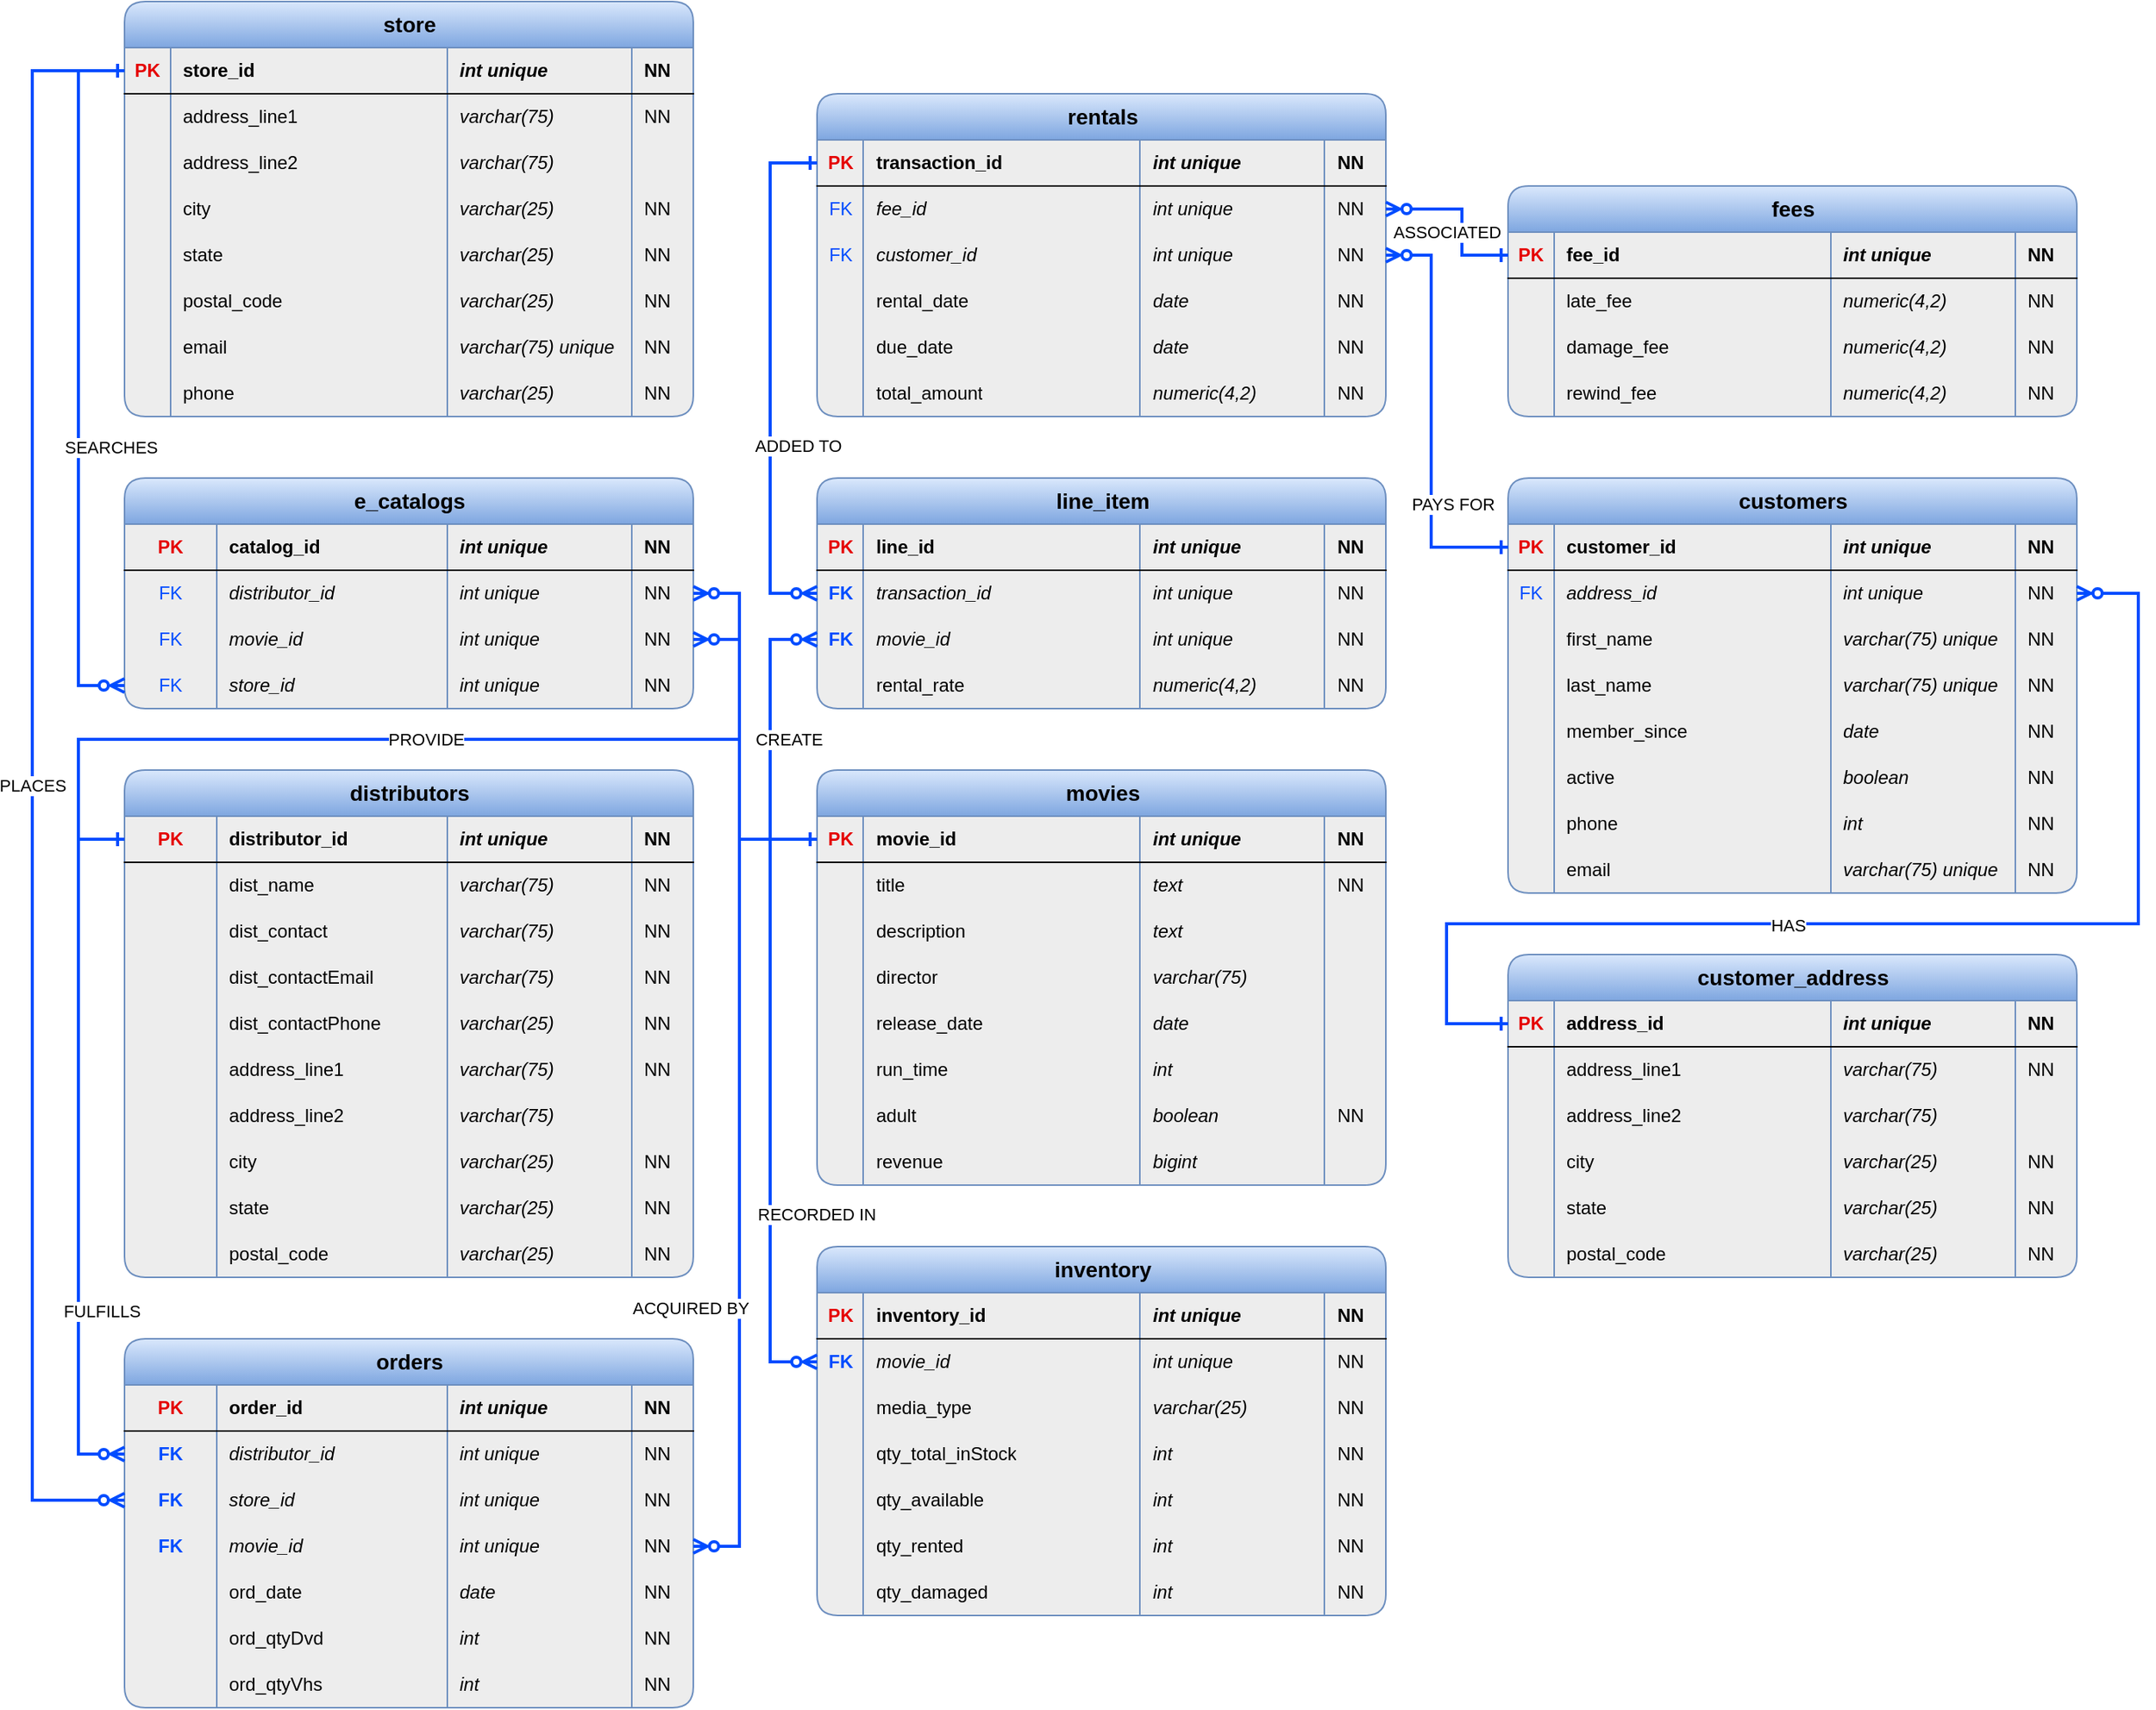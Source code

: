 <mxfile version="24.7.6">
  <diagram name="Page-1" id="SyeOrilT_4xQcFIEe6wl">
    <mxGraphModel dx="1674" dy="1186" grid="1" gridSize="10" guides="1" tooltips="1" connect="1" arrows="1" fold="1" page="0" pageScale="1" pageWidth="1200" pageHeight="1920" math="0" shadow="0">
      <root>
        <mxCell id="0" />
        <mxCell id="1" parent="0" />
        <mxCell id="xrjDiOg0WRSrc_qbv0j5-1" value="rentals" style="shape=table;startSize=30;container=1;collapsible=1;childLayout=tableLayout;fixedRows=1;rowLines=0;fontStyle=1;align=center;resizeLast=1;html=1;fontSize=14;fillColor=#dae8fc;gradientColor=#7ea6e0;strokeColor=#6c8ebf;swimlaneFillColor=#EDEDED;rounded=1;shadow=0;" parent="1" vertex="1">
          <mxGeometry x="1010.5" y="20" width="370" height="210" as="geometry" />
        </mxCell>
        <mxCell id="xrjDiOg0WRSrc_qbv0j5-2" value="" style="shape=tableRow;horizontal=0;startSize=0;swimlaneHead=0;swimlaneBody=0;fillColor=none;collapsible=0;dropTarget=0;points=[[0,0.5],[1,0.5]];portConstraint=eastwest;top=0;left=0;right=0;bottom=1;" parent="xrjDiOg0WRSrc_qbv0j5-1" vertex="1">
          <mxGeometry y="30" width="370" height="30" as="geometry" />
        </mxCell>
        <mxCell id="xrjDiOg0WRSrc_qbv0j5-3" value="PK" style="shape=partialRectangle;connectable=0;fillColor=none;top=0;left=0;bottom=0;right=0;fontStyle=1;overflow=hidden;whiteSpace=wrap;html=1;fontColor=#E50000;" parent="xrjDiOg0WRSrc_qbv0j5-2" vertex="1">
          <mxGeometry width="30" height="30" as="geometry">
            <mxRectangle width="30" height="30" as="alternateBounds" />
          </mxGeometry>
        </mxCell>
        <mxCell id="xrjDiOg0WRSrc_qbv0j5-4" value="transaction_id" style="shape=partialRectangle;connectable=0;fillColor=none;top=0;left=0;bottom=0;right=0;align=left;spacingLeft=6;fontStyle=1;overflow=hidden;whiteSpace=wrap;html=1;" parent="xrjDiOg0WRSrc_qbv0j5-2" vertex="1">
          <mxGeometry x="30" width="180" height="30" as="geometry">
            <mxRectangle width="180" height="30" as="alternateBounds" />
          </mxGeometry>
        </mxCell>
        <mxCell id="xrjDiOg0WRSrc_qbv0j5-18" value="int unique&amp;nbsp;" style="shape=partialRectangle;connectable=0;fillColor=none;top=0;left=0;bottom=0;right=0;align=left;spacingLeft=6;fontStyle=3;overflow=hidden;whiteSpace=wrap;html=1;" parent="xrjDiOg0WRSrc_qbv0j5-2" vertex="1">
          <mxGeometry x="210" width="120" height="30" as="geometry">
            <mxRectangle width="120" height="30" as="alternateBounds" />
          </mxGeometry>
        </mxCell>
        <mxCell id="xrjDiOg0WRSrc_qbv0j5-14" value="NN" style="shape=partialRectangle;connectable=0;fillColor=none;top=0;left=0;bottom=0;right=0;align=left;spacingLeft=6;fontStyle=1;overflow=hidden;whiteSpace=wrap;html=1;" parent="xrjDiOg0WRSrc_qbv0j5-2" vertex="1">
          <mxGeometry x="330" width="40" height="30" as="geometry">
            <mxRectangle width="40" height="30" as="alternateBounds" />
          </mxGeometry>
        </mxCell>
        <mxCell id="xrjDiOg0WRSrc_qbv0j5-5" value="" style="shape=tableRow;horizontal=0;startSize=0;swimlaneHead=0;swimlaneBody=0;fillColor=none;collapsible=0;dropTarget=0;points=[[0,0.5],[1,0.5]];portConstraint=eastwest;top=0;left=0;right=0;bottom=0;" parent="xrjDiOg0WRSrc_qbv0j5-1" vertex="1">
          <mxGeometry y="60" width="370" height="30" as="geometry" />
        </mxCell>
        <mxCell id="xrjDiOg0WRSrc_qbv0j5-6" value="&lt;font color=&quot;#004cff&quot;&gt;FK&lt;/font&gt;" style="shape=partialRectangle;connectable=0;fillColor=none;top=0;left=0;bottom=0;right=0;editable=1;overflow=hidden;whiteSpace=wrap;html=1;" parent="xrjDiOg0WRSrc_qbv0j5-5" vertex="1">
          <mxGeometry width="30" height="30" as="geometry">
            <mxRectangle width="30" height="30" as="alternateBounds" />
          </mxGeometry>
        </mxCell>
        <mxCell id="xrjDiOg0WRSrc_qbv0j5-7" value="&lt;i&gt;fee_id&amp;nbsp;&lt;/i&gt;" style="shape=partialRectangle;connectable=0;fillColor=none;top=0;left=0;bottom=0;right=0;align=left;spacingLeft=6;overflow=hidden;whiteSpace=wrap;html=1;" parent="xrjDiOg0WRSrc_qbv0j5-5" vertex="1">
          <mxGeometry x="30" width="180" height="30" as="geometry">
            <mxRectangle width="180" height="30" as="alternateBounds" />
          </mxGeometry>
        </mxCell>
        <mxCell id="xrjDiOg0WRSrc_qbv0j5-19" value="int unique&amp;nbsp;" style="shape=partialRectangle;connectable=0;fillColor=none;top=0;left=0;bottom=0;right=0;align=left;spacingLeft=6;overflow=hidden;whiteSpace=wrap;html=1;fontStyle=2" parent="xrjDiOg0WRSrc_qbv0j5-5" vertex="1">
          <mxGeometry x="210" width="120" height="30" as="geometry">
            <mxRectangle width="120" height="30" as="alternateBounds" />
          </mxGeometry>
        </mxCell>
        <mxCell id="xrjDiOg0WRSrc_qbv0j5-15" value="NN" style="shape=partialRectangle;connectable=0;fillColor=none;top=0;left=0;bottom=0;right=0;align=left;spacingLeft=6;overflow=hidden;whiteSpace=wrap;html=1;" parent="xrjDiOg0WRSrc_qbv0j5-5" vertex="1">
          <mxGeometry x="330" width="40" height="30" as="geometry">
            <mxRectangle width="40" height="30" as="alternateBounds" />
          </mxGeometry>
        </mxCell>
        <mxCell id="xrjDiOg0WRSrc_qbv0j5-129" value="" style="shape=tableRow;horizontal=0;startSize=0;swimlaneHead=0;swimlaneBody=0;fillColor=none;collapsible=0;dropTarget=0;points=[[0,0.5],[1,0.5]];portConstraint=eastwest;top=0;left=0;right=0;bottom=0;" parent="xrjDiOg0WRSrc_qbv0j5-1" vertex="1">
          <mxGeometry y="90" width="370" height="30" as="geometry" />
        </mxCell>
        <mxCell id="xrjDiOg0WRSrc_qbv0j5-130" value="&lt;span style=&quot;color: rgb(0, 76, 255);&quot;&gt;FK&lt;/span&gt;" style="shape=partialRectangle;connectable=0;fillColor=none;top=0;left=0;bottom=0;right=0;editable=1;overflow=hidden;whiteSpace=wrap;html=1;" parent="xrjDiOg0WRSrc_qbv0j5-129" vertex="1">
          <mxGeometry width="30" height="30" as="geometry">
            <mxRectangle width="30" height="30" as="alternateBounds" />
          </mxGeometry>
        </mxCell>
        <mxCell id="xrjDiOg0WRSrc_qbv0j5-131" value="customer_id&amp;nbsp;" style="shape=partialRectangle;connectable=0;fillColor=none;top=0;left=0;bottom=0;right=0;align=left;spacingLeft=6;overflow=hidden;whiteSpace=wrap;html=1;fontStyle=2" parent="xrjDiOg0WRSrc_qbv0j5-129" vertex="1">
          <mxGeometry x="30" width="180" height="30" as="geometry">
            <mxRectangle width="180" height="30" as="alternateBounds" />
          </mxGeometry>
        </mxCell>
        <mxCell id="xrjDiOg0WRSrc_qbv0j5-132" value="int unique&amp;nbsp;" style="shape=partialRectangle;connectable=0;fillColor=none;top=0;left=0;bottom=0;right=0;align=left;spacingLeft=6;overflow=hidden;whiteSpace=wrap;html=1;fontStyle=2" parent="xrjDiOg0WRSrc_qbv0j5-129" vertex="1">
          <mxGeometry x="210" width="120" height="30" as="geometry">
            <mxRectangle width="120" height="30" as="alternateBounds" />
          </mxGeometry>
        </mxCell>
        <mxCell id="xrjDiOg0WRSrc_qbv0j5-133" value="NN" style="shape=partialRectangle;connectable=0;fillColor=none;top=0;left=0;bottom=0;right=0;align=left;spacingLeft=6;overflow=hidden;whiteSpace=wrap;html=1;" parent="xrjDiOg0WRSrc_qbv0j5-129" vertex="1">
          <mxGeometry x="330" width="40" height="30" as="geometry">
            <mxRectangle width="40" height="30" as="alternateBounds" />
          </mxGeometry>
        </mxCell>
        <mxCell id="xrjDiOg0WRSrc_qbv0j5-8" value="" style="shape=tableRow;horizontal=0;startSize=0;swimlaneHead=0;swimlaneBody=0;fillColor=none;collapsible=0;dropTarget=0;points=[[0,0.5],[1,0.5]];portConstraint=eastwest;top=0;left=0;right=0;bottom=0;" parent="xrjDiOg0WRSrc_qbv0j5-1" vertex="1">
          <mxGeometry y="120" width="370" height="30" as="geometry" />
        </mxCell>
        <mxCell id="xrjDiOg0WRSrc_qbv0j5-9" value="" style="shape=partialRectangle;connectable=0;fillColor=none;top=0;left=0;bottom=0;right=0;editable=1;overflow=hidden;whiteSpace=wrap;html=1;" parent="xrjDiOg0WRSrc_qbv0j5-8" vertex="1">
          <mxGeometry width="30" height="30" as="geometry">
            <mxRectangle width="30" height="30" as="alternateBounds" />
          </mxGeometry>
        </mxCell>
        <mxCell id="xrjDiOg0WRSrc_qbv0j5-10" value="rental_date" style="shape=partialRectangle;connectable=0;fillColor=none;top=0;left=0;bottom=0;right=0;align=left;spacingLeft=6;overflow=hidden;whiteSpace=wrap;html=1;shadow=1;" parent="xrjDiOg0WRSrc_qbv0j5-8" vertex="1">
          <mxGeometry x="30" width="180" height="30" as="geometry">
            <mxRectangle width="180" height="30" as="alternateBounds" />
          </mxGeometry>
        </mxCell>
        <mxCell id="xrjDiOg0WRSrc_qbv0j5-20" value="date&amp;nbsp;" style="shape=partialRectangle;connectable=0;fillColor=none;top=0;left=0;bottom=0;right=0;align=left;spacingLeft=6;overflow=hidden;whiteSpace=wrap;html=1;shadow=1;fontStyle=2" parent="xrjDiOg0WRSrc_qbv0j5-8" vertex="1">
          <mxGeometry x="210" width="120" height="30" as="geometry">
            <mxRectangle width="120" height="30" as="alternateBounds" />
          </mxGeometry>
        </mxCell>
        <mxCell id="xrjDiOg0WRSrc_qbv0j5-16" value="NN" style="shape=partialRectangle;connectable=0;fillColor=none;top=0;left=0;bottom=0;right=0;align=left;spacingLeft=6;overflow=hidden;whiteSpace=wrap;html=1;shadow=1;" parent="xrjDiOg0WRSrc_qbv0j5-8" vertex="1">
          <mxGeometry x="330" width="40" height="30" as="geometry">
            <mxRectangle width="40" height="30" as="alternateBounds" />
          </mxGeometry>
        </mxCell>
        <mxCell id="xrjDiOg0WRSrc_qbv0j5-11" value="" style="shape=tableRow;horizontal=0;startSize=0;swimlaneHead=0;swimlaneBody=0;fillColor=none;collapsible=0;dropTarget=0;points=[[0,0.5],[1,0.5]];portConstraint=eastwest;top=0;left=0;right=0;bottom=0;" parent="xrjDiOg0WRSrc_qbv0j5-1" vertex="1">
          <mxGeometry y="150" width="370" height="30" as="geometry" />
        </mxCell>
        <mxCell id="xrjDiOg0WRSrc_qbv0j5-12" value="" style="shape=partialRectangle;connectable=0;fillColor=none;top=0;left=0;bottom=0;right=0;editable=1;overflow=hidden;whiteSpace=wrap;html=1;" parent="xrjDiOg0WRSrc_qbv0j5-11" vertex="1">
          <mxGeometry width="30" height="30" as="geometry">
            <mxRectangle width="30" height="30" as="alternateBounds" />
          </mxGeometry>
        </mxCell>
        <mxCell id="xrjDiOg0WRSrc_qbv0j5-13" value="due_date" style="shape=partialRectangle;connectable=0;fillColor=none;top=0;left=0;bottom=0;right=0;align=left;spacingLeft=6;overflow=hidden;whiteSpace=wrap;html=1;" parent="xrjDiOg0WRSrc_qbv0j5-11" vertex="1">
          <mxGeometry x="30" width="180" height="30" as="geometry">
            <mxRectangle width="180" height="30" as="alternateBounds" />
          </mxGeometry>
        </mxCell>
        <mxCell id="xrjDiOg0WRSrc_qbv0j5-21" value="date&amp;nbsp;" style="shape=partialRectangle;connectable=0;fillColor=none;top=0;left=0;bottom=0;right=0;align=left;spacingLeft=6;overflow=hidden;whiteSpace=wrap;html=1;fontStyle=2" parent="xrjDiOg0WRSrc_qbv0j5-11" vertex="1">
          <mxGeometry x="210" width="120" height="30" as="geometry">
            <mxRectangle width="120" height="30" as="alternateBounds" />
          </mxGeometry>
        </mxCell>
        <mxCell id="xrjDiOg0WRSrc_qbv0j5-17" value="NN" style="shape=partialRectangle;connectable=0;fillColor=none;top=0;left=0;bottom=0;right=0;align=left;spacingLeft=6;overflow=hidden;whiteSpace=wrap;html=1;" parent="xrjDiOg0WRSrc_qbv0j5-11" vertex="1">
          <mxGeometry x="330" width="40" height="30" as="geometry">
            <mxRectangle width="40" height="30" as="alternateBounds" />
          </mxGeometry>
        </mxCell>
        <mxCell id="gIhhIttUTu5JePyJlERl-258" value="" style="shape=tableRow;horizontal=0;startSize=0;swimlaneHead=0;swimlaneBody=0;fillColor=none;collapsible=0;dropTarget=0;points=[[0,0.5],[1,0.5]];portConstraint=eastwest;top=0;left=0;right=0;bottom=0;" parent="xrjDiOg0WRSrc_qbv0j5-1" vertex="1">
          <mxGeometry y="180" width="370" height="30" as="geometry" />
        </mxCell>
        <mxCell id="gIhhIttUTu5JePyJlERl-259" value="" style="shape=partialRectangle;connectable=0;fillColor=none;top=0;left=0;bottom=0;right=0;editable=1;overflow=hidden;whiteSpace=wrap;html=1;" parent="gIhhIttUTu5JePyJlERl-258" vertex="1">
          <mxGeometry width="30" height="30" as="geometry">
            <mxRectangle width="30" height="30" as="alternateBounds" />
          </mxGeometry>
        </mxCell>
        <mxCell id="gIhhIttUTu5JePyJlERl-260" value="total_amount" style="shape=partialRectangle;connectable=0;fillColor=none;top=0;left=0;bottom=0;right=0;align=left;spacingLeft=6;overflow=hidden;whiteSpace=wrap;html=1;" parent="gIhhIttUTu5JePyJlERl-258" vertex="1">
          <mxGeometry x="30" width="180" height="30" as="geometry">
            <mxRectangle width="180" height="30" as="alternateBounds" />
          </mxGeometry>
        </mxCell>
        <mxCell id="gIhhIttUTu5JePyJlERl-261" value="numeric(4,2)&amp;nbsp;" style="shape=partialRectangle;connectable=0;fillColor=none;top=0;left=0;bottom=0;right=0;align=left;spacingLeft=6;overflow=hidden;whiteSpace=wrap;html=1;fontStyle=2" parent="gIhhIttUTu5JePyJlERl-258" vertex="1">
          <mxGeometry x="210" width="120" height="30" as="geometry">
            <mxRectangle width="120" height="30" as="alternateBounds" />
          </mxGeometry>
        </mxCell>
        <mxCell id="gIhhIttUTu5JePyJlERl-262" value="NN" style="shape=partialRectangle;connectable=0;fillColor=none;top=0;left=0;bottom=0;right=0;align=left;spacingLeft=6;overflow=hidden;whiteSpace=wrap;html=1;" parent="gIhhIttUTu5JePyJlERl-258" vertex="1">
          <mxGeometry x="330" width="40" height="30" as="geometry">
            <mxRectangle width="40" height="30" as="alternateBounds" />
          </mxGeometry>
        </mxCell>
        <mxCell id="xrjDiOg0WRSrc_qbv0j5-42" value="e_catalogs" style="shape=table;startSize=30;container=1;collapsible=1;childLayout=tableLayout;fixedRows=1;rowLines=0;fontStyle=1;align=center;resizeLast=1;html=1;fontSize=14;fillColor=#dae8fc;gradientColor=#7ea6e0;strokeColor=#6c8ebf;swimlaneFillColor=#EDEDED;rounded=1;shadow=0;" parent="1" vertex="1">
          <mxGeometry x="560" y="270" width="370" height="150" as="geometry" />
        </mxCell>
        <mxCell id="xrjDiOg0WRSrc_qbv0j5-43" value="" style="shape=tableRow;horizontal=0;startSize=0;swimlaneHead=0;swimlaneBody=0;fillColor=none;collapsible=0;dropTarget=0;points=[[0,0.5],[1,0.5]];portConstraint=eastwest;top=0;left=0;right=0;bottom=1;" parent="xrjDiOg0WRSrc_qbv0j5-42" vertex="1">
          <mxGeometry y="30" width="370" height="30" as="geometry" />
        </mxCell>
        <mxCell id="xrjDiOg0WRSrc_qbv0j5-44" value="PK" style="shape=partialRectangle;connectable=0;fillColor=none;top=0;left=0;bottom=0;right=0;fontStyle=1;overflow=hidden;whiteSpace=wrap;html=1;fontColor=#E50000;" parent="xrjDiOg0WRSrc_qbv0j5-43" vertex="1">
          <mxGeometry width="60" height="30" as="geometry">
            <mxRectangle width="60" height="30" as="alternateBounds" />
          </mxGeometry>
        </mxCell>
        <mxCell id="xrjDiOg0WRSrc_qbv0j5-45" value="catalog_id" style="shape=partialRectangle;connectable=0;fillColor=none;top=0;left=0;bottom=0;right=0;align=left;spacingLeft=6;fontStyle=1;overflow=hidden;whiteSpace=wrap;html=1;" parent="xrjDiOg0WRSrc_qbv0j5-43" vertex="1">
          <mxGeometry x="60" width="150" height="30" as="geometry">
            <mxRectangle width="150" height="30" as="alternateBounds" />
          </mxGeometry>
        </mxCell>
        <mxCell id="xrjDiOg0WRSrc_qbv0j5-46" value="int unique&amp;nbsp;" style="shape=partialRectangle;connectable=0;fillColor=none;top=0;left=0;bottom=0;right=0;align=left;spacingLeft=6;fontStyle=3;overflow=hidden;whiteSpace=wrap;html=1;" parent="xrjDiOg0WRSrc_qbv0j5-43" vertex="1">
          <mxGeometry x="210" width="120" height="30" as="geometry">
            <mxRectangle width="120" height="30" as="alternateBounds" />
          </mxGeometry>
        </mxCell>
        <mxCell id="xrjDiOg0WRSrc_qbv0j5-47" value="NN" style="shape=partialRectangle;connectable=0;fillColor=none;top=0;left=0;bottom=0;right=0;align=left;spacingLeft=6;fontStyle=1;overflow=hidden;whiteSpace=wrap;html=1;" parent="xrjDiOg0WRSrc_qbv0j5-43" vertex="1">
          <mxGeometry x="330" width="40" height="30" as="geometry">
            <mxRectangle width="40" height="30" as="alternateBounds" />
          </mxGeometry>
        </mxCell>
        <mxCell id="xrjDiOg0WRSrc_qbv0j5-73" value="" style="shape=tableRow;horizontal=0;startSize=0;swimlaneHead=0;swimlaneBody=0;fillColor=none;collapsible=0;dropTarget=0;points=[[0,0.5],[1,0.5]];portConstraint=eastwest;top=0;left=0;right=0;bottom=0;" parent="xrjDiOg0WRSrc_qbv0j5-42" vertex="1">
          <mxGeometry y="60" width="370" height="30" as="geometry" />
        </mxCell>
        <mxCell id="xrjDiOg0WRSrc_qbv0j5-74" value="&lt;span style=&quot;color: rgb(0, 76, 255);&quot;&gt;FK&lt;/span&gt;" style="shape=partialRectangle;connectable=0;fillColor=none;top=0;left=0;bottom=0;right=0;editable=1;overflow=hidden;whiteSpace=wrap;html=1;" parent="xrjDiOg0WRSrc_qbv0j5-73" vertex="1">
          <mxGeometry width="60" height="30" as="geometry">
            <mxRectangle width="60" height="30" as="alternateBounds" />
          </mxGeometry>
        </mxCell>
        <mxCell id="xrjDiOg0WRSrc_qbv0j5-75" value="distributor_id&amp;nbsp;" style="shape=partialRectangle;connectable=0;fillColor=none;top=0;left=0;bottom=0;right=0;align=left;spacingLeft=6;overflow=hidden;whiteSpace=wrap;html=1;fontStyle=2" parent="xrjDiOg0WRSrc_qbv0j5-73" vertex="1">
          <mxGeometry x="60" width="150" height="30" as="geometry">
            <mxRectangle width="150" height="30" as="alternateBounds" />
          </mxGeometry>
        </mxCell>
        <mxCell id="xrjDiOg0WRSrc_qbv0j5-76" value="int unique&amp;nbsp;" style="shape=partialRectangle;connectable=0;fillColor=none;top=0;left=0;bottom=0;right=0;align=left;spacingLeft=6;overflow=hidden;whiteSpace=wrap;html=1;fontStyle=2" parent="xrjDiOg0WRSrc_qbv0j5-73" vertex="1">
          <mxGeometry x="210" width="120" height="30" as="geometry">
            <mxRectangle width="120" height="30" as="alternateBounds" />
          </mxGeometry>
        </mxCell>
        <mxCell id="xrjDiOg0WRSrc_qbv0j5-77" value="NN" style="shape=partialRectangle;connectable=0;fillColor=none;top=0;left=0;bottom=0;right=0;align=left;spacingLeft=6;overflow=hidden;whiteSpace=wrap;html=1;" parent="xrjDiOg0WRSrc_qbv0j5-73" vertex="1">
          <mxGeometry x="330" width="40" height="30" as="geometry">
            <mxRectangle width="40" height="30" as="alternateBounds" />
          </mxGeometry>
        </mxCell>
        <mxCell id="T9g3kqs7i-luy5VWtXqI-1" value="" style="shape=tableRow;horizontal=0;startSize=0;swimlaneHead=0;swimlaneBody=0;fillColor=none;collapsible=0;dropTarget=0;points=[[0,0.5],[1,0.5]];portConstraint=eastwest;top=0;left=0;right=0;bottom=0;" vertex="1" parent="xrjDiOg0WRSrc_qbv0j5-42">
          <mxGeometry y="90" width="370" height="30" as="geometry" />
        </mxCell>
        <mxCell id="T9g3kqs7i-luy5VWtXqI-2" value="&lt;span style=&quot;color: rgb(0, 76, 255);&quot;&gt;FK&lt;/span&gt;" style="shape=partialRectangle;connectable=0;fillColor=none;top=0;left=0;bottom=0;right=0;editable=1;overflow=hidden;whiteSpace=wrap;html=1;" vertex="1" parent="T9g3kqs7i-luy5VWtXqI-1">
          <mxGeometry width="60" height="30" as="geometry">
            <mxRectangle width="60" height="30" as="alternateBounds" />
          </mxGeometry>
        </mxCell>
        <mxCell id="T9g3kqs7i-luy5VWtXqI-3" value="movie_id&amp;nbsp;" style="shape=partialRectangle;connectable=0;fillColor=none;top=0;left=0;bottom=0;right=0;align=left;spacingLeft=6;overflow=hidden;whiteSpace=wrap;html=1;fontStyle=2" vertex="1" parent="T9g3kqs7i-luy5VWtXqI-1">
          <mxGeometry x="60" width="150" height="30" as="geometry">
            <mxRectangle width="150" height="30" as="alternateBounds" />
          </mxGeometry>
        </mxCell>
        <mxCell id="T9g3kqs7i-luy5VWtXqI-4" value="int unique&amp;nbsp;" style="shape=partialRectangle;connectable=0;fillColor=none;top=0;left=0;bottom=0;right=0;align=left;spacingLeft=6;overflow=hidden;whiteSpace=wrap;html=1;fontStyle=2" vertex="1" parent="T9g3kqs7i-luy5VWtXqI-1">
          <mxGeometry x="210" width="120" height="30" as="geometry">
            <mxRectangle width="120" height="30" as="alternateBounds" />
          </mxGeometry>
        </mxCell>
        <mxCell id="T9g3kqs7i-luy5VWtXqI-5" value="NN" style="shape=partialRectangle;connectable=0;fillColor=none;top=0;left=0;bottom=0;right=0;align=left;spacingLeft=6;overflow=hidden;whiteSpace=wrap;html=1;" vertex="1" parent="T9g3kqs7i-luy5VWtXqI-1">
          <mxGeometry x="330" width="40" height="30" as="geometry">
            <mxRectangle width="40" height="30" as="alternateBounds" />
          </mxGeometry>
        </mxCell>
        <mxCell id="T9g3kqs7i-luy5VWtXqI-6" value="" style="shape=tableRow;horizontal=0;startSize=0;swimlaneHead=0;swimlaneBody=0;fillColor=none;collapsible=0;dropTarget=0;points=[[0,0.5],[1,0.5]];portConstraint=eastwest;top=0;left=0;right=0;bottom=0;" vertex="1" parent="xrjDiOg0WRSrc_qbv0j5-42">
          <mxGeometry y="120" width="370" height="30" as="geometry" />
        </mxCell>
        <mxCell id="T9g3kqs7i-luy5VWtXqI-7" value="&lt;span style=&quot;color: rgb(0, 76, 255);&quot;&gt;FK&lt;/span&gt;" style="shape=partialRectangle;connectable=0;fillColor=none;top=0;left=0;bottom=0;right=0;editable=1;overflow=hidden;whiteSpace=wrap;html=1;" vertex="1" parent="T9g3kqs7i-luy5VWtXqI-6">
          <mxGeometry width="60" height="30" as="geometry">
            <mxRectangle width="60" height="30" as="alternateBounds" />
          </mxGeometry>
        </mxCell>
        <mxCell id="T9g3kqs7i-luy5VWtXqI-8" value="store_id&amp;nbsp;" style="shape=partialRectangle;connectable=0;fillColor=none;top=0;left=0;bottom=0;right=0;align=left;spacingLeft=6;overflow=hidden;whiteSpace=wrap;html=1;fontStyle=2" vertex="1" parent="T9g3kqs7i-luy5VWtXqI-6">
          <mxGeometry x="60" width="150" height="30" as="geometry">
            <mxRectangle width="150" height="30" as="alternateBounds" />
          </mxGeometry>
        </mxCell>
        <mxCell id="T9g3kqs7i-luy5VWtXqI-9" value="int unique&amp;nbsp;" style="shape=partialRectangle;connectable=0;fillColor=none;top=0;left=0;bottom=0;right=0;align=left;spacingLeft=6;overflow=hidden;whiteSpace=wrap;html=1;fontStyle=2" vertex="1" parent="T9g3kqs7i-luy5VWtXqI-6">
          <mxGeometry x="210" width="120" height="30" as="geometry">
            <mxRectangle width="120" height="30" as="alternateBounds" />
          </mxGeometry>
        </mxCell>
        <mxCell id="T9g3kqs7i-luy5VWtXqI-10" value="NN" style="shape=partialRectangle;connectable=0;fillColor=none;top=0;left=0;bottom=0;right=0;align=left;spacingLeft=6;overflow=hidden;whiteSpace=wrap;html=1;" vertex="1" parent="T9g3kqs7i-luy5VWtXqI-6">
          <mxGeometry x="330" width="40" height="30" as="geometry">
            <mxRectangle width="40" height="30" as="alternateBounds" />
          </mxGeometry>
        </mxCell>
        <mxCell id="xrjDiOg0WRSrc_qbv0j5-83" value="customers" style="shape=table;startSize=30;container=1;collapsible=1;childLayout=tableLayout;fixedRows=1;rowLines=0;fontStyle=1;align=center;resizeLast=1;html=1;fontSize=14;fillColor=#dae8fc;gradientColor=#7ea6e0;strokeColor=#6c8ebf;swimlaneFillColor=#EDEDED;rounded=1;shadow=0;" parent="1" vertex="1">
          <mxGeometry x="1460" y="270" width="370" height="270" as="geometry" />
        </mxCell>
        <mxCell id="xrjDiOg0WRSrc_qbv0j5-84" value="" style="shape=tableRow;horizontal=0;startSize=0;swimlaneHead=0;swimlaneBody=0;fillColor=none;collapsible=0;dropTarget=0;points=[[0,0.5],[1,0.5]];portConstraint=eastwest;top=0;left=0;right=0;bottom=1;" parent="xrjDiOg0WRSrc_qbv0j5-83" vertex="1">
          <mxGeometry y="30" width="370" height="30" as="geometry" />
        </mxCell>
        <mxCell id="xrjDiOg0WRSrc_qbv0j5-85" value="PK" style="shape=partialRectangle;connectable=0;fillColor=none;top=0;left=0;bottom=0;right=0;fontStyle=1;overflow=hidden;whiteSpace=wrap;html=1;fontColor=#E50000;" parent="xrjDiOg0WRSrc_qbv0j5-84" vertex="1">
          <mxGeometry width="30" height="30" as="geometry">
            <mxRectangle width="30" height="30" as="alternateBounds" />
          </mxGeometry>
        </mxCell>
        <mxCell id="xrjDiOg0WRSrc_qbv0j5-86" value="customer_id" style="shape=partialRectangle;connectable=0;fillColor=none;top=0;left=0;bottom=0;right=0;align=left;spacingLeft=6;fontStyle=1;overflow=hidden;whiteSpace=wrap;html=1;" parent="xrjDiOg0WRSrc_qbv0j5-84" vertex="1">
          <mxGeometry x="30" width="180" height="30" as="geometry">
            <mxRectangle width="180" height="30" as="alternateBounds" />
          </mxGeometry>
        </mxCell>
        <mxCell id="xrjDiOg0WRSrc_qbv0j5-87" value="int unique&amp;nbsp;" style="shape=partialRectangle;connectable=0;fillColor=none;top=0;left=0;bottom=0;right=0;align=left;spacingLeft=6;fontStyle=3;overflow=hidden;whiteSpace=wrap;html=1;" parent="xrjDiOg0WRSrc_qbv0j5-84" vertex="1">
          <mxGeometry x="210" width="120" height="30" as="geometry">
            <mxRectangle width="120" height="30" as="alternateBounds" />
          </mxGeometry>
        </mxCell>
        <mxCell id="xrjDiOg0WRSrc_qbv0j5-88" value="NN" style="shape=partialRectangle;connectable=0;fillColor=none;top=0;left=0;bottom=0;right=0;align=left;spacingLeft=6;fontStyle=1;overflow=hidden;whiteSpace=wrap;html=1;" parent="xrjDiOg0WRSrc_qbv0j5-84" vertex="1">
          <mxGeometry x="330" width="40" height="30" as="geometry">
            <mxRectangle width="40" height="30" as="alternateBounds" />
          </mxGeometry>
        </mxCell>
        <mxCell id="xrjDiOg0WRSrc_qbv0j5-89" value="" style="shape=tableRow;horizontal=0;startSize=0;swimlaneHead=0;swimlaneBody=0;fillColor=none;collapsible=0;dropTarget=0;points=[[0,0.5],[1,0.5]];portConstraint=eastwest;top=0;left=0;right=0;bottom=0;" parent="xrjDiOg0WRSrc_qbv0j5-83" vertex="1">
          <mxGeometry y="60" width="370" height="30" as="geometry" />
        </mxCell>
        <mxCell id="xrjDiOg0WRSrc_qbv0j5-90" value="&lt;span style=&quot;color: rgb(0, 76, 255);&quot;&gt;FK&lt;/span&gt;" style="shape=partialRectangle;connectable=0;fillColor=none;top=0;left=0;bottom=0;right=0;editable=1;overflow=hidden;whiteSpace=wrap;html=1;" parent="xrjDiOg0WRSrc_qbv0j5-89" vertex="1">
          <mxGeometry width="30" height="30" as="geometry">
            <mxRectangle width="30" height="30" as="alternateBounds" />
          </mxGeometry>
        </mxCell>
        <mxCell id="xrjDiOg0WRSrc_qbv0j5-91" value="address_id&amp;nbsp;" style="shape=partialRectangle;connectable=0;fillColor=none;top=0;left=0;bottom=0;right=0;align=left;spacingLeft=6;overflow=hidden;whiteSpace=wrap;html=1;fontStyle=2" parent="xrjDiOg0WRSrc_qbv0j5-89" vertex="1">
          <mxGeometry x="30" width="180" height="30" as="geometry">
            <mxRectangle width="180" height="30" as="alternateBounds" />
          </mxGeometry>
        </mxCell>
        <mxCell id="xrjDiOg0WRSrc_qbv0j5-92" value="int unique&amp;nbsp;" style="shape=partialRectangle;connectable=0;fillColor=none;top=0;left=0;bottom=0;right=0;align=left;spacingLeft=6;overflow=hidden;whiteSpace=wrap;html=1;fontStyle=2" parent="xrjDiOg0WRSrc_qbv0j5-89" vertex="1">
          <mxGeometry x="210" width="120" height="30" as="geometry">
            <mxRectangle width="120" height="30" as="alternateBounds" />
          </mxGeometry>
        </mxCell>
        <mxCell id="xrjDiOg0WRSrc_qbv0j5-93" value="NN" style="shape=partialRectangle;connectable=0;fillColor=none;top=0;left=0;bottom=0;right=0;align=left;spacingLeft=6;overflow=hidden;whiteSpace=wrap;html=1;" parent="xrjDiOg0WRSrc_qbv0j5-89" vertex="1">
          <mxGeometry x="330" width="40" height="30" as="geometry">
            <mxRectangle width="40" height="30" as="alternateBounds" />
          </mxGeometry>
        </mxCell>
        <mxCell id="gIhhIttUTu5JePyJlERl-321" value="" style="shape=tableRow;horizontal=0;startSize=0;swimlaneHead=0;swimlaneBody=0;fillColor=none;collapsible=0;dropTarget=0;points=[[0,0.5],[1,0.5]];portConstraint=eastwest;top=0;left=0;right=0;bottom=0;" parent="xrjDiOg0WRSrc_qbv0j5-83" vertex="1">
          <mxGeometry y="90" width="370" height="30" as="geometry" />
        </mxCell>
        <mxCell id="gIhhIttUTu5JePyJlERl-322" value="" style="shape=partialRectangle;connectable=0;fillColor=none;top=0;left=0;bottom=0;right=0;editable=1;overflow=hidden;whiteSpace=wrap;html=1;" parent="gIhhIttUTu5JePyJlERl-321" vertex="1">
          <mxGeometry width="30" height="30" as="geometry">
            <mxRectangle width="30" height="30" as="alternateBounds" />
          </mxGeometry>
        </mxCell>
        <mxCell id="gIhhIttUTu5JePyJlERl-323" value="first_name" style="shape=partialRectangle;connectable=0;fillColor=none;top=0;left=0;bottom=0;right=0;align=left;spacingLeft=6;overflow=hidden;whiteSpace=wrap;html=1;" parent="gIhhIttUTu5JePyJlERl-321" vertex="1">
          <mxGeometry x="30" width="180" height="30" as="geometry">
            <mxRectangle width="180" height="30" as="alternateBounds" />
          </mxGeometry>
        </mxCell>
        <mxCell id="gIhhIttUTu5JePyJlERl-324" value="varchar(75) unique" style="shape=partialRectangle;connectable=0;fillColor=none;top=0;left=0;bottom=0;right=0;align=left;spacingLeft=6;overflow=hidden;whiteSpace=wrap;html=1;fontStyle=2" parent="gIhhIttUTu5JePyJlERl-321" vertex="1">
          <mxGeometry x="210" width="120" height="30" as="geometry">
            <mxRectangle width="120" height="30" as="alternateBounds" />
          </mxGeometry>
        </mxCell>
        <mxCell id="gIhhIttUTu5JePyJlERl-325" value="NN" style="shape=partialRectangle;connectable=0;fillColor=none;top=0;left=0;bottom=0;right=0;align=left;spacingLeft=6;overflow=hidden;whiteSpace=wrap;html=1;" parent="gIhhIttUTu5JePyJlERl-321" vertex="1">
          <mxGeometry x="330" width="40" height="30" as="geometry">
            <mxRectangle width="40" height="30" as="alternateBounds" />
          </mxGeometry>
        </mxCell>
        <mxCell id="xrjDiOg0WRSrc_qbv0j5-336" value="" style="shape=tableRow;horizontal=0;startSize=0;swimlaneHead=0;swimlaneBody=0;fillColor=none;collapsible=0;dropTarget=0;points=[[0,0.5],[1,0.5]];portConstraint=eastwest;top=0;left=0;right=0;bottom=0;" parent="xrjDiOg0WRSrc_qbv0j5-83" vertex="1">
          <mxGeometry y="120" width="370" height="30" as="geometry" />
        </mxCell>
        <mxCell id="xrjDiOg0WRSrc_qbv0j5-337" value="" style="shape=partialRectangle;connectable=0;fillColor=none;top=0;left=0;bottom=0;right=0;editable=1;overflow=hidden;whiteSpace=wrap;html=1;" parent="xrjDiOg0WRSrc_qbv0j5-336" vertex="1">
          <mxGeometry width="30" height="30" as="geometry">
            <mxRectangle width="30" height="30" as="alternateBounds" />
          </mxGeometry>
        </mxCell>
        <mxCell id="xrjDiOg0WRSrc_qbv0j5-338" value="last_name" style="shape=partialRectangle;connectable=0;fillColor=none;top=0;left=0;bottom=0;right=0;align=left;spacingLeft=6;overflow=hidden;whiteSpace=wrap;html=1;" parent="xrjDiOg0WRSrc_qbv0j5-336" vertex="1">
          <mxGeometry x="30" width="180" height="30" as="geometry">
            <mxRectangle width="180" height="30" as="alternateBounds" />
          </mxGeometry>
        </mxCell>
        <mxCell id="xrjDiOg0WRSrc_qbv0j5-339" value="varchar(75) unique" style="shape=partialRectangle;connectable=0;fillColor=none;top=0;left=0;bottom=0;right=0;align=left;spacingLeft=6;overflow=hidden;whiteSpace=wrap;html=1;fontStyle=2" parent="xrjDiOg0WRSrc_qbv0j5-336" vertex="1">
          <mxGeometry x="210" width="120" height="30" as="geometry">
            <mxRectangle width="120" height="30" as="alternateBounds" />
          </mxGeometry>
        </mxCell>
        <mxCell id="xrjDiOg0WRSrc_qbv0j5-340" value="NN" style="shape=partialRectangle;connectable=0;fillColor=none;top=0;left=0;bottom=0;right=0;align=left;spacingLeft=6;overflow=hidden;whiteSpace=wrap;html=1;" parent="xrjDiOg0WRSrc_qbv0j5-336" vertex="1">
          <mxGeometry x="330" width="40" height="30" as="geometry">
            <mxRectangle width="40" height="30" as="alternateBounds" />
          </mxGeometry>
        </mxCell>
        <mxCell id="xrjDiOg0WRSrc_qbv0j5-341" value="" style="shape=tableRow;horizontal=0;startSize=0;swimlaneHead=0;swimlaneBody=0;fillColor=none;collapsible=0;dropTarget=0;points=[[0,0.5],[1,0.5]];portConstraint=eastwest;top=0;left=0;right=0;bottom=0;" parent="xrjDiOg0WRSrc_qbv0j5-83" vertex="1">
          <mxGeometry y="150" width="370" height="30" as="geometry" />
        </mxCell>
        <mxCell id="xrjDiOg0WRSrc_qbv0j5-342" value="" style="shape=partialRectangle;connectable=0;fillColor=none;top=0;left=0;bottom=0;right=0;editable=1;overflow=hidden;whiteSpace=wrap;html=1;" parent="xrjDiOg0WRSrc_qbv0j5-341" vertex="1">
          <mxGeometry width="30" height="30" as="geometry">
            <mxRectangle width="30" height="30" as="alternateBounds" />
          </mxGeometry>
        </mxCell>
        <mxCell id="xrjDiOg0WRSrc_qbv0j5-343" value="member_since" style="shape=partialRectangle;connectable=0;fillColor=none;top=0;left=0;bottom=0;right=0;align=left;spacingLeft=6;overflow=hidden;whiteSpace=wrap;html=1;" parent="xrjDiOg0WRSrc_qbv0j5-341" vertex="1">
          <mxGeometry x="30" width="180" height="30" as="geometry">
            <mxRectangle width="180" height="30" as="alternateBounds" />
          </mxGeometry>
        </mxCell>
        <mxCell id="xrjDiOg0WRSrc_qbv0j5-344" value="date&amp;nbsp;" style="shape=partialRectangle;connectable=0;fillColor=none;top=0;left=0;bottom=0;right=0;align=left;spacingLeft=6;overflow=hidden;whiteSpace=wrap;html=1;fontStyle=2" parent="xrjDiOg0WRSrc_qbv0j5-341" vertex="1">
          <mxGeometry x="210" width="120" height="30" as="geometry">
            <mxRectangle width="120" height="30" as="alternateBounds" />
          </mxGeometry>
        </mxCell>
        <mxCell id="xrjDiOg0WRSrc_qbv0j5-345" value="NN" style="shape=partialRectangle;connectable=0;fillColor=none;top=0;left=0;bottom=0;right=0;align=left;spacingLeft=6;overflow=hidden;whiteSpace=wrap;html=1;" parent="xrjDiOg0WRSrc_qbv0j5-341" vertex="1">
          <mxGeometry x="330" width="40" height="30" as="geometry">
            <mxRectangle width="40" height="30" as="alternateBounds" />
          </mxGeometry>
        </mxCell>
        <mxCell id="xrjDiOg0WRSrc_qbv0j5-351" value="" style="shape=tableRow;horizontal=0;startSize=0;swimlaneHead=0;swimlaneBody=0;fillColor=none;collapsible=0;dropTarget=0;points=[[0,0.5],[1,0.5]];portConstraint=eastwest;top=0;left=0;right=0;bottom=0;" parent="xrjDiOg0WRSrc_qbv0j5-83" vertex="1">
          <mxGeometry y="180" width="370" height="30" as="geometry" />
        </mxCell>
        <mxCell id="xrjDiOg0WRSrc_qbv0j5-352" value="" style="shape=partialRectangle;connectable=0;fillColor=none;top=0;left=0;bottom=0;right=0;editable=1;overflow=hidden;whiteSpace=wrap;html=1;" parent="xrjDiOg0WRSrc_qbv0j5-351" vertex="1">
          <mxGeometry width="30" height="30" as="geometry">
            <mxRectangle width="30" height="30" as="alternateBounds" />
          </mxGeometry>
        </mxCell>
        <mxCell id="xrjDiOg0WRSrc_qbv0j5-353" value="active" style="shape=partialRectangle;connectable=0;fillColor=none;top=0;left=0;bottom=0;right=0;align=left;spacingLeft=6;overflow=hidden;whiteSpace=wrap;html=1;" parent="xrjDiOg0WRSrc_qbv0j5-351" vertex="1">
          <mxGeometry x="30" width="180" height="30" as="geometry">
            <mxRectangle width="180" height="30" as="alternateBounds" />
          </mxGeometry>
        </mxCell>
        <mxCell id="xrjDiOg0WRSrc_qbv0j5-354" value="boolean&amp;nbsp;" style="shape=partialRectangle;connectable=0;fillColor=none;top=0;left=0;bottom=0;right=0;align=left;spacingLeft=6;overflow=hidden;whiteSpace=wrap;html=1;fontStyle=2" parent="xrjDiOg0WRSrc_qbv0j5-351" vertex="1">
          <mxGeometry x="210" width="120" height="30" as="geometry">
            <mxRectangle width="120" height="30" as="alternateBounds" />
          </mxGeometry>
        </mxCell>
        <mxCell id="xrjDiOg0WRSrc_qbv0j5-355" value="NN" style="shape=partialRectangle;connectable=0;fillColor=none;top=0;left=0;bottom=0;right=0;align=left;spacingLeft=6;overflow=hidden;whiteSpace=wrap;html=1;" parent="xrjDiOg0WRSrc_qbv0j5-351" vertex="1">
          <mxGeometry x="330" width="40" height="30" as="geometry">
            <mxRectangle width="40" height="30" as="alternateBounds" />
          </mxGeometry>
        </mxCell>
        <mxCell id="xrjDiOg0WRSrc_qbv0j5-366" value="" style="shape=tableRow;horizontal=0;startSize=0;swimlaneHead=0;swimlaneBody=0;fillColor=none;collapsible=0;dropTarget=0;points=[[0,0.5],[1,0.5]];portConstraint=eastwest;top=0;left=0;right=0;bottom=0;" parent="xrjDiOg0WRSrc_qbv0j5-83" vertex="1">
          <mxGeometry y="210" width="370" height="30" as="geometry" />
        </mxCell>
        <mxCell id="xrjDiOg0WRSrc_qbv0j5-367" value="" style="shape=partialRectangle;connectable=0;fillColor=none;top=0;left=0;bottom=0;right=0;editable=1;overflow=hidden;whiteSpace=wrap;html=1;" parent="xrjDiOg0WRSrc_qbv0j5-366" vertex="1">
          <mxGeometry width="30" height="30" as="geometry">
            <mxRectangle width="30" height="30" as="alternateBounds" />
          </mxGeometry>
        </mxCell>
        <mxCell id="xrjDiOg0WRSrc_qbv0j5-368" value="phone" style="shape=partialRectangle;connectable=0;fillColor=none;top=0;left=0;bottom=0;right=0;align=left;spacingLeft=6;overflow=hidden;whiteSpace=wrap;html=1;" parent="xrjDiOg0WRSrc_qbv0j5-366" vertex="1">
          <mxGeometry x="30" width="180" height="30" as="geometry">
            <mxRectangle width="180" height="30" as="alternateBounds" />
          </mxGeometry>
        </mxCell>
        <mxCell id="xrjDiOg0WRSrc_qbv0j5-369" value="int&amp;nbsp;" style="shape=partialRectangle;connectable=0;fillColor=none;top=0;left=0;bottom=0;right=0;align=left;spacingLeft=6;overflow=hidden;whiteSpace=wrap;html=1;fontStyle=2" parent="xrjDiOg0WRSrc_qbv0j5-366" vertex="1">
          <mxGeometry x="210" width="120" height="30" as="geometry">
            <mxRectangle width="120" height="30" as="alternateBounds" />
          </mxGeometry>
        </mxCell>
        <mxCell id="xrjDiOg0WRSrc_qbv0j5-370" value="NN" style="shape=partialRectangle;connectable=0;fillColor=none;top=0;left=0;bottom=0;right=0;align=left;spacingLeft=6;overflow=hidden;whiteSpace=wrap;html=1;" parent="xrjDiOg0WRSrc_qbv0j5-366" vertex="1">
          <mxGeometry x="330" width="40" height="30" as="geometry">
            <mxRectangle width="40" height="30" as="alternateBounds" />
          </mxGeometry>
        </mxCell>
        <mxCell id="xrjDiOg0WRSrc_qbv0j5-371" value="" style="shape=tableRow;horizontal=0;startSize=0;swimlaneHead=0;swimlaneBody=0;fillColor=none;collapsible=0;dropTarget=0;points=[[0,0.5],[1,0.5]];portConstraint=eastwest;top=0;left=0;right=0;bottom=0;" parent="xrjDiOg0WRSrc_qbv0j5-83" vertex="1">
          <mxGeometry y="240" width="370" height="30" as="geometry" />
        </mxCell>
        <mxCell id="xrjDiOg0WRSrc_qbv0j5-372" value="" style="shape=partialRectangle;connectable=0;fillColor=none;top=0;left=0;bottom=0;right=0;editable=1;overflow=hidden;whiteSpace=wrap;html=1;" parent="xrjDiOg0WRSrc_qbv0j5-371" vertex="1">
          <mxGeometry width="30" height="30" as="geometry">
            <mxRectangle width="30" height="30" as="alternateBounds" />
          </mxGeometry>
        </mxCell>
        <mxCell id="xrjDiOg0WRSrc_qbv0j5-373" value="email" style="shape=partialRectangle;connectable=0;fillColor=none;top=0;left=0;bottom=0;right=0;align=left;spacingLeft=6;overflow=hidden;whiteSpace=wrap;html=1;" parent="xrjDiOg0WRSrc_qbv0j5-371" vertex="1">
          <mxGeometry x="30" width="180" height="30" as="geometry">
            <mxRectangle width="180" height="30" as="alternateBounds" />
          </mxGeometry>
        </mxCell>
        <mxCell id="xrjDiOg0WRSrc_qbv0j5-374" value="varchar(75) unique" style="shape=partialRectangle;connectable=0;fillColor=none;top=0;left=0;bottom=0;right=0;align=left;spacingLeft=6;overflow=hidden;whiteSpace=wrap;html=1;fontStyle=2" parent="xrjDiOg0WRSrc_qbv0j5-371" vertex="1">
          <mxGeometry x="210" width="120" height="30" as="geometry">
            <mxRectangle width="120" height="30" as="alternateBounds" />
          </mxGeometry>
        </mxCell>
        <mxCell id="xrjDiOg0WRSrc_qbv0j5-375" value="NN" style="shape=partialRectangle;connectable=0;fillColor=none;top=0;left=0;bottom=0;right=0;align=left;spacingLeft=6;overflow=hidden;whiteSpace=wrap;html=1;" parent="xrjDiOg0WRSrc_qbv0j5-371" vertex="1">
          <mxGeometry x="330" width="40" height="30" as="geometry">
            <mxRectangle width="40" height="30" as="alternateBounds" />
          </mxGeometry>
        </mxCell>
        <mxCell id="xrjDiOg0WRSrc_qbv0j5-135" value="movies" style="shape=table;startSize=30;container=1;collapsible=1;childLayout=tableLayout;fixedRows=1;rowLines=0;fontStyle=1;align=center;resizeLast=1;html=1;fontSize=14;fillColor=#dae8fc;gradientColor=#7ea6e0;strokeColor=#6c8ebf;swimlaneFillColor=#EDEDED;rounded=1;shadow=0;" parent="1" vertex="1">
          <mxGeometry x="1010.5" y="460" width="370" height="270" as="geometry" />
        </mxCell>
        <mxCell id="xrjDiOg0WRSrc_qbv0j5-136" value="" style="shape=tableRow;horizontal=0;startSize=0;swimlaneHead=0;swimlaneBody=0;fillColor=none;collapsible=0;dropTarget=0;points=[[0,0.5],[1,0.5]];portConstraint=eastwest;top=0;left=0;right=0;bottom=1;" parent="xrjDiOg0WRSrc_qbv0j5-135" vertex="1">
          <mxGeometry y="30" width="370" height="30" as="geometry" />
        </mxCell>
        <mxCell id="xrjDiOg0WRSrc_qbv0j5-137" value="PK" style="shape=partialRectangle;connectable=0;fillColor=none;top=0;left=0;bottom=0;right=0;fontStyle=1;overflow=hidden;whiteSpace=wrap;html=1;fontColor=#E50000;" parent="xrjDiOg0WRSrc_qbv0j5-136" vertex="1">
          <mxGeometry width="30" height="30" as="geometry">
            <mxRectangle width="30" height="30" as="alternateBounds" />
          </mxGeometry>
        </mxCell>
        <mxCell id="xrjDiOg0WRSrc_qbv0j5-138" value="movie_id" style="shape=partialRectangle;connectable=0;fillColor=none;top=0;left=0;bottom=0;right=0;align=left;spacingLeft=6;fontStyle=1;overflow=hidden;whiteSpace=wrap;html=1;" parent="xrjDiOg0WRSrc_qbv0j5-136" vertex="1">
          <mxGeometry x="30" width="180" height="30" as="geometry">
            <mxRectangle width="180" height="30" as="alternateBounds" />
          </mxGeometry>
        </mxCell>
        <mxCell id="xrjDiOg0WRSrc_qbv0j5-139" value="int unique&amp;nbsp;" style="shape=partialRectangle;connectable=0;fillColor=none;top=0;left=0;bottom=0;right=0;align=left;spacingLeft=6;fontStyle=3;overflow=hidden;whiteSpace=wrap;html=1;" parent="xrjDiOg0WRSrc_qbv0j5-136" vertex="1">
          <mxGeometry x="210" width="120" height="30" as="geometry">
            <mxRectangle width="120" height="30" as="alternateBounds" />
          </mxGeometry>
        </mxCell>
        <mxCell id="xrjDiOg0WRSrc_qbv0j5-140" value="NN" style="shape=partialRectangle;connectable=0;fillColor=none;top=0;left=0;bottom=0;right=0;align=left;spacingLeft=6;fontStyle=1;overflow=hidden;whiteSpace=wrap;html=1;" parent="xrjDiOg0WRSrc_qbv0j5-136" vertex="1">
          <mxGeometry x="330" width="40" height="30" as="geometry">
            <mxRectangle width="40" height="30" as="alternateBounds" />
          </mxGeometry>
        </mxCell>
        <mxCell id="gIhhIttUTu5JePyJlERl-1" value="" style="shape=tableRow;horizontal=0;startSize=0;swimlaneHead=0;swimlaneBody=0;fillColor=none;collapsible=0;dropTarget=0;points=[[0,0.5],[1,0.5]];portConstraint=eastwest;top=0;left=0;right=0;bottom=0;" parent="xrjDiOg0WRSrc_qbv0j5-135" vertex="1">
          <mxGeometry y="60" width="370" height="30" as="geometry" />
        </mxCell>
        <mxCell id="gIhhIttUTu5JePyJlERl-2" value="" style="shape=partialRectangle;connectable=0;fillColor=none;top=0;left=0;bottom=0;right=0;editable=1;overflow=hidden;whiteSpace=wrap;html=1;" parent="gIhhIttUTu5JePyJlERl-1" vertex="1">
          <mxGeometry width="30" height="30" as="geometry">
            <mxRectangle width="30" height="30" as="alternateBounds" />
          </mxGeometry>
        </mxCell>
        <mxCell id="gIhhIttUTu5JePyJlERl-3" value="title" style="shape=partialRectangle;connectable=0;fillColor=none;top=0;left=0;bottom=0;right=0;align=left;spacingLeft=6;overflow=hidden;whiteSpace=wrap;html=1;" parent="gIhhIttUTu5JePyJlERl-1" vertex="1">
          <mxGeometry x="30" width="180" height="30" as="geometry">
            <mxRectangle width="180" height="30" as="alternateBounds" />
          </mxGeometry>
        </mxCell>
        <mxCell id="gIhhIttUTu5JePyJlERl-4" value="text&amp;nbsp;" style="shape=partialRectangle;connectable=0;fillColor=none;top=0;left=0;bottom=0;right=0;align=left;spacingLeft=6;overflow=hidden;whiteSpace=wrap;html=1;fontStyle=2" parent="gIhhIttUTu5JePyJlERl-1" vertex="1">
          <mxGeometry x="210" width="120" height="30" as="geometry">
            <mxRectangle width="120" height="30" as="alternateBounds" />
          </mxGeometry>
        </mxCell>
        <mxCell id="gIhhIttUTu5JePyJlERl-5" value="NN" style="shape=partialRectangle;connectable=0;fillColor=none;top=0;left=0;bottom=0;right=0;align=left;spacingLeft=6;overflow=hidden;whiteSpace=wrap;html=1;" parent="gIhhIttUTu5JePyJlERl-1" vertex="1">
          <mxGeometry x="330" width="40" height="30" as="geometry">
            <mxRectangle width="40" height="30" as="alternateBounds" />
          </mxGeometry>
        </mxCell>
        <mxCell id="xrjDiOg0WRSrc_qbv0j5-146" value="" style="shape=tableRow;horizontal=0;startSize=0;swimlaneHead=0;swimlaneBody=0;fillColor=none;collapsible=0;dropTarget=0;points=[[0,0.5],[1,0.5]];portConstraint=eastwest;top=0;left=0;right=0;bottom=0;" parent="xrjDiOg0WRSrc_qbv0j5-135" vertex="1">
          <mxGeometry y="90" width="370" height="30" as="geometry" />
        </mxCell>
        <mxCell id="xrjDiOg0WRSrc_qbv0j5-147" value="" style="shape=partialRectangle;connectable=0;fillColor=none;top=0;left=0;bottom=0;right=0;editable=1;overflow=hidden;whiteSpace=wrap;html=1;" parent="xrjDiOg0WRSrc_qbv0j5-146" vertex="1">
          <mxGeometry width="30" height="30" as="geometry">
            <mxRectangle width="30" height="30" as="alternateBounds" />
          </mxGeometry>
        </mxCell>
        <mxCell id="xrjDiOg0WRSrc_qbv0j5-148" value="description" style="shape=partialRectangle;connectable=0;fillColor=none;top=0;left=0;bottom=0;right=0;align=left;spacingLeft=6;overflow=hidden;whiteSpace=wrap;html=1;shadow=1;" parent="xrjDiOg0WRSrc_qbv0j5-146" vertex="1">
          <mxGeometry x="30" width="180" height="30" as="geometry">
            <mxRectangle width="180" height="30" as="alternateBounds" />
          </mxGeometry>
        </mxCell>
        <mxCell id="xrjDiOg0WRSrc_qbv0j5-149" value="text&amp;nbsp;" style="shape=partialRectangle;connectable=0;fillColor=none;top=0;left=0;bottom=0;right=0;align=left;spacingLeft=6;overflow=hidden;whiteSpace=wrap;html=1;shadow=1;fontStyle=2" parent="xrjDiOg0WRSrc_qbv0j5-146" vertex="1">
          <mxGeometry x="210" width="120" height="30" as="geometry">
            <mxRectangle width="120" height="30" as="alternateBounds" />
          </mxGeometry>
        </mxCell>
        <mxCell id="xrjDiOg0WRSrc_qbv0j5-150" value="" style="shape=partialRectangle;connectable=0;fillColor=none;top=0;left=0;bottom=0;right=0;align=left;spacingLeft=6;overflow=hidden;whiteSpace=wrap;html=1;shadow=1;" parent="xrjDiOg0WRSrc_qbv0j5-146" vertex="1">
          <mxGeometry x="330" width="40" height="30" as="geometry">
            <mxRectangle width="40" height="30" as="alternateBounds" />
          </mxGeometry>
        </mxCell>
        <mxCell id="xrjDiOg0WRSrc_qbv0j5-181" value="" style="shape=tableRow;horizontal=0;startSize=0;swimlaneHead=0;swimlaneBody=0;fillColor=none;collapsible=0;dropTarget=0;points=[[0,0.5],[1,0.5]];portConstraint=eastwest;top=0;left=0;right=0;bottom=0;" parent="xrjDiOg0WRSrc_qbv0j5-135" vertex="1">
          <mxGeometry y="120" width="370" height="30" as="geometry" />
        </mxCell>
        <mxCell id="xrjDiOg0WRSrc_qbv0j5-182" value="" style="shape=partialRectangle;connectable=0;fillColor=none;top=0;left=0;bottom=0;right=0;editable=1;overflow=hidden;whiteSpace=wrap;html=1;" parent="xrjDiOg0WRSrc_qbv0j5-181" vertex="1">
          <mxGeometry width="30" height="30" as="geometry">
            <mxRectangle width="30" height="30" as="alternateBounds" />
          </mxGeometry>
        </mxCell>
        <mxCell id="xrjDiOg0WRSrc_qbv0j5-183" value="director" style="shape=partialRectangle;connectable=0;fillColor=none;top=0;left=0;bottom=0;right=0;align=left;spacingLeft=6;overflow=hidden;whiteSpace=wrap;html=1;shadow=1;" parent="xrjDiOg0WRSrc_qbv0j5-181" vertex="1">
          <mxGeometry x="30" width="180" height="30" as="geometry">
            <mxRectangle width="180" height="30" as="alternateBounds" />
          </mxGeometry>
        </mxCell>
        <mxCell id="xrjDiOg0WRSrc_qbv0j5-184" value="varchar(75)&amp;nbsp;" style="shape=partialRectangle;connectable=0;fillColor=none;top=0;left=0;bottom=0;right=0;align=left;spacingLeft=6;overflow=hidden;whiteSpace=wrap;html=1;shadow=1;fontStyle=2" parent="xrjDiOg0WRSrc_qbv0j5-181" vertex="1">
          <mxGeometry x="210" width="120" height="30" as="geometry">
            <mxRectangle width="120" height="30" as="alternateBounds" />
          </mxGeometry>
        </mxCell>
        <mxCell id="xrjDiOg0WRSrc_qbv0j5-185" value="" style="shape=partialRectangle;connectable=0;fillColor=none;top=0;left=0;bottom=0;right=0;align=left;spacingLeft=6;overflow=hidden;whiteSpace=wrap;html=1;shadow=1;" parent="xrjDiOg0WRSrc_qbv0j5-181" vertex="1">
          <mxGeometry x="330" width="40" height="30" as="geometry">
            <mxRectangle width="40" height="30" as="alternateBounds" />
          </mxGeometry>
        </mxCell>
        <mxCell id="xrjDiOg0WRSrc_qbv0j5-151" value="" style="shape=tableRow;horizontal=0;startSize=0;swimlaneHead=0;swimlaneBody=0;fillColor=none;collapsible=0;dropTarget=0;points=[[0,0.5],[1,0.5]];portConstraint=eastwest;top=0;left=0;right=0;bottom=0;" parent="xrjDiOg0WRSrc_qbv0j5-135" vertex="1">
          <mxGeometry y="150" width="370" height="30" as="geometry" />
        </mxCell>
        <mxCell id="xrjDiOg0WRSrc_qbv0j5-152" value="" style="shape=partialRectangle;connectable=0;fillColor=none;top=0;left=0;bottom=0;right=0;editable=1;overflow=hidden;whiteSpace=wrap;html=1;" parent="xrjDiOg0WRSrc_qbv0j5-151" vertex="1">
          <mxGeometry width="30" height="30" as="geometry">
            <mxRectangle width="30" height="30" as="alternateBounds" />
          </mxGeometry>
        </mxCell>
        <mxCell id="xrjDiOg0WRSrc_qbv0j5-153" value="release_date" style="shape=partialRectangle;connectable=0;fillColor=none;top=0;left=0;bottom=0;right=0;align=left;spacingLeft=6;overflow=hidden;whiteSpace=wrap;html=1;" parent="xrjDiOg0WRSrc_qbv0j5-151" vertex="1">
          <mxGeometry x="30" width="180" height="30" as="geometry">
            <mxRectangle width="180" height="30" as="alternateBounds" />
          </mxGeometry>
        </mxCell>
        <mxCell id="xrjDiOg0WRSrc_qbv0j5-154" value="date&amp;nbsp;" style="shape=partialRectangle;connectable=0;fillColor=none;top=0;left=0;bottom=0;right=0;align=left;spacingLeft=6;overflow=hidden;whiteSpace=wrap;html=1;fontStyle=2" parent="xrjDiOg0WRSrc_qbv0j5-151" vertex="1">
          <mxGeometry x="210" width="120" height="30" as="geometry">
            <mxRectangle width="120" height="30" as="alternateBounds" />
          </mxGeometry>
        </mxCell>
        <mxCell id="xrjDiOg0WRSrc_qbv0j5-155" value="" style="shape=partialRectangle;connectable=0;fillColor=none;top=0;left=0;bottom=0;right=0;align=left;spacingLeft=6;overflow=hidden;whiteSpace=wrap;html=1;" parent="xrjDiOg0WRSrc_qbv0j5-151" vertex="1">
          <mxGeometry x="330" width="40" height="30" as="geometry">
            <mxRectangle width="40" height="30" as="alternateBounds" />
          </mxGeometry>
        </mxCell>
        <mxCell id="xrjDiOg0WRSrc_qbv0j5-156" value="" style="shape=tableRow;horizontal=0;startSize=0;swimlaneHead=0;swimlaneBody=0;fillColor=none;collapsible=0;dropTarget=0;points=[[0,0.5],[1,0.5]];portConstraint=eastwest;top=0;left=0;right=0;bottom=0;" parent="xrjDiOg0WRSrc_qbv0j5-135" vertex="1">
          <mxGeometry y="180" width="370" height="30" as="geometry" />
        </mxCell>
        <mxCell id="xrjDiOg0WRSrc_qbv0j5-157" value="" style="shape=partialRectangle;connectable=0;fillColor=none;top=0;left=0;bottom=0;right=0;editable=1;overflow=hidden;whiteSpace=wrap;html=1;" parent="xrjDiOg0WRSrc_qbv0j5-156" vertex="1">
          <mxGeometry width="30" height="30" as="geometry">
            <mxRectangle width="30" height="30" as="alternateBounds" />
          </mxGeometry>
        </mxCell>
        <mxCell id="xrjDiOg0WRSrc_qbv0j5-158" value="run_time" style="shape=partialRectangle;connectable=0;fillColor=none;top=0;left=0;bottom=0;right=0;align=left;spacingLeft=6;overflow=hidden;whiteSpace=wrap;html=1;" parent="xrjDiOg0WRSrc_qbv0j5-156" vertex="1">
          <mxGeometry x="30" width="180" height="30" as="geometry">
            <mxRectangle width="180" height="30" as="alternateBounds" />
          </mxGeometry>
        </mxCell>
        <mxCell id="xrjDiOg0WRSrc_qbv0j5-159" value="int&lt;span style=&quot;white-space: pre;&quot;&gt;&#x9;&lt;/span&gt;" style="shape=partialRectangle;connectable=0;fillColor=none;top=0;left=0;bottom=0;right=0;align=left;spacingLeft=6;overflow=hidden;whiteSpace=wrap;html=1;fontStyle=2" parent="xrjDiOg0WRSrc_qbv0j5-156" vertex="1">
          <mxGeometry x="210" width="120" height="30" as="geometry">
            <mxRectangle width="120" height="30" as="alternateBounds" />
          </mxGeometry>
        </mxCell>
        <mxCell id="xrjDiOg0WRSrc_qbv0j5-160" value="" style="shape=partialRectangle;connectable=0;fillColor=none;top=0;left=0;bottom=0;right=0;align=left;spacingLeft=6;overflow=hidden;whiteSpace=wrap;html=1;" parent="xrjDiOg0WRSrc_qbv0j5-156" vertex="1">
          <mxGeometry x="330" width="40" height="30" as="geometry">
            <mxRectangle width="40" height="30" as="alternateBounds" />
          </mxGeometry>
        </mxCell>
        <mxCell id="xrjDiOg0WRSrc_qbv0j5-161" value="" style="shape=tableRow;horizontal=0;startSize=0;swimlaneHead=0;swimlaneBody=0;fillColor=none;collapsible=0;dropTarget=0;points=[[0,0.5],[1,0.5]];portConstraint=eastwest;top=0;left=0;right=0;bottom=0;" parent="xrjDiOg0WRSrc_qbv0j5-135" vertex="1">
          <mxGeometry y="210" width="370" height="30" as="geometry" />
        </mxCell>
        <mxCell id="xrjDiOg0WRSrc_qbv0j5-162" value="" style="shape=partialRectangle;connectable=0;fillColor=none;top=0;left=0;bottom=0;right=0;editable=1;overflow=hidden;whiteSpace=wrap;html=1;" parent="xrjDiOg0WRSrc_qbv0j5-161" vertex="1">
          <mxGeometry width="30" height="30" as="geometry">
            <mxRectangle width="30" height="30" as="alternateBounds" />
          </mxGeometry>
        </mxCell>
        <mxCell id="xrjDiOg0WRSrc_qbv0j5-163" value="adult&lt;span style=&quot;white-space: pre;&quot;&gt;&#x9;&lt;/span&gt;" style="shape=partialRectangle;connectable=0;fillColor=none;top=0;left=0;bottom=0;right=0;align=left;spacingLeft=6;overflow=hidden;whiteSpace=wrap;html=1;" parent="xrjDiOg0WRSrc_qbv0j5-161" vertex="1">
          <mxGeometry x="30" width="180" height="30" as="geometry">
            <mxRectangle width="180" height="30" as="alternateBounds" />
          </mxGeometry>
        </mxCell>
        <mxCell id="xrjDiOg0WRSrc_qbv0j5-164" value="boolean&amp;nbsp;" style="shape=partialRectangle;connectable=0;fillColor=none;top=0;left=0;bottom=0;right=0;align=left;spacingLeft=6;overflow=hidden;whiteSpace=wrap;html=1;fontStyle=2" parent="xrjDiOg0WRSrc_qbv0j5-161" vertex="1">
          <mxGeometry x="210" width="120" height="30" as="geometry">
            <mxRectangle width="120" height="30" as="alternateBounds" />
          </mxGeometry>
        </mxCell>
        <mxCell id="xrjDiOg0WRSrc_qbv0j5-165" value="NN" style="shape=partialRectangle;connectable=0;fillColor=none;top=0;left=0;bottom=0;right=0;align=left;spacingLeft=6;overflow=hidden;whiteSpace=wrap;html=1;" parent="xrjDiOg0WRSrc_qbv0j5-161" vertex="1">
          <mxGeometry x="330" width="40" height="30" as="geometry">
            <mxRectangle width="40" height="30" as="alternateBounds" />
          </mxGeometry>
        </mxCell>
        <mxCell id="4ZShaPcnb5lcPCy-vvIU-1" value="" style="shape=tableRow;horizontal=0;startSize=0;swimlaneHead=0;swimlaneBody=0;fillColor=none;collapsible=0;dropTarget=0;points=[[0,0.5],[1,0.5]];portConstraint=eastwest;top=0;left=0;right=0;bottom=0;" parent="xrjDiOg0WRSrc_qbv0j5-135" vertex="1">
          <mxGeometry y="240" width="370" height="30" as="geometry" />
        </mxCell>
        <mxCell id="4ZShaPcnb5lcPCy-vvIU-2" value="" style="shape=partialRectangle;connectable=0;fillColor=none;top=0;left=0;bottom=0;right=0;editable=1;overflow=hidden;whiteSpace=wrap;html=1;" parent="4ZShaPcnb5lcPCy-vvIU-1" vertex="1">
          <mxGeometry width="30" height="30" as="geometry">
            <mxRectangle width="30" height="30" as="alternateBounds" />
          </mxGeometry>
        </mxCell>
        <mxCell id="4ZShaPcnb5lcPCy-vvIU-3" value="revenue&amp;nbsp;" style="shape=partialRectangle;connectable=0;fillColor=none;top=0;left=0;bottom=0;right=0;align=left;spacingLeft=6;overflow=hidden;whiteSpace=wrap;html=1;" parent="4ZShaPcnb5lcPCy-vvIU-1" vertex="1">
          <mxGeometry x="30" width="180" height="30" as="geometry">
            <mxRectangle width="180" height="30" as="alternateBounds" />
          </mxGeometry>
        </mxCell>
        <mxCell id="4ZShaPcnb5lcPCy-vvIU-4" value="bigint" style="shape=partialRectangle;connectable=0;fillColor=none;top=0;left=0;bottom=0;right=0;align=left;spacingLeft=6;overflow=hidden;whiteSpace=wrap;html=1;fontStyle=2" parent="4ZShaPcnb5lcPCy-vvIU-1" vertex="1">
          <mxGeometry x="210" width="120" height="30" as="geometry">
            <mxRectangle width="120" height="30" as="alternateBounds" />
          </mxGeometry>
        </mxCell>
        <mxCell id="4ZShaPcnb5lcPCy-vvIU-5" value="" style="shape=partialRectangle;connectable=0;fillColor=none;top=0;left=0;bottom=0;right=0;align=left;spacingLeft=6;overflow=hidden;whiteSpace=wrap;html=1;" parent="4ZShaPcnb5lcPCy-vvIU-1" vertex="1">
          <mxGeometry x="330" width="40" height="30" as="geometry">
            <mxRectangle width="40" height="30" as="alternateBounds" />
          </mxGeometry>
        </mxCell>
        <mxCell id="xrjDiOg0WRSrc_qbv0j5-187" value="distributors" style="shape=table;startSize=30;container=1;collapsible=1;childLayout=tableLayout;fixedRows=1;rowLines=0;fontStyle=1;align=center;resizeLast=1;html=1;fontSize=14;fillColor=#dae8fc;gradientColor=#7ea6e0;strokeColor=#6c8ebf;swimlaneFillColor=#EDEDED;rounded=1;shadow=0;" parent="1" vertex="1">
          <mxGeometry x="560" y="460" width="370" height="330" as="geometry" />
        </mxCell>
        <mxCell id="xrjDiOg0WRSrc_qbv0j5-188" value="" style="shape=tableRow;horizontal=0;startSize=0;swimlaneHead=0;swimlaneBody=0;fillColor=none;collapsible=0;dropTarget=0;points=[[0,0.5],[1,0.5]];portConstraint=eastwest;top=0;left=0;right=0;bottom=1;" parent="xrjDiOg0WRSrc_qbv0j5-187" vertex="1">
          <mxGeometry y="30" width="370" height="30" as="geometry" />
        </mxCell>
        <mxCell id="xrjDiOg0WRSrc_qbv0j5-189" value="PK" style="shape=partialRectangle;connectable=0;fillColor=none;top=0;left=0;bottom=0;right=0;fontStyle=1;overflow=hidden;whiteSpace=wrap;html=1;fontColor=#E50000;" parent="xrjDiOg0WRSrc_qbv0j5-188" vertex="1">
          <mxGeometry width="60" height="30" as="geometry">
            <mxRectangle width="60" height="30" as="alternateBounds" />
          </mxGeometry>
        </mxCell>
        <mxCell id="xrjDiOg0WRSrc_qbv0j5-190" value="distributor_id" style="shape=partialRectangle;connectable=0;fillColor=none;top=0;left=0;bottom=0;right=0;align=left;spacingLeft=6;fontStyle=1;overflow=hidden;whiteSpace=wrap;html=1;" parent="xrjDiOg0WRSrc_qbv0j5-188" vertex="1">
          <mxGeometry x="60" width="150" height="30" as="geometry">
            <mxRectangle width="150" height="30" as="alternateBounds" />
          </mxGeometry>
        </mxCell>
        <mxCell id="xrjDiOg0WRSrc_qbv0j5-191" value="int unique&amp;nbsp;" style="shape=partialRectangle;connectable=0;fillColor=none;top=0;left=0;bottom=0;right=0;align=left;spacingLeft=6;fontStyle=3;overflow=hidden;whiteSpace=wrap;html=1;" parent="xrjDiOg0WRSrc_qbv0j5-188" vertex="1">
          <mxGeometry x="210" width="120" height="30" as="geometry">
            <mxRectangle width="120" height="30" as="alternateBounds" />
          </mxGeometry>
        </mxCell>
        <mxCell id="xrjDiOg0WRSrc_qbv0j5-192" value="NN" style="shape=partialRectangle;connectable=0;fillColor=none;top=0;left=0;bottom=0;right=0;align=left;spacingLeft=6;fontStyle=1;overflow=hidden;whiteSpace=wrap;html=1;" parent="xrjDiOg0WRSrc_qbv0j5-188" vertex="1">
          <mxGeometry x="330" width="40" height="30" as="geometry">
            <mxRectangle width="40" height="30" as="alternateBounds" />
          </mxGeometry>
        </mxCell>
        <mxCell id="xrjDiOg0WRSrc_qbv0j5-198" value="" style="shape=tableRow;horizontal=0;startSize=0;swimlaneHead=0;swimlaneBody=0;fillColor=none;collapsible=0;dropTarget=0;points=[[0,0.5],[1,0.5]];portConstraint=eastwest;top=0;left=0;right=0;bottom=0;" parent="xrjDiOg0WRSrc_qbv0j5-187" vertex="1">
          <mxGeometry y="60" width="370" height="30" as="geometry" />
        </mxCell>
        <mxCell id="xrjDiOg0WRSrc_qbv0j5-199" value="" style="shape=partialRectangle;connectable=0;fillColor=none;top=0;left=0;bottom=0;right=0;editable=1;overflow=hidden;whiteSpace=wrap;html=1;" parent="xrjDiOg0WRSrc_qbv0j5-198" vertex="1">
          <mxGeometry width="60" height="30" as="geometry">
            <mxRectangle width="60" height="30" as="alternateBounds" />
          </mxGeometry>
        </mxCell>
        <mxCell id="xrjDiOg0WRSrc_qbv0j5-200" value="dist_name" style="shape=partialRectangle;connectable=0;fillColor=none;top=0;left=0;bottom=0;right=0;align=left;spacingLeft=6;overflow=hidden;whiteSpace=wrap;html=1;" parent="xrjDiOg0WRSrc_qbv0j5-198" vertex="1">
          <mxGeometry x="60" width="150" height="30" as="geometry">
            <mxRectangle width="150" height="30" as="alternateBounds" />
          </mxGeometry>
        </mxCell>
        <mxCell id="xrjDiOg0WRSrc_qbv0j5-201" value="varchar(75)&amp;nbsp;" style="shape=partialRectangle;connectable=0;fillColor=none;top=0;left=0;bottom=0;right=0;align=left;spacingLeft=6;overflow=hidden;whiteSpace=wrap;html=1;fontStyle=2" parent="xrjDiOg0WRSrc_qbv0j5-198" vertex="1">
          <mxGeometry x="210" width="120" height="30" as="geometry">
            <mxRectangle width="120" height="30" as="alternateBounds" />
          </mxGeometry>
        </mxCell>
        <mxCell id="xrjDiOg0WRSrc_qbv0j5-202" value="NN" style="shape=partialRectangle;connectable=0;fillColor=none;top=0;left=0;bottom=0;right=0;align=left;spacingLeft=6;overflow=hidden;whiteSpace=wrap;html=1;" parent="xrjDiOg0WRSrc_qbv0j5-198" vertex="1">
          <mxGeometry x="330" width="40" height="30" as="geometry">
            <mxRectangle width="40" height="30" as="alternateBounds" />
          </mxGeometry>
        </mxCell>
        <mxCell id="xrjDiOg0WRSrc_qbv0j5-203" value="" style="shape=tableRow;horizontal=0;startSize=0;swimlaneHead=0;swimlaneBody=0;fillColor=none;collapsible=0;dropTarget=0;points=[[0,0.5],[1,0.5]];portConstraint=eastwest;top=0;left=0;right=0;bottom=0;" parent="xrjDiOg0WRSrc_qbv0j5-187" vertex="1">
          <mxGeometry y="90" width="370" height="30" as="geometry" />
        </mxCell>
        <mxCell id="xrjDiOg0WRSrc_qbv0j5-204" value="" style="shape=partialRectangle;connectable=0;fillColor=none;top=0;left=0;bottom=0;right=0;editable=1;overflow=hidden;whiteSpace=wrap;html=1;" parent="xrjDiOg0WRSrc_qbv0j5-203" vertex="1">
          <mxGeometry width="60" height="30" as="geometry">
            <mxRectangle width="60" height="30" as="alternateBounds" />
          </mxGeometry>
        </mxCell>
        <mxCell id="xrjDiOg0WRSrc_qbv0j5-205" value="dist_contact" style="shape=partialRectangle;connectable=0;fillColor=none;top=0;left=0;bottom=0;right=0;align=left;spacingLeft=6;overflow=hidden;whiteSpace=wrap;html=1;shadow=1;" parent="xrjDiOg0WRSrc_qbv0j5-203" vertex="1">
          <mxGeometry x="60" width="150" height="30" as="geometry">
            <mxRectangle width="150" height="30" as="alternateBounds" />
          </mxGeometry>
        </mxCell>
        <mxCell id="xrjDiOg0WRSrc_qbv0j5-206" value="varchar(75)&amp;nbsp;" style="shape=partialRectangle;connectable=0;fillColor=none;top=0;left=0;bottom=0;right=0;align=left;spacingLeft=6;overflow=hidden;whiteSpace=wrap;html=1;shadow=1;fontStyle=2" parent="xrjDiOg0WRSrc_qbv0j5-203" vertex="1">
          <mxGeometry x="210" width="120" height="30" as="geometry">
            <mxRectangle width="120" height="30" as="alternateBounds" />
          </mxGeometry>
        </mxCell>
        <mxCell id="xrjDiOg0WRSrc_qbv0j5-207" value="NN" style="shape=partialRectangle;connectable=0;fillColor=none;top=0;left=0;bottom=0;right=0;align=left;spacingLeft=6;overflow=hidden;whiteSpace=wrap;html=1;shadow=1;" parent="xrjDiOg0WRSrc_qbv0j5-203" vertex="1">
          <mxGeometry x="330" width="40" height="30" as="geometry">
            <mxRectangle width="40" height="30" as="alternateBounds" />
          </mxGeometry>
        </mxCell>
        <mxCell id="xrjDiOg0WRSrc_qbv0j5-208" value="" style="shape=tableRow;horizontal=0;startSize=0;swimlaneHead=0;swimlaneBody=0;fillColor=none;collapsible=0;dropTarget=0;points=[[0,0.5],[1,0.5]];portConstraint=eastwest;top=0;left=0;right=0;bottom=0;" parent="xrjDiOg0WRSrc_qbv0j5-187" vertex="1">
          <mxGeometry y="120" width="370" height="30" as="geometry" />
        </mxCell>
        <mxCell id="xrjDiOg0WRSrc_qbv0j5-209" value="" style="shape=partialRectangle;connectable=0;fillColor=none;top=0;left=0;bottom=0;right=0;editable=1;overflow=hidden;whiteSpace=wrap;html=1;" parent="xrjDiOg0WRSrc_qbv0j5-208" vertex="1">
          <mxGeometry width="60" height="30" as="geometry">
            <mxRectangle width="60" height="30" as="alternateBounds" />
          </mxGeometry>
        </mxCell>
        <mxCell id="xrjDiOg0WRSrc_qbv0j5-210" value="dist_contactEmail" style="shape=partialRectangle;connectable=0;fillColor=none;top=0;left=0;bottom=0;right=0;align=left;spacingLeft=6;overflow=hidden;whiteSpace=wrap;html=1;" parent="xrjDiOg0WRSrc_qbv0j5-208" vertex="1">
          <mxGeometry x="60" width="150" height="30" as="geometry">
            <mxRectangle width="150" height="30" as="alternateBounds" />
          </mxGeometry>
        </mxCell>
        <mxCell id="xrjDiOg0WRSrc_qbv0j5-211" value="varchar(75)&amp;nbsp;" style="shape=partialRectangle;connectable=0;fillColor=none;top=0;left=0;bottom=0;right=0;align=left;spacingLeft=6;overflow=hidden;whiteSpace=wrap;html=1;fontStyle=2" parent="xrjDiOg0WRSrc_qbv0j5-208" vertex="1">
          <mxGeometry x="210" width="120" height="30" as="geometry">
            <mxRectangle width="120" height="30" as="alternateBounds" />
          </mxGeometry>
        </mxCell>
        <mxCell id="xrjDiOg0WRSrc_qbv0j5-212" value="NN" style="shape=partialRectangle;connectable=0;fillColor=none;top=0;left=0;bottom=0;right=0;align=left;spacingLeft=6;overflow=hidden;whiteSpace=wrap;html=1;" parent="xrjDiOg0WRSrc_qbv0j5-208" vertex="1">
          <mxGeometry x="330" width="40" height="30" as="geometry">
            <mxRectangle width="40" height="30" as="alternateBounds" />
          </mxGeometry>
        </mxCell>
        <mxCell id="gIhhIttUTu5JePyJlERl-375" value="" style="shape=tableRow;horizontal=0;startSize=0;swimlaneHead=0;swimlaneBody=0;fillColor=none;collapsible=0;dropTarget=0;points=[[0,0.5],[1,0.5]];portConstraint=eastwest;top=0;left=0;right=0;bottom=0;" parent="xrjDiOg0WRSrc_qbv0j5-187" vertex="1">
          <mxGeometry y="150" width="370" height="30" as="geometry" />
        </mxCell>
        <mxCell id="gIhhIttUTu5JePyJlERl-376" value="" style="shape=partialRectangle;connectable=0;fillColor=none;top=0;left=0;bottom=0;right=0;editable=1;overflow=hidden;whiteSpace=wrap;html=1;" parent="gIhhIttUTu5JePyJlERl-375" vertex="1">
          <mxGeometry width="60" height="30" as="geometry">
            <mxRectangle width="60" height="30" as="alternateBounds" />
          </mxGeometry>
        </mxCell>
        <mxCell id="gIhhIttUTu5JePyJlERl-377" value="dist_contactPhone" style="shape=partialRectangle;connectable=0;fillColor=none;top=0;left=0;bottom=0;right=0;align=left;spacingLeft=6;overflow=hidden;whiteSpace=wrap;html=1;" parent="gIhhIttUTu5JePyJlERl-375" vertex="1">
          <mxGeometry x="60" width="150" height="30" as="geometry">
            <mxRectangle width="150" height="30" as="alternateBounds" />
          </mxGeometry>
        </mxCell>
        <mxCell id="gIhhIttUTu5JePyJlERl-378" value="varchar(25)&amp;nbsp;" style="shape=partialRectangle;connectable=0;fillColor=none;top=0;left=0;bottom=0;right=0;align=left;spacingLeft=6;overflow=hidden;whiteSpace=wrap;html=1;fontStyle=2" parent="gIhhIttUTu5JePyJlERl-375" vertex="1">
          <mxGeometry x="210" width="120" height="30" as="geometry">
            <mxRectangle width="120" height="30" as="alternateBounds" />
          </mxGeometry>
        </mxCell>
        <mxCell id="gIhhIttUTu5JePyJlERl-379" value="NN" style="shape=partialRectangle;connectable=0;fillColor=none;top=0;left=0;bottom=0;right=0;align=left;spacingLeft=6;overflow=hidden;whiteSpace=wrap;html=1;" parent="gIhhIttUTu5JePyJlERl-375" vertex="1">
          <mxGeometry x="330" width="40" height="30" as="geometry">
            <mxRectangle width="40" height="30" as="alternateBounds" />
          </mxGeometry>
        </mxCell>
        <mxCell id="gIhhIttUTu5JePyJlERl-380" value="" style="shape=tableRow;horizontal=0;startSize=0;swimlaneHead=0;swimlaneBody=0;fillColor=none;collapsible=0;dropTarget=0;points=[[0,0.5],[1,0.5]];portConstraint=eastwest;top=0;left=0;right=0;bottom=0;" parent="xrjDiOg0WRSrc_qbv0j5-187" vertex="1">
          <mxGeometry y="180" width="370" height="30" as="geometry" />
        </mxCell>
        <mxCell id="gIhhIttUTu5JePyJlERl-381" value="" style="shape=partialRectangle;connectable=0;fillColor=none;top=0;left=0;bottom=0;right=0;editable=1;overflow=hidden;whiteSpace=wrap;html=1;" parent="gIhhIttUTu5JePyJlERl-380" vertex="1">
          <mxGeometry width="60" height="30" as="geometry">
            <mxRectangle width="60" height="30" as="alternateBounds" />
          </mxGeometry>
        </mxCell>
        <mxCell id="gIhhIttUTu5JePyJlERl-382" value="address_line1" style="shape=partialRectangle;connectable=0;fillColor=none;top=0;left=0;bottom=0;right=0;align=left;spacingLeft=6;overflow=hidden;whiteSpace=wrap;html=1;" parent="gIhhIttUTu5JePyJlERl-380" vertex="1">
          <mxGeometry x="60" width="150" height="30" as="geometry">
            <mxRectangle width="150" height="30" as="alternateBounds" />
          </mxGeometry>
        </mxCell>
        <mxCell id="gIhhIttUTu5JePyJlERl-383" value="varchar(75)&amp;nbsp;" style="shape=partialRectangle;connectable=0;fillColor=none;top=0;left=0;bottom=0;right=0;align=left;spacingLeft=6;overflow=hidden;whiteSpace=wrap;html=1;fontStyle=2" parent="gIhhIttUTu5JePyJlERl-380" vertex="1">
          <mxGeometry x="210" width="120" height="30" as="geometry">
            <mxRectangle width="120" height="30" as="alternateBounds" />
          </mxGeometry>
        </mxCell>
        <mxCell id="gIhhIttUTu5JePyJlERl-384" value="NN" style="shape=partialRectangle;connectable=0;fillColor=none;top=0;left=0;bottom=0;right=0;align=left;spacingLeft=6;overflow=hidden;whiteSpace=wrap;html=1;" parent="gIhhIttUTu5JePyJlERl-380" vertex="1">
          <mxGeometry x="330" width="40" height="30" as="geometry">
            <mxRectangle width="40" height="30" as="alternateBounds" />
          </mxGeometry>
        </mxCell>
        <mxCell id="gIhhIttUTu5JePyJlERl-385" value="" style="shape=tableRow;horizontal=0;startSize=0;swimlaneHead=0;swimlaneBody=0;fillColor=none;collapsible=0;dropTarget=0;points=[[0,0.5],[1,0.5]];portConstraint=eastwest;top=0;left=0;right=0;bottom=0;" parent="xrjDiOg0WRSrc_qbv0j5-187" vertex="1">
          <mxGeometry y="210" width="370" height="30" as="geometry" />
        </mxCell>
        <mxCell id="gIhhIttUTu5JePyJlERl-386" value="" style="shape=partialRectangle;connectable=0;fillColor=none;top=0;left=0;bottom=0;right=0;editable=1;overflow=hidden;whiteSpace=wrap;html=1;" parent="gIhhIttUTu5JePyJlERl-385" vertex="1">
          <mxGeometry width="60" height="30" as="geometry">
            <mxRectangle width="60" height="30" as="alternateBounds" />
          </mxGeometry>
        </mxCell>
        <mxCell id="gIhhIttUTu5JePyJlERl-387" value="address_line2" style="shape=partialRectangle;connectable=0;fillColor=none;top=0;left=0;bottom=0;right=0;align=left;spacingLeft=6;overflow=hidden;whiteSpace=wrap;html=1;" parent="gIhhIttUTu5JePyJlERl-385" vertex="1">
          <mxGeometry x="60" width="150" height="30" as="geometry">
            <mxRectangle width="150" height="30" as="alternateBounds" />
          </mxGeometry>
        </mxCell>
        <mxCell id="gIhhIttUTu5JePyJlERl-388" value="varchar(75)&amp;nbsp;" style="shape=partialRectangle;connectable=0;fillColor=none;top=0;left=0;bottom=0;right=0;align=left;spacingLeft=6;overflow=hidden;whiteSpace=wrap;html=1;fontStyle=2" parent="gIhhIttUTu5JePyJlERl-385" vertex="1">
          <mxGeometry x="210" width="120" height="30" as="geometry">
            <mxRectangle width="120" height="30" as="alternateBounds" />
          </mxGeometry>
        </mxCell>
        <mxCell id="gIhhIttUTu5JePyJlERl-389" value="" style="shape=partialRectangle;connectable=0;fillColor=none;top=0;left=0;bottom=0;right=0;align=left;spacingLeft=6;overflow=hidden;whiteSpace=wrap;html=1;" parent="gIhhIttUTu5JePyJlERl-385" vertex="1">
          <mxGeometry x="330" width="40" height="30" as="geometry">
            <mxRectangle width="40" height="30" as="alternateBounds" />
          </mxGeometry>
        </mxCell>
        <mxCell id="gIhhIttUTu5JePyJlERl-390" value="" style="shape=tableRow;horizontal=0;startSize=0;swimlaneHead=0;swimlaneBody=0;fillColor=none;collapsible=0;dropTarget=0;points=[[0,0.5],[1,0.5]];portConstraint=eastwest;top=0;left=0;right=0;bottom=0;" parent="xrjDiOg0WRSrc_qbv0j5-187" vertex="1">
          <mxGeometry y="240" width="370" height="30" as="geometry" />
        </mxCell>
        <mxCell id="gIhhIttUTu5JePyJlERl-391" value="" style="shape=partialRectangle;connectable=0;fillColor=none;top=0;left=0;bottom=0;right=0;editable=1;overflow=hidden;whiteSpace=wrap;html=1;" parent="gIhhIttUTu5JePyJlERl-390" vertex="1">
          <mxGeometry width="60" height="30" as="geometry">
            <mxRectangle width="60" height="30" as="alternateBounds" />
          </mxGeometry>
        </mxCell>
        <mxCell id="gIhhIttUTu5JePyJlERl-392" value="city" style="shape=partialRectangle;connectable=0;fillColor=none;top=0;left=0;bottom=0;right=0;align=left;spacingLeft=6;overflow=hidden;whiteSpace=wrap;html=1;" parent="gIhhIttUTu5JePyJlERl-390" vertex="1">
          <mxGeometry x="60" width="150" height="30" as="geometry">
            <mxRectangle width="150" height="30" as="alternateBounds" />
          </mxGeometry>
        </mxCell>
        <mxCell id="gIhhIttUTu5JePyJlERl-393" value="varchar(25)&amp;nbsp;" style="shape=partialRectangle;connectable=0;fillColor=none;top=0;left=0;bottom=0;right=0;align=left;spacingLeft=6;overflow=hidden;whiteSpace=wrap;html=1;fontStyle=2" parent="gIhhIttUTu5JePyJlERl-390" vertex="1">
          <mxGeometry x="210" width="120" height="30" as="geometry">
            <mxRectangle width="120" height="30" as="alternateBounds" />
          </mxGeometry>
        </mxCell>
        <mxCell id="gIhhIttUTu5JePyJlERl-394" value="NN" style="shape=partialRectangle;connectable=0;fillColor=none;top=0;left=0;bottom=0;right=0;align=left;spacingLeft=6;overflow=hidden;whiteSpace=wrap;html=1;" parent="gIhhIttUTu5JePyJlERl-390" vertex="1">
          <mxGeometry x="330" width="40" height="30" as="geometry">
            <mxRectangle width="40" height="30" as="alternateBounds" />
          </mxGeometry>
        </mxCell>
        <mxCell id="gIhhIttUTu5JePyJlERl-395" value="" style="shape=tableRow;horizontal=0;startSize=0;swimlaneHead=0;swimlaneBody=0;fillColor=none;collapsible=0;dropTarget=0;points=[[0,0.5],[1,0.5]];portConstraint=eastwest;top=0;left=0;right=0;bottom=0;" parent="xrjDiOg0WRSrc_qbv0j5-187" vertex="1">
          <mxGeometry y="270" width="370" height="30" as="geometry" />
        </mxCell>
        <mxCell id="gIhhIttUTu5JePyJlERl-396" value="" style="shape=partialRectangle;connectable=0;fillColor=none;top=0;left=0;bottom=0;right=0;editable=1;overflow=hidden;whiteSpace=wrap;html=1;" parent="gIhhIttUTu5JePyJlERl-395" vertex="1">
          <mxGeometry width="60" height="30" as="geometry">
            <mxRectangle width="60" height="30" as="alternateBounds" />
          </mxGeometry>
        </mxCell>
        <mxCell id="gIhhIttUTu5JePyJlERl-397" value="state" style="shape=partialRectangle;connectable=0;fillColor=none;top=0;left=0;bottom=0;right=0;align=left;spacingLeft=6;overflow=hidden;whiteSpace=wrap;html=1;" parent="gIhhIttUTu5JePyJlERl-395" vertex="1">
          <mxGeometry x="60" width="150" height="30" as="geometry">
            <mxRectangle width="150" height="30" as="alternateBounds" />
          </mxGeometry>
        </mxCell>
        <mxCell id="gIhhIttUTu5JePyJlERl-398" value="varchar(25)&amp;nbsp;" style="shape=partialRectangle;connectable=0;fillColor=none;top=0;left=0;bottom=0;right=0;align=left;spacingLeft=6;overflow=hidden;whiteSpace=wrap;html=1;fontStyle=2" parent="gIhhIttUTu5JePyJlERl-395" vertex="1">
          <mxGeometry x="210" width="120" height="30" as="geometry">
            <mxRectangle width="120" height="30" as="alternateBounds" />
          </mxGeometry>
        </mxCell>
        <mxCell id="gIhhIttUTu5JePyJlERl-399" value="NN" style="shape=partialRectangle;connectable=0;fillColor=none;top=0;left=0;bottom=0;right=0;align=left;spacingLeft=6;overflow=hidden;whiteSpace=wrap;html=1;" parent="gIhhIttUTu5JePyJlERl-395" vertex="1">
          <mxGeometry x="330" width="40" height="30" as="geometry">
            <mxRectangle width="40" height="30" as="alternateBounds" />
          </mxGeometry>
        </mxCell>
        <mxCell id="gIhhIttUTu5JePyJlERl-400" value="" style="shape=tableRow;horizontal=0;startSize=0;swimlaneHead=0;swimlaneBody=0;fillColor=none;collapsible=0;dropTarget=0;points=[[0,0.5],[1,0.5]];portConstraint=eastwest;top=0;left=0;right=0;bottom=0;" parent="xrjDiOg0WRSrc_qbv0j5-187" vertex="1">
          <mxGeometry y="300" width="370" height="30" as="geometry" />
        </mxCell>
        <mxCell id="gIhhIttUTu5JePyJlERl-401" value="" style="shape=partialRectangle;connectable=0;fillColor=none;top=0;left=0;bottom=0;right=0;editable=1;overflow=hidden;whiteSpace=wrap;html=1;" parent="gIhhIttUTu5JePyJlERl-400" vertex="1">
          <mxGeometry width="60" height="30" as="geometry">
            <mxRectangle width="60" height="30" as="alternateBounds" />
          </mxGeometry>
        </mxCell>
        <mxCell id="gIhhIttUTu5JePyJlERl-402" value="postal_code" style="shape=partialRectangle;connectable=0;fillColor=none;top=0;left=0;bottom=0;right=0;align=left;spacingLeft=6;overflow=hidden;whiteSpace=wrap;html=1;" parent="gIhhIttUTu5JePyJlERl-400" vertex="1">
          <mxGeometry x="60" width="150" height="30" as="geometry">
            <mxRectangle width="150" height="30" as="alternateBounds" />
          </mxGeometry>
        </mxCell>
        <mxCell id="gIhhIttUTu5JePyJlERl-403" value="varchar(25)&amp;nbsp;" style="shape=partialRectangle;connectable=0;fillColor=none;top=0;left=0;bottom=0;right=0;align=left;spacingLeft=6;overflow=hidden;whiteSpace=wrap;html=1;fontStyle=2" parent="gIhhIttUTu5JePyJlERl-400" vertex="1">
          <mxGeometry x="210" width="120" height="30" as="geometry">
            <mxRectangle width="120" height="30" as="alternateBounds" />
          </mxGeometry>
        </mxCell>
        <mxCell id="gIhhIttUTu5JePyJlERl-404" value="NN" style="shape=partialRectangle;connectable=0;fillColor=none;top=0;left=0;bottom=0;right=0;align=left;spacingLeft=6;overflow=hidden;whiteSpace=wrap;html=1;" parent="gIhhIttUTu5JePyJlERl-400" vertex="1">
          <mxGeometry x="330" width="40" height="30" as="geometry">
            <mxRectangle width="40" height="30" as="alternateBounds" />
          </mxGeometry>
        </mxCell>
        <mxCell id="gIhhIttUTu5JePyJlERl-154" value="line_item" style="shape=table;startSize=30;container=1;collapsible=1;childLayout=tableLayout;fixedRows=1;rowLines=0;fontStyle=1;align=center;resizeLast=1;html=1;fontSize=14;fillColor=#dae8fc;gradientColor=#7ea6e0;strokeColor=#6c8ebf;swimlaneFillColor=#EDEDED;rounded=1;shadow=0;" parent="1" vertex="1">
          <mxGeometry x="1010.5" y="270" width="370" height="150" as="geometry" />
        </mxCell>
        <mxCell id="gIhhIttUTu5JePyJlERl-155" value="" style="shape=tableRow;horizontal=0;startSize=0;swimlaneHead=0;swimlaneBody=0;fillColor=none;collapsible=0;dropTarget=0;points=[[0,0.5],[1,0.5]];portConstraint=eastwest;top=0;left=0;right=0;bottom=1;" parent="gIhhIttUTu5JePyJlERl-154" vertex="1">
          <mxGeometry y="30" width="370" height="30" as="geometry" />
        </mxCell>
        <mxCell id="gIhhIttUTu5JePyJlERl-156" value="PK" style="shape=partialRectangle;connectable=0;fillColor=none;top=0;left=0;bottom=0;right=0;fontStyle=1;overflow=hidden;whiteSpace=wrap;html=1;fontColor=#E50000;" parent="gIhhIttUTu5JePyJlERl-155" vertex="1">
          <mxGeometry width="30" height="30" as="geometry">
            <mxRectangle width="30" height="30" as="alternateBounds" />
          </mxGeometry>
        </mxCell>
        <mxCell id="gIhhIttUTu5JePyJlERl-157" value="line_id" style="shape=partialRectangle;connectable=0;fillColor=none;top=0;left=0;bottom=0;right=0;align=left;spacingLeft=6;fontStyle=1;overflow=hidden;whiteSpace=wrap;html=1;" parent="gIhhIttUTu5JePyJlERl-155" vertex="1">
          <mxGeometry x="30" width="180" height="30" as="geometry">
            <mxRectangle width="180" height="30" as="alternateBounds" />
          </mxGeometry>
        </mxCell>
        <mxCell id="gIhhIttUTu5JePyJlERl-158" value="int unique&amp;nbsp;" style="shape=partialRectangle;connectable=0;fillColor=none;top=0;left=0;bottom=0;right=0;align=left;spacingLeft=6;fontStyle=3;overflow=hidden;whiteSpace=wrap;html=1;" parent="gIhhIttUTu5JePyJlERl-155" vertex="1">
          <mxGeometry x="210" width="120" height="30" as="geometry">
            <mxRectangle width="120" height="30" as="alternateBounds" />
          </mxGeometry>
        </mxCell>
        <mxCell id="gIhhIttUTu5JePyJlERl-159" value="NN" style="shape=partialRectangle;connectable=0;fillColor=none;top=0;left=0;bottom=0;right=0;align=left;spacingLeft=6;fontStyle=1;overflow=hidden;whiteSpace=wrap;html=1;" parent="gIhhIttUTu5JePyJlERl-155" vertex="1">
          <mxGeometry x="330" width="40" height="30" as="geometry">
            <mxRectangle width="40" height="30" as="alternateBounds" />
          </mxGeometry>
        </mxCell>
        <mxCell id="gIhhIttUTu5JePyJlERl-160" value="" style="shape=tableRow;horizontal=0;startSize=0;swimlaneHead=0;swimlaneBody=0;fillColor=none;collapsible=0;dropTarget=0;points=[[0,0.5],[1,0.5]];portConstraint=eastwest;top=0;left=0;right=0;bottom=0;" parent="gIhhIttUTu5JePyJlERl-154" vertex="1">
          <mxGeometry y="60" width="370" height="30" as="geometry" />
        </mxCell>
        <mxCell id="gIhhIttUTu5JePyJlERl-161" value="&lt;span style=&quot;color: rgb(0, 76, 255); font-family: Helvetica; font-size: 12px; font-style: normal; font-variant-ligatures: normal; font-variant-caps: normal; font-weight: 700; letter-spacing: normal; orphans: 2; text-align: center; text-indent: 0px; text-transform: none; widows: 2; word-spacing: 0px; -webkit-text-stroke-width: 0px; white-space: normal; text-decoration-thickness: initial; text-decoration-style: initial; text-decoration-color: initial; float: none; display: inline !important;&quot;&gt;FK&lt;/span&gt;" style="shape=partialRectangle;connectable=0;fillColor=none;top=0;left=0;bottom=0;right=0;editable=1;overflow=hidden;whiteSpace=wrap;html=1;" parent="gIhhIttUTu5JePyJlERl-160" vertex="1">
          <mxGeometry width="30" height="30" as="geometry">
            <mxRectangle width="30" height="30" as="alternateBounds" />
          </mxGeometry>
        </mxCell>
        <mxCell id="gIhhIttUTu5JePyJlERl-162" value="transaction_id&amp;nbsp;" style="shape=partialRectangle;connectable=0;fillColor=none;top=0;left=0;bottom=0;right=0;align=left;spacingLeft=6;overflow=hidden;whiteSpace=wrap;html=1;fontStyle=2" parent="gIhhIttUTu5JePyJlERl-160" vertex="1">
          <mxGeometry x="30" width="180" height="30" as="geometry">
            <mxRectangle width="180" height="30" as="alternateBounds" />
          </mxGeometry>
        </mxCell>
        <mxCell id="gIhhIttUTu5JePyJlERl-163" value="int unique&amp;nbsp;" style="shape=partialRectangle;connectable=0;fillColor=none;top=0;left=0;bottom=0;right=0;align=left;spacingLeft=6;overflow=hidden;whiteSpace=wrap;html=1;fontStyle=2" parent="gIhhIttUTu5JePyJlERl-160" vertex="1">
          <mxGeometry x="210" width="120" height="30" as="geometry">
            <mxRectangle width="120" height="30" as="alternateBounds" />
          </mxGeometry>
        </mxCell>
        <mxCell id="gIhhIttUTu5JePyJlERl-164" value="NN" style="shape=partialRectangle;connectable=0;fillColor=none;top=0;left=0;bottom=0;right=0;align=left;spacingLeft=6;overflow=hidden;whiteSpace=wrap;html=1;" parent="gIhhIttUTu5JePyJlERl-160" vertex="1">
          <mxGeometry x="330" width="40" height="30" as="geometry">
            <mxRectangle width="40" height="30" as="alternateBounds" />
          </mxGeometry>
        </mxCell>
        <mxCell id="4ZShaPcnb5lcPCy-vvIU-37" value="" style="shape=tableRow;horizontal=0;startSize=0;swimlaneHead=0;swimlaneBody=0;fillColor=none;collapsible=0;dropTarget=0;points=[[0,0.5],[1,0.5]];portConstraint=eastwest;top=0;left=0;right=0;bottom=0;" parent="gIhhIttUTu5JePyJlERl-154" vertex="1">
          <mxGeometry y="90" width="370" height="30" as="geometry" />
        </mxCell>
        <mxCell id="4ZShaPcnb5lcPCy-vvIU-38" value="&lt;span style=&quot;color: rgb(0, 76, 255); font-family: Helvetica; font-size: 12px; font-style: normal; font-variant-ligatures: normal; font-variant-caps: normal; font-weight: 700; letter-spacing: normal; orphans: 2; text-align: center; text-indent: 0px; text-transform: none; widows: 2; word-spacing: 0px; -webkit-text-stroke-width: 0px; white-space: normal; text-decoration-thickness: initial; text-decoration-style: initial; text-decoration-color: initial; float: none; display: inline !important;&quot;&gt;FK&lt;/span&gt;" style="shape=partialRectangle;connectable=0;fillColor=none;top=0;left=0;bottom=0;right=0;editable=1;overflow=hidden;whiteSpace=wrap;html=1;" parent="4ZShaPcnb5lcPCy-vvIU-37" vertex="1">
          <mxGeometry width="30" height="30" as="geometry">
            <mxRectangle width="30" height="30" as="alternateBounds" />
          </mxGeometry>
        </mxCell>
        <mxCell id="4ZShaPcnb5lcPCy-vvIU-39" value="movie_id&amp;nbsp;" style="shape=partialRectangle;connectable=0;fillColor=none;top=0;left=0;bottom=0;right=0;align=left;spacingLeft=6;overflow=hidden;whiteSpace=wrap;html=1;fontStyle=2" parent="4ZShaPcnb5lcPCy-vvIU-37" vertex="1">
          <mxGeometry x="30" width="180" height="30" as="geometry">
            <mxRectangle width="180" height="30" as="alternateBounds" />
          </mxGeometry>
        </mxCell>
        <mxCell id="4ZShaPcnb5lcPCy-vvIU-40" value="int unique&amp;nbsp;" style="shape=partialRectangle;connectable=0;fillColor=none;top=0;left=0;bottom=0;right=0;align=left;spacingLeft=6;overflow=hidden;whiteSpace=wrap;html=1;fontStyle=2" parent="4ZShaPcnb5lcPCy-vvIU-37" vertex="1">
          <mxGeometry x="210" width="120" height="30" as="geometry">
            <mxRectangle width="120" height="30" as="alternateBounds" />
          </mxGeometry>
        </mxCell>
        <mxCell id="4ZShaPcnb5lcPCy-vvIU-41" value="NN" style="shape=partialRectangle;connectable=0;fillColor=none;top=0;left=0;bottom=0;right=0;align=left;spacingLeft=6;overflow=hidden;whiteSpace=wrap;html=1;" parent="4ZShaPcnb5lcPCy-vvIU-37" vertex="1">
          <mxGeometry x="330" width="40" height="30" as="geometry">
            <mxRectangle width="40" height="30" as="alternateBounds" />
          </mxGeometry>
        </mxCell>
        <mxCell id="gIhhIttUTu5JePyJlERl-165" value="" style="shape=tableRow;horizontal=0;startSize=0;swimlaneHead=0;swimlaneBody=0;fillColor=none;collapsible=0;dropTarget=0;points=[[0,0.5],[1,0.5]];portConstraint=eastwest;top=0;left=0;right=0;bottom=0;" parent="gIhhIttUTu5JePyJlERl-154" vertex="1">
          <mxGeometry y="120" width="370" height="30" as="geometry" />
        </mxCell>
        <mxCell id="gIhhIttUTu5JePyJlERl-166" value="" style="shape=partialRectangle;connectable=0;fillColor=none;top=0;left=0;bottom=0;right=0;editable=1;overflow=hidden;whiteSpace=wrap;html=1;" parent="gIhhIttUTu5JePyJlERl-165" vertex="1">
          <mxGeometry width="30" height="30" as="geometry">
            <mxRectangle width="30" height="30" as="alternateBounds" />
          </mxGeometry>
        </mxCell>
        <mxCell id="gIhhIttUTu5JePyJlERl-167" value="rental_rate&lt;span style=&quot;white-space: pre;&quot;&gt;&#x9;&lt;/span&gt;" style="shape=partialRectangle;connectable=0;fillColor=none;top=0;left=0;bottom=0;right=0;align=left;spacingLeft=6;overflow=hidden;whiteSpace=wrap;html=1;" parent="gIhhIttUTu5JePyJlERl-165" vertex="1">
          <mxGeometry x="30" width="180" height="30" as="geometry">
            <mxRectangle width="180" height="30" as="alternateBounds" />
          </mxGeometry>
        </mxCell>
        <mxCell id="gIhhIttUTu5JePyJlERl-168" value="numeric(4,2)" style="shape=partialRectangle;connectable=0;fillColor=none;top=0;left=0;bottom=0;right=0;align=left;spacingLeft=6;overflow=hidden;whiteSpace=wrap;html=1;fontStyle=2" parent="gIhhIttUTu5JePyJlERl-165" vertex="1">
          <mxGeometry x="210" width="120" height="30" as="geometry">
            <mxRectangle width="120" height="30" as="alternateBounds" />
          </mxGeometry>
        </mxCell>
        <mxCell id="gIhhIttUTu5JePyJlERl-169" value="NN" style="shape=partialRectangle;connectable=0;fillColor=none;top=0;left=0;bottom=0;right=0;align=left;spacingLeft=6;overflow=hidden;whiteSpace=wrap;html=1;" parent="gIhhIttUTu5JePyJlERl-165" vertex="1">
          <mxGeometry x="330" width="40" height="30" as="geometry">
            <mxRectangle width="40" height="30" as="alternateBounds" />
          </mxGeometry>
        </mxCell>
        <mxCell id="gIhhIttUTu5JePyJlERl-251" value="" style="fontSize=12;html=1;endArrow=ERone;startArrow=ERzeroToMany;rounded=0;entryX=0;entryY=0.5;entryDx=0;entryDy=0;strokeWidth=2;strokeColor=#004CFF;endFill=0;startFill=0;edgeStyle=orthogonalEdgeStyle;exitX=0;exitY=0.5;exitDx=0;exitDy=0;" parent="1" source="4ZShaPcnb5lcPCy-vvIU-37" target="xrjDiOg0WRSrc_qbv0j5-136" edge="1">
          <mxGeometry width="100" height="100" relative="1" as="geometry">
            <mxPoint x="1380" y="500" as="sourcePoint" />
            <mxPoint x="930" y="450" as="targetPoint" />
            <Array as="points">
              <mxPoint x="980" y="375" />
              <mxPoint x="980" y="505" />
            </Array>
          </mxGeometry>
        </mxCell>
        <mxCell id="g3nMNyLgncVudfW45vxG-9" value="CREATE" style="edgeLabel;html=1;align=center;verticalAlign=middle;resizable=0;points=[];" parent="gIhhIttUTu5JePyJlERl-251" vertex="1" connectable="0">
          <mxGeometry x="-0.018" relative="1" as="geometry">
            <mxPoint x="12" y="1" as="offset" />
          </mxGeometry>
        </mxCell>
        <mxCell id="gIhhIttUTu5JePyJlERl-257" value="" style="edgeStyle=orthogonalEdgeStyle;fontSize=12;html=1;endArrow=ERone;startArrow=ERzeroToMany;rounded=0;strokeWidth=2;strokeColor=#004CFF;exitX=0;exitY=0.5;exitDx=0;exitDy=0;startFill=0;entryX=0;entryY=0.5;entryDx=0;entryDy=0;endFill=0;" parent="1" source="gIhhIttUTu5JePyJlERl-160" target="xrjDiOg0WRSrc_qbv0j5-2" edge="1">
          <mxGeometry width="100" height="100" relative="1" as="geometry">
            <mxPoint x="1110" y="450" as="sourcePoint" />
            <mxPoint x="1380" y="280" as="targetPoint" />
            <Array as="points">
              <mxPoint x="980" y="345" />
              <mxPoint x="980" y="65" />
            </Array>
          </mxGeometry>
        </mxCell>
        <mxCell id="g3nMNyLgncVudfW45vxG-10" value="ADDED TO" style="edgeLabel;html=1;align=center;verticalAlign=middle;resizable=0;points=[];" parent="gIhhIttUTu5JePyJlERl-257" vertex="1" connectable="0">
          <mxGeometry x="-0.249" relative="1" as="geometry">
            <mxPoint x="18" y="1" as="offset" />
          </mxGeometry>
        </mxCell>
        <mxCell id="gIhhIttUTu5JePyJlERl-264" value="" style="edgeStyle=orthogonalEdgeStyle;fontSize=12;html=1;endArrow=ERone;endFill=1;rounded=0;strokeWidth=2;strokeColor=#004CFF;entryX=0;entryY=0.5;entryDx=0;entryDy=0;exitX=1;exitY=0.5;exitDx=0;exitDy=0;startArrow=ERzeroToMany;startFill=0;" parent="1" source="xrjDiOg0WRSrc_qbv0j5-129" target="xrjDiOg0WRSrc_qbv0j5-84" edge="1">
          <mxGeometry width="100" height="100" relative="1" as="geometry">
            <mxPoint x="1400" y="160" as="sourcePoint" />
            <mxPoint x="1500" y="60" as="targetPoint" />
            <Array as="points">
              <mxPoint x="1410" y="125" />
              <mxPoint x="1410" y="315" />
            </Array>
          </mxGeometry>
        </mxCell>
        <mxCell id="g3nMNyLgncVudfW45vxG-1" value="PAYS FOR" style="edgeLabel;html=1;align=center;verticalAlign=middle;resizable=0;points=[];" parent="gIhhIttUTu5JePyJlERl-264" vertex="1" connectable="0">
          <mxGeometry x="0.004" relative="1" as="geometry">
            <mxPoint x="14" y="56" as="offset" />
          </mxGeometry>
        </mxCell>
        <mxCell id="gIhhIttUTu5JePyJlERl-265" value="customer_address" style="shape=table;startSize=30;container=1;collapsible=1;childLayout=tableLayout;fixedRows=1;rowLines=0;fontStyle=1;align=center;resizeLast=1;html=1;fontSize=14;fillColor=#dae8fc;gradientColor=#7ea6e0;strokeColor=#6c8ebf;swimlaneFillColor=#EDEDED;rounded=1;shadow=0;" parent="1" vertex="1">
          <mxGeometry x="1460" y="580" width="370" height="210" as="geometry" />
        </mxCell>
        <mxCell id="gIhhIttUTu5JePyJlERl-266" value="" style="shape=tableRow;horizontal=0;startSize=0;swimlaneHead=0;swimlaneBody=0;fillColor=none;collapsible=0;dropTarget=0;points=[[0,0.5],[1,0.5]];portConstraint=eastwest;top=0;left=0;right=0;bottom=1;" parent="gIhhIttUTu5JePyJlERl-265" vertex="1">
          <mxGeometry y="30" width="370" height="30" as="geometry" />
        </mxCell>
        <mxCell id="gIhhIttUTu5JePyJlERl-267" value="PK" style="shape=partialRectangle;connectable=0;fillColor=none;top=0;left=0;bottom=0;right=0;fontStyle=1;overflow=hidden;whiteSpace=wrap;html=1;fontColor=#E50000;" parent="gIhhIttUTu5JePyJlERl-266" vertex="1">
          <mxGeometry width="30" height="30" as="geometry">
            <mxRectangle width="30" height="30" as="alternateBounds" />
          </mxGeometry>
        </mxCell>
        <mxCell id="gIhhIttUTu5JePyJlERl-268" value="address_id" style="shape=partialRectangle;connectable=0;fillColor=none;top=0;left=0;bottom=0;right=0;align=left;spacingLeft=6;fontStyle=1;overflow=hidden;whiteSpace=wrap;html=1;" parent="gIhhIttUTu5JePyJlERl-266" vertex="1">
          <mxGeometry x="30" width="180" height="30" as="geometry">
            <mxRectangle width="180" height="30" as="alternateBounds" />
          </mxGeometry>
        </mxCell>
        <mxCell id="gIhhIttUTu5JePyJlERl-269" value="int unique&amp;nbsp;" style="shape=partialRectangle;connectable=0;fillColor=none;top=0;left=0;bottom=0;right=0;align=left;spacingLeft=6;fontStyle=3;overflow=hidden;whiteSpace=wrap;html=1;" parent="gIhhIttUTu5JePyJlERl-266" vertex="1">
          <mxGeometry x="210" width="120" height="30" as="geometry">
            <mxRectangle width="120" height="30" as="alternateBounds" />
          </mxGeometry>
        </mxCell>
        <mxCell id="gIhhIttUTu5JePyJlERl-270" value="NN" style="shape=partialRectangle;connectable=0;fillColor=none;top=0;left=0;bottom=0;right=0;align=left;spacingLeft=6;fontStyle=1;overflow=hidden;whiteSpace=wrap;html=1;" parent="gIhhIttUTu5JePyJlERl-266" vertex="1">
          <mxGeometry x="330" width="40" height="30" as="geometry">
            <mxRectangle width="40" height="30" as="alternateBounds" />
          </mxGeometry>
        </mxCell>
        <mxCell id="gIhhIttUTu5JePyJlERl-281" value="" style="shape=tableRow;horizontal=0;startSize=0;swimlaneHead=0;swimlaneBody=0;fillColor=none;collapsible=0;dropTarget=0;points=[[0,0.5],[1,0.5]];portConstraint=eastwest;top=0;left=0;right=0;bottom=0;" parent="gIhhIttUTu5JePyJlERl-265" vertex="1">
          <mxGeometry y="60" width="370" height="30" as="geometry" />
        </mxCell>
        <mxCell id="gIhhIttUTu5JePyJlERl-282" value="" style="shape=partialRectangle;connectable=0;fillColor=none;top=0;left=0;bottom=0;right=0;editable=1;overflow=hidden;whiteSpace=wrap;html=1;" parent="gIhhIttUTu5JePyJlERl-281" vertex="1">
          <mxGeometry width="30" height="30" as="geometry">
            <mxRectangle width="30" height="30" as="alternateBounds" />
          </mxGeometry>
        </mxCell>
        <mxCell id="gIhhIttUTu5JePyJlERl-283" value="address_line1" style="shape=partialRectangle;connectable=0;fillColor=none;top=0;left=0;bottom=0;right=0;align=left;spacingLeft=6;overflow=hidden;whiteSpace=wrap;html=1;" parent="gIhhIttUTu5JePyJlERl-281" vertex="1">
          <mxGeometry x="30" width="180" height="30" as="geometry">
            <mxRectangle width="180" height="30" as="alternateBounds" />
          </mxGeometry>
        </mxCell>
        <mxCell id="gIhhIttUTu5JePyJlERl-284" value="varchar(75)&amp;nbsp;" style="shape=partialRectangle;connectable=0;fillColor=none;top=0;left=0;bottom=0;right=0;align=left;spacingLeft=6;overflow=hidden;whiteSpace=wrap;html=1;fontStyle=2" parent="gIhhIttUTu5JePyJlERl-281" vertex="1">
          <mxGeometry x="210" width="120" height="30" as="geometry">
            <mxRectangle width="120" height="30" as="alternateBounds" />
          </mxGeometry>
        </mxCell>
        <mxCell id="gIhhIttUTu5JePyJlERl-285" value="NN" style="shape=partialRectangle;connectable=0;fillColor=none;top=0;left=0;bottom=0;right=0;align=left;spacingLeft=6;overflow=hidden;whiteSpace=wrap;html=1;" parent="gIhhIttUTu5JePyJlERl-281" vertex="1">
          <mxGeometry x="330" width="40" height="30" as="geometry">
            <mxRectangle width="40" height="30" as="alternateBounds" />
          </mxGeometry>
        </mxCell>
        <mxCell id="gIhhIttUTu5JePyJlERl-286" value="" style="shape=tableRow;horizontal=0;startSize=0;swimlaneHead=0;swimlaneBody=0;fillColor=none;collapsible=0;dropTarget=0;points=[[0,0.5],[1,0.5]];portConstraint=eastwest;top=0;left=0;right=0;bottom=0;" parent="gIhhIttUTu5JePyJlERl-265" vertex="1">
          <mxGeometry y="90" width="370" height="30" as="geometry" />
        </mxCell>
        <mxCell id="gIhhIttUTu5JePyJlERl-287" value="" style="shape=partialRectangle;connectable=0;fillColor=none;top=0;left=0;bottom=0;right=0;editable=1;overflow=hidden;whiteSpace=wrap;html=1;" parent="gIhhIttUTu5JePyJlERl-286" vertex="1">
          <mxGeometry width="30" height="30" as="geometry">
            <mxRectangle width="30" height="30" as="alternateBounds" />
          </mxGeometry>
        </mxCell>
        <mxCell id="gIhhIttUTu5JePyJlERl-288" value="address_line2" style="shape=partialRectangle;connectable=0;fillColor=none;top=0;left=0;bottom=0;right=0;align=left;spacingLeft=6;overflow=hidden;whiteSpace=wrap;html=1;" parent="gIhhIttUTu5JePyJlERl-286" vertex="1">
          <mxGeometry x="30" width="180" height="30" as="geometry">
            <mxRectangle width="180" height="30" as="alternateBounds" />
          </mxGeometry>
        </mxCell>
        <mxCell id="gIhhIttUTu5JePyJlERl-289" value="varchar(75)&amp;nbsp;" style="shape=partialRectangle;connectable=0;fillColor=none;top=0;left=0;bottom=0;right=0;align=left;spacingLeft=6;overflow=hidden;whiteSpace=wrap;html=1;fontStyle=2" parent="gIhhIttUTu5JePyJlERl-286" vertex="1">
          <mxGeometry x="210" width="120" height="30" as="geometry">
            <mxRectangle width="120" height="30" as="alternateBounds" />
          </mxGeometry>
        </mxCell>
        <mxCell id="gIhhIttUTu5JePyJlERl-290" value="" style="shape=partialRectangle;connectable=0;fillColor=none;top=0;left=0;bottom=0;right=0;align=left;spacingLeft=6;overflow=hidden;whiteSpace=wrap;html=1;" parent="gIhhIttUTu5JePyJlERl-286" vertex="1">
          <mxGeometry x="330" width="40" height="30" as="geometry">
            <mxRectangle width="40" height="30" as="alternateBounds" />
          </mxGeometry>
        </mxCell>
        <mxCell id="gIhhIttUTu5JePyJlERl-291" value="" style="shape=tableRow;horizontal=0;startSize=0;swimlaneHead=0;swimlaneBody=0;fillColor=none;collapsible=0;dropTarget=0;points=[[0,0.5],[1,0.5]];portConstraint=eastwest;top=0;left=0;right=0;bottom=0;" parent="gIhhIttUTu5JePyJlERl-265" vertex="1">
          <mxGeometry y="120" width="370" height="30" as="geometry" />
        </mxCell>
        <mxCell id="gIhhIttUTu5JePyJlERl-292" value="" style="shape=partialRectangle;connectable=0;fillColor=none;top=0;left=0;bottom=0;right=0;editable=1;overflow=hidden;whiteSpace=wrap;html=1;" parent="gIhhIttUTu5JePyJlERl-291" vertex="1">
          <mxGeometry width="30" height="30" as="geometry">
            <mxRectangle width="30" height="30" as="alternateBounds" />
          </mxGeometry>
        </mxCell>
        <mxCell id="gIhhIttUTu5JePyJlERl-293" value="city" style="shape=partialRectangle;connectable=0;fillColor=none;top=0;left=0;bottom=0;right=0;align=left;spacingLeft=6;overflow=hidden;whiteSpace=wrap;html=1;" parent="gIhhIttUTu5JePyJlERl-291" vertex="1">
          <mxGeometry x="30" width="180" height="30" as="geometry">
            <mxRectangle width="180" height="30" as="alternateBounds" />
          </mxGeometry>
        </mxCell>
        <mxCell id="gIhhIttUTu5JePyJlERl-294" value="varchar(25)&amp;nbsp;" style="shape=partialRectangle;connectable=0;fillColor=none;top=0;left=0;bottom=0;right=0;align=left;spacingLeft=6;overflow=hidden;whiteSpace=wrap;html=1;fontStyle=2" parent="gIhhIttUTu5JePyJlERl-291" vertex="1">
          <mxGeometry x="210" width="120" height="30" as="geometry">
            <mxRectangle width="120" height="30" as="alternateBounds" />
          </mxGeometry>
        </mxCell>
        <mxCell id="gIhhIttUTu5JePyJlERl-295" value="NN" style="shape=partialRectangle;connectable=0;fillColor=none;top=0;left=0;bottom=0;right=0;align=left;spacingLeft=6;overflow=hidden;whiteSpace=wrap;html=1;" parent="gIhhIttUTu5JePyJlERl-291" vertex="1">
          <mxGeometry x="330" width="40" height="30" as="geometry">
            <mxRectangle width="40" height="30" as="alternateBounds" />
          </mxGeometry>
        </mxCell>
        <mxCell id="gIhhIttUTu5JePyJlERl-296" value="" style="shape=tableRow;horizontal=0;startSize=0;swimlaneHead=0;swimlaneBody=0;fillColor=none;collapsible=0;dropTarget=0;points=[[0,0.5],[1,0.5]];portConstraint=eastwest;top=0;left=0;right=0;bottom=0;" parent="gIhhIttUTu5JePyJlERl-265" vertex="1">
          <mxGeometry y="150" width="370" height="30" as="geometry" />
        </mxCell>
        <mxCell id="gIhhIttUTu5JePyJlERl-297" value="" style="shape=partialRectangle;connectable=0;fillColor=none;top=0;left=0;bottom=0;right=0;editable=1;overflow=hidden;whiteSpace=wrap;html=1;" parent="gIhhIttUTu5JePyJlERl-296" vertex="1">
          <mxGeometry width="30" height="30" as="geometry">
            <mxRectangle width="30" height="30" as="alternateBounds" />
          </mxGeometry>
        </mxCell>
        <mxCell id="gIhhIttUTu5JePyJlERl-298" value="state" style="shape=partialRectangle;connectable=0;fillColor=none;top=0;left=0;bottom=0;right=0;align=left;spacingLeft=6;overflow=hidden;whiteSpace=wrap;html=1;" parent="gIhhIttUTu5JePyJlERl-296" vertex="1">
          <mxGeometry x="30" width="180" height="30" as="geometry">
            <mxRectangle width="180" height="30" as="alternateBounds" />
          </mxGeometry>
        </mxCell>
        <mxCell id="gIhhIttUTu5JePyJlERl-299" value="varchar(25)&amp;nbsp;" style="shape=partialRectangle;connectable=0;fillColor=none;top=0;left=0;bottom=0;right=0;align=left;spacingLeft=6;overflow=hidden;whiteSpace=wrap;html=1;fontStyle=2" parent="gIhhIttUTu5JePyJlERl-296" vertex="1">
          <mxGeometry x="210" width="120" height="30" as="geometry">
            <mxRectangle width="120" height="30" as="alternateBounds" />
          </mxGeometry>
        </mxCell>
        <mxCell id="gIhhIttUTu5JePyJlERl-300" value="NN" style="shape=partialRectangle;connectable=0;fillColor=none;top=0;left=0;bottom=0;right=0;align=left;spacingLeft=6;overflow=hidden;whiteSpace=wrap;html=1;" parent="gIhhIttUTu5JePyJlERl-296" vertex="1">
          <mxGeometry x="330" width="40" height="30" as="geometry">
            <mxRectangle width="40" height="30" as="alternateBounds" />
          </mxGeometry>
        </mxCell>
        <mxCell id="gIhhIttUTu5JePyJlERl-301" value="" style="shape=tableRow;horizontal=0;startSize=0;swimlaneHead=0;swimlaneBody=0;fillColor=none;collapsible=0;dropTarget=0;points=[[0,0.5],[1,0.5]];portConstraint=eastwest;top=0;left=0;right=0;bottom=0;" parent="gIhhIttUTu5JePyJlERl-265" vertex="1">
          <mxGeometry y="180" width="370" height="30" as="geometry" />
        </mxCell>
        <mxCell id="gIhhIttUTu5JePyJlERl-302" value="" style="shape=partialRectangle;connectable=0;fillColor=none;top=0;left=0;bottom=0;right=0;editable=1;overflow=hidden;whiteSpace=wrap;html=1;" parent="gIhhIttUTu5JePyJlERl-301" vertex="1">
          <mxGeometry width="30" height="30" as="geometry">
            <mxRectangle width="30" height="30" as="alternateBounds" />
          </mxGeometry>
        </mxCell>
        <mxCell id="gIhhIttUTu5JePyJlERl-303" value="postal_code" style="shape=partialRectangle;connectable=0;fillColor=none;top=0;left=0;bottom=0;right=0;align=left;spacingLeft=6;overflow=hidden;whiteSpace=wrap;html=1;" parent="gIhhIttUTu5JePyJlERl-301" vertex="1">
          <mxGeometry x="30" width="180" height="30" as="geometry">
            <mxRectangle width="180" height="30" as="alternateBounds" />
          </mxGeometry>
        </mxCell>
        <mxCell id="gIhhIttUTu5JePyJlERl-304" value="varchar(25)&amp;nbsp;" style="shape=partialRectangle;connectable=0;fillColor=none;top=0;left=0;bottom=0;right=0;align=left;spacingLeft=6;overflow=hidden;whiteSpace=wrap;html=1;fontStyle=2" parent="gIhhIttUTu5JePyJlERl-301" vertex="1">
          <mxGeometry x="210" width="120" height="30" as="geometry">
            <mxRectangle width="120" height="30" as="alternateBounds" />
          </mxGeometry>
        </mxCell>
        <mxCell id="gIhhIttUTu5JePyJlERl-305" value="NN" style="shape=partialRectangle;connectable=0;fillColor=none;top=0;left=0;bottom=0;right=0;align=left;spacingLeft=6;overflow=hidden;whiteSpace=wrap;html=1;" parent="gIhhIttUTu5JePyJlERl-301" vertex="1">
          <mxGeometry x="330" width="40" height="30" as="geometry">
            <mxRectangle width="40" height="30" as="alternateBounds" />
          </mxGeometry>
        </mxCell>
        <mxCell id="gIhhIttUTu5JePyJlERl-326" value="" style="edgeStyle=orthogonalEdgeStyle;fontSize=12;html=1;endArrow=ERzeroToMany;startArrow=ERone;rounded=0;strokeWidth=2;strokeColor=#004CFF;exitX=0;exitY=0.5;exitDx=0;exitDy=0;startFill=0;entryX=1;entryY=0.5;entryDx=0;entryDy=0;" parent="1" source="gIhhIttUTu5JePyJlERl-266" target="xrjDiOg0WRSrc_qbv0j5-89" edge="1">
          <mxGeometry width="100" height="100" relative="1" as="geometry">
            <mxPoint x="1469.91" y="525" as="sourcePoint" />
            <mxPoint x="1840.91" y="290" as="targetPoint" />
            <Array as="points">
              <mxPoint x="1420" y="625" />
              <mxPoint x="1420" y="560" />
              <mxPoint x="1870" y="560" />
              <mxPoint x="1870" y="345" />
            </Array>
          </mxGeometry>
        </mxCell>
        <mxCell id="g3nMNyLgncVudfW45vxG-2" value="HAS" style="edgeLabel;html=1;align=center;verticalAlign=middle;resizable=0;points=[];" parent="gIhhIttUTu5JePyJlERl-326" vertex="1" connectable="0">
          <mxGeometry x="-0.193" y="-1" relative="1" as="geometry">
            <mxPoint as="offset" />
          </mxGeometry>
        </mxCell>
        <mxCell id="gIhhIttUTu5JePyJlERl-332" value="fees" style="shape=table;startSize=30;container=1;collapsible=1;childLayout=tableLayout;fixedRows=1;rowLines=0;fontStyle=1;align=center;resizeLast=1;html=1;fontSize=14;fillColor=#dae8fc;gradientColor=#7ea6e0;strokeColor=#6c8ebf;swimlaneFillColor=#EDEDED;rounded=1;shadow=0;" parent="1" vertex="1">
          <mxGeometry x="1460" y="80" width="370" height="150" as="geometry" />
        </mxCell>
        <mxCell id="gIhhIttUTu5JePyJlERl-333" value="" style="shape=tableRow;horizontal=0;startSize=0;swimlaneHead=0;swimlaneBody=0;fillColor=none;collapsible=0;dropTarget=0;points=[[0,0.5],[1,0.5]];portConstraint=eastwest;top=0;left=0;right=0;bottom=1;" parent="gIhhIttUTu5JePyJlERl-332" vertex="1">
          <mxGeometry y="30" width="370" height="30" as="geometry" />
        </mxCell>
        <mxCell id="gIhhIttUTu5JePyJlERl-334" value="PK" style="shape=partialRectangle;connectable=0;fillColor=none;top=0;left=0;bottom=0;right=0;fontStyle=1;overflow=hidden;whiteSpace=wrap;html=1;fontColor=#E50000;" parent="gIhhIttUTu5JePyJlERl-333" vertex="1">
          <mxGeometry width="30" height="30" as="geometry">
            <mxRectangle width="30" height="30" as="alternateBounds" />
          </mxGeometry>
        </mxCell>
        <mxCell id="gIhhIttUTu5JePyJlERl-335" value="fee_id" style="shape=partialRectangle;connectable=0;fillColor=none;top=0;left=0;bottom=0;right=0;align=left;spacingLeft=6;fontStyle=1;overflow=hidden;whiteSpace=wrap;html=1;" parent="gIhhIttUTu5JePyJlERl-333" vertex="1">
          <mxGeometry x="30" width="180" height="30" as="geometry">
            <mxRectangle width="180" height="30" as="alternateBounds" />
          </mxGeometry>
        </mxCell>
        <mxCell id="gIhhIttUTu5JePyJlERl-336" value="int unique&amp;nbsp;" style="shape=partialRectangle;connectable=0;fillColor=none;top=0;left=0;bottom=0;right=0;align=left;spacingLeft=6;fontStyle=3;overflow=hidden;whiteSpace=wrap;html=1;" parent="gIhhIttUTu5JePyJlERl-333" vertex="1">
          <mxGeometry x="210" width="120" height="30" as="geometry">
            <mxRectangle width="120" height="30" as="alternateBounds" />
          </mxGeometry>
        </mxCell>
        <mxCell id="gIhhIttUTu5JePyJlERl-337" value="NN" style="shape=partialRectangle;connectable=0;fillColor=none;top=0;left=0;bottom=0;right=0;align=left;spacingLeft=6;fontStyle=1;overflow=hidden;whiteSpace=wrap;html=1;" parent="gIhhIttUTu5JePyJlERl-333" vertex="1">
          <mxGeometry x="330" width="40" height="30" as="geometry">
            <mxRectangle width="40" height="30" as="alternateBounds" />
          </mxGeometry>
        </mxCell>
        <mxCell id="gIhhIttUTu5JePyJlERl-368" value="" style="shape=tableRow;horizontal=0;startSize=0;swimlaneHead=0;swimlaneBody=0;fillColor=none;collapsible=0;dropTarget=0;points=[[0,0.5],[1,0.5]];portConstraint=eastwest;top=0;left=0;right=0;bottom=0;" parent="gIhhIttUTu5JePyJlERl-332" vertex="1">
          <mxGeometry y="60" width="370" height="30" as="geometry" />
        </mxCell>
        <mxCell id="gIhhIttUTu5JePyJlERl-369" value="" style="shape=partialRectangle;connectable=0;fillColor=none;top=0;left=0;bottom=0;right=0;editable=1;overflow=hidden;whiteSpace=wrap;html=1;" parent="gIhhIttUTu5JePyJlERl-368" vertex="1">
          <mxGeometry width="30" height="30" as="geometry">
            <mxRectangle width="30" height="30" as="alternateBounds" />
          </mxGeometry>
        </mxCell>
        <mxCell id="gIhhIttUTu5JePyJlERl-370" value="late_fee" style="shape=partialRectangle;connectable=0;fillColor=none;top=0;left=0;bottom=0;right=0;align=left;spacingLeft=6;overflow=hidden;whiteSpace=wrap;html=1;shadow=1;" parent="gIhhIttUTu5JePyJlERl-368" vertex="1">
          <mxGeometry x="30" width="180" height="30" as="geometry">
            <mxRectangle width="180" height="30" as="alternateBounds" />
          </mxGeometry>
        </mxCell>
        <mxCell id="gIhhIttUTu5JePyJlERl-371" value="numeric(4,2)&amp;nbsp;" style="shape=partialRectangle;connectable=0;fillColor=none;top=0;left=0;bottom=0;right=0;align=left;spacingLeft=6;overflow=hidden;whiteSpace=wrap;html=1;shadow=1;fontStyle=2" parent="gIhhIttUTu5JePyJlERl-368" vertex="1">
          <mxGeometry x="210" width="120" height="30" as="geometry">
            <mxRectangle width="120" height="30" as="alternateBounds" />
          </mxGeometry>
        </mxCell>
        <mxCell id="gIhhIttUTu5JePyJlERl-372" value="NN" style="shape=partialRectangle;connectable=0;fillColor=none;top=0;left=0;bottom=0;right=0;align=left;spacingLeft=6;overflow=hidden;whiteSpace=wrap;html=1;shadow=1;" parent="gIhhIttUTu5JePyJlERl-368" vertex="1">
          <mxGeometry x="330" width="40" height="30" as="geometry">
            <mxRectangle width="40" height="30" as="alternateBounds" />
          </mxGeometry>
        </mxCell>
        <mxCell id="gIhhIttUTu5JePyJlERl-358" value="" style="shape=tableRow;horizontal=0;startSize=0;swimlaneHead=0;swimlaneBody=0;fillColor=none;collapsible=0;dropTarget=0;points=[[0,0.5],[1,0.5]];portConstraint=eastwest;top=0;left=0;right=0;bottom=0;" parent="gIhhIttUTu5JePyJlERl-332" vertex="1">
          <mxGeometry y="90" width="370" height="30" as="geometry" />
        </mxCell>
        <mxCell id="gIhhIttUTu5JePyJlERl-359" value="" style="shape=partialRectangle;connectable=0;fillColor=none;top=0;left=0;bottom=0;right=0;editable=1;overflow=hidden;whiteSpace=wrap;html=1;" parent="gIhhIttUTu5JePyJlERl-358" vertex="1">
          <mxGeometry width="30" height="30" as="geometry">
            <mxRectangle width="30" height="30" as="alternateBounds" />
          </mxGeometry>
        </mxCell>
        <mxCell id="gIhhIttUTu5JePyJlERl-360" value="damage_fee" style="shape=partialRectangle;connectable=0;fillColor=none;top=0;left=0;bottom=0;right=0;align=left;spacingLeft=6;overflow=hidden;whiteSpace=wrap;html=1;" parent="gIhhIttUTu5JePyJlERl-358" vertex="1">
          <mxGeometry x="30" width="180" height="30" as="geometry">
            <mxRectangle width="180" height="30" as="alternateBounds" />
          </mxGeometry>
        </mxCell>
        <mxCell id="gIhhIttUTu5JePyJlERl-361" value="numeric(4,2)&amp;nbsp;" style="shape=partialRectangle;connectable=0;fillColor=none;top=0;left=0;bottom=0;right=0;align=left;spacingLeft=6;overflow=hidden;whiteSpace=wrap;html=1;fontStyle=2" parent="gIhhIttUTu5JePyJlERl-358" vertex="1">
          <mxGeometry x="210" width="120" height="30" as="geometry">
            <mxRectangle width="120" height="30" as="alternateBounds" />
          </mxGeometry>
        </mxCell>
        <mxCell id="gIhhIttUTu5JePyJlERl-362" value="NN" style="shape=partialRectangle;connectable=0;fillColor=none;top=0;left=0;bottom=0;right=0;align=left;spacingLeft=6;overflow=hidden;whiteSpace=wrap;html=1;" parent="gIhhIttUTu5JePyJlERl-358" vertex="1">
          <mxGeometry x="330" width="40" height="30" as="geometry">
            <mxRectangle width="40" height="30" as="alternateBounds" />
          </mxGeometry>
        </mxCell>
        <mxCell id="gIhhIttUTu5JePyJlERl-363" value="" style="shape=tableRow;horizontal=0;startSize=0;swimlaneHead=0;swimlaneBody=0;fillColor=none;collapsible=0;dropTarget=0;points=[[0,0.5],[1,0.5]];portConstraint=eastwest;top=0;left=0;right=0;bottom=0;" parent="gIhhIttUTu5JePyJlERl-332" vertex="1">
          <mxGeometry y="120" width="370" height="30" as="geometry" />
        </mxCell>
        <mxCell id="gIhhIttUTu5JePyJlERl-364" value="" style="shape=partialRectangle;connectable=0;fillColor=none;top=0;left=0;bottom=0;right=0;editable=1;overflow=hidden;whiteSpace=wrap;html=1;" parent="gIhhIttUTu5JePyJlERl-363" vertex="1">
          <mxGeometry width="30" height="30" as="geometry">
            <mxRectangle width="30" height="30" as="alternateBounds" />
          </mxGeometry>
        </mxCell>
        <mxCell id="gIhhIttUTu5JePyJlERl-365" value="rewind_fee" style="shape=partialRectangle;connectable=0;fillColor=none;top=0;left=0;bottom=0;right=0;align=left;spacingLeft=6;overflow=hidden;whiteSpace=wrap;html=1;" parent="gIhhIttUTu5JePyJlERl-363" vertex="1">
          <mxGeometry x="30" width="180" height="30" as="geometry">
            <mxRectangle width="180" height="30" as="alternateBounds" />
          </mxGeometry>
        </mxCell>
        <mxCell id="gIhhIttUTu5JePyJlERl-366" value="numeric(4,2)&amp;nbsp;" style="shape=partialRectangle;connectable=0;fillColor=none;top=0;left=0;bottom=0;right=0;align=left;spacingLeft=6;overflow=hidden;whiteSpace=wrap;html=1;fontStyle=2" parent="gIhhIttUTu5JePyJlERl-363" vertex="1">
          <mxGeometry x="210" width="120" height="30" as="geometry">
            <mxRectangle width="120" height="30" as="alternateBounds" />
          </mxGeometry>
        </mxCell>
        <mxCell id="gIhhIttUTu5JePyJlERl-367" value="NN" style="shape=partialRectangle;connectable=0;fillColor=none;top=0;left=0;bottom=0;right=0;align=left;spacingLeft=6;overflow=hidden;whiteSpace=wrap;html=1;" parent="gIhhIttUTu5JePyJlERl-363" vertex="1">
          <mxGeometry x="330" width="40" height="30" as="geometry">
            <mxRectangle width="40" height="30" as="alternateBounds" />
          </mxGeometry>
        </mxCell>
        <mxCell id="gIhhIttUTu5JePyJlERl-373" value="" style="edgeStyle=orthogonalEdgeStyle;fontSize=12;html=1;endArrow=ERone;endFill=1;rounded=0;strokeWidth=2;strokeColor=#004CFF;entryX=0;entryY=0.5;entryDx=0;entryDy=0;exitX=1;exitY=0.5;exitDx=0;exitDy=0;startArrow=ERzeroToMany;startFill=0;" parent="1" source="xrjDiOg0WRSrc_qbv0j5-5" target="gIhhIttUTu5JePyJlERl-333" edge="1">
          <mxGeometry width="100" height="100" relative="1" as="geometry">
            <mxPoint x="1391" y="170" as="sourcePoint" />
            <mxPoint x="1490" y="110" as="targetPoint" />
            <Array as="points">
              <mxPoint x="1430" y="95" />
              <mxPoint x="1430" y="125" />
            </Array>
          </mxGeometry>
        </mxCell>
        <mxCell id="g3nMNyLgncVudfW45vxG-11" value="ASSOCIATED" style="edgeLabel;html=1;align=center;verticalAlign=middle;resizable=0;points=[];" parent="gIhhIttUTu5JePyJlERl-373" vertex="1" connectable="0">
          <mxGeometry x="0.013" relative="1" as="geometry">
            <mxPoint x="-10" y="9" as="offset" />
          </mxGeometry>
        </mxCell>
        <mxCell id="gIhhIttUTu5JePyJlERl-421" value="store" style="shape=table;startSize=30;container=1;collapsible=1;childLayout=tableLayout;fixedRows=1;rowLines=0;fontStyle=1;align=center;resizeLast=1;html=1;fontSize=14;fillColor=#dae8fc;gradientColor=#7ea6e0;strokeColor=#6c8ebf;swimlaneFillColor=#EDEDED;rounded=1;shadow=0;" parent="1" vertex="1">
          <mxGeometry x="560" y="-40" width="370" height="270" as="geometry" />
        </mxCell>
        <mxCell id="gIhhIttUTu5JePyJlERl-422" value="" style="shape=tableRow;horizontal=0;startSize=0;swimlaneHead=0;swimlaneBody=0;fillColor=none;collapsible=0;dropTarget=0;points=[[0,0.5],[1,0.5]];portConstraint=eastwest;top=0;left=0;right=0;bottom=1;" parent="gIhhIttUTu5JePyJlERl-421" vertex="1">
          <mxGeometry y="30" width="370" height="30" as="geometry" />
        </mxCell>
        <mxCell id="gIhhIttUTu5JePyJlERl-423" value="PK" style="shape=partialRectangle;connectable=0;fillColor=none;top=0;left=0;bottom=0;right=0;fontStyle=1;overflow=hidden;whiteSpace=wrap;html=1;fontColor=#E50000;" parent="gIhhIttUTu5JePyJlERl-422" vertex="1">
          <mxGeometry width="30" height="30" as="geometry">
            <mxRectangle width="30" height="30" as="alternateBounds" />
          </mxGeometry>
        </mxCell>
        <mxCell id="gIhhIttUTu5JePyJlERl-424" value="store_id" style="shape=partialRectangle;connectable=0;fillColor=none;top=0;left=0;bottom=0;right=0;align=left;spacingLeft=6;fontStyle=1;overflow=hidden;whiteSpace=wrap;html=1;" parent="gIhhIttUTu5JePyJlERl-422" vertex="1">
          <mxGeometry x="30" width="180" height="30" as="geometry">
            <mxRectangle width="180" height="30" as="alternateBounds" />
          </mxGeometry>
        </mxCell>
        <mxCell id="gIhhIttUTu5JePyJlERl-425" value="int unique&amp;nbsp;" style="shape=partialRectangle;connectable=0;fillColor=none;top=0;left=0;bottom=0;right=0;align=left;spacingLeft=6;fontStyle=3;overflow=hidden;whiteSpace=wrap;html=1;" parent="gIhhIttUTu5JePyJlERl-422" vertex="1">
          <mxGeometry x="210" width="120" height="30" as="geometry">
            <mxRectangle width="120" height="30" as="alternateBounds" />
          </mxGeometry>
        </mxCell>
        <mxCell id="gIhhIttUTu5JePyJlERl-426" value="NN" style="shape=partialRectangle;connectable=0;fillColor=none;top=0;left=0;bottom=0;right=0;align=left;spacingLeft=6;fontStyle=1;overflow=hidden;whiteSpace=wrap;html=1;" parent="gIhhIttUTu5JePyJlERl-422" vertex="1">
          <mxGeometry x="330" width="40" height="30" as="geometry">
            <mxRectangle width="40" height="30" as="alternateBounds" />
          </mxGeometry>
        </mxCell>
        <mxCell id="gIhhIttUTu5JePyJlERl-432" value="" style="shape=tableRow;horizontal=0;startSize=0;swimlaneHead=0;swimlaneBody=0;fillColor=none;collapsible=0;dropTarget=0;points=[[0,0.5],[1,0.5]];portConstraint=eastwest;top=0;left=0;right=0;bottom=0;" parent="gIhhIttUTu5JePyJlERl-421" vertex="1">
          <mxGeometry y="60" width="370" height="30" as="geometry" />
        </mxCell>
        <mxCell id="gIhhIttUTu5JePyJlERl-433" value="" style="shape=partialRectangle;connectable=0;fillColor=none;top=0;left=0;bottom=0;right=0;editable=1;overflow=hidden;whiteSpace=wrap;html=1;" parent="gIhhIttUTu5JePyJlERl-432" vertex="1">
          <mxGeometry width="30" height="30" as="geometry">
            <mxRectangle width="30" height="30" as="alternateBounds" />
          </mxGeometry>
        </mxCell>
        <mxCell id="gIhhIttUTu5JePyJlERl-434" value="address_line1" style="shape=partialRectangle;connectable=0;fillColor=none;top=0;left=0;bottom=0;right=0;align=left;spacingLeft=6;overflow=hidden;whiteSpace=wrap;html=1;" parent="gIhhIttUTu5JePyJlERl-432" vertex="1">
          <mxGeometry x="30" width="180" height="30" as="geometry">
            <mxRectangle width="180" height="30" as="alternateBounds" />
          </mxGeometry>
        </mxCell>
        <mxCell id="gIhhIttUTu5JePyJlERl-435" value="varchar(75)&amp;nbsp;" style="shape=partialRectangle;connectable=0;fillColor=none;top=0;left=0;bottom=0;right=0;align=left;spacingLeft=6;overflow=hidden;whiteSpace=wrap;html=1;fontStyle=2" parent="gIhhIttUTu5JePyJlERl-432" vertex="1">
          <mxGeometry x="210" width="120" height="30" as="geometry">
            <mxRectangle width="120" height="30" as="alternateBounds" />
          </mxGeometry>
        </mxCell>
        <mxCell id="gIhhIttUTu5JePyJlERl-436" value="NN" style="shape=partialRectangle;connectable=0;fillColor=none;top=0;left=0;bottom=0;right=0;align=left;spacingLeft=6;overflow=hidden;whiteSpace=wrap;html=1;" parent="gIhhIttUTu5JePyJlERl-432" vertex="1">
          <mxGeometry x="330" width="40" height="30" as="geometry">
            <mxRectangle width="40" height="30" as="alternateBounds" />
          </mxGeometry>
        </mxCell>
        <mxCell id="gIhhIttUTu5JePyJlERl-437" value="" style="shape=tableRow;horizontal=0;startSize=0;swimlaneHead=0;swimlaneBody=0;fillColor=none;collapsible=0;dropTarget=0;points=[[0,0.5],[1,0.5]];portConstraint=eastwest;top=0;left=0;right=0;bottom=0;" parent="gIhhIttUTu5JePyJlERl-421" vertex="1">
          <mxGeometry y="90" width="370" height="30" as="geometry" />
        </mxCell>
        <mxCell id="gIhhIttUTu5JePyJlERl-438" value="" style="shape=partialRectangle;connectable=0;fillColor=none;top=0;left=0;bottom=0;right=0;editable=1;overflow=hidden;whiteSpace=wrap;html=1;" parent="gIhhIttUTu5JePyJlERl-437" vertex="1">
          <mxGeometry width="30" height="30" as="geometry">
            <mxRectangle width="30" height="30" as="alternateBounds" />
          </mxGeometry>
        </mxCell>
        <mxCell id="gIhhIttUTu5JePyJlERl-439" value="address_line2" style="shape=partialRectangle;connectable=0;fillColor=none;top=0;left=0;bottom=0;right=0;align=left;spacingLeft=6;overflow=hidden;whiteSpace=wrap;html=1;" parent="gIhhIttUTu5JePyJlERl-437" vertex="1">
          <mxGeometry x="30" width="180" height="30" as="geometry">
            <mxRectangle width="180" height="30" as="alternateBounds" />
          </mxGeometry>
        </mxCell>
        <mxCell id="gIhhIttUTu5JePyJlERl-440" value="varchar(75)&amp;nbsp;" style="shape=partialRectangle;connectable=0;fillColor=none;top=0;left=0;bottom=0;right=0;align=left;spacingLeft=6;overflow=hidden;whiteSpace=wrap;html=1;fontStyle=2" parent="gIhhIttUTu5JePyJlERl-437" vertex="1">
          <mxGeometry x="210" width="120" height="30" as="geometry">
            <mxRectangle width="120" height="30" as="alternateBounds" />
          </mxGeometry>
        </mxCell>
        <mxCell id="gIhhIttUTu5JePyJlERl-441" value="" style="shape=partialRectangle;connectable=0;fillColor=none;top=0;left=0;bottom=0;right=0;align=left;spacingLeft=6;overflow=hidden;whiteSpace=wrap;html=1;" parent="gIhhIttUTu5JePyJlERl-437" vertex="1">
          <mxGeometry x="330" width="40" height="30" as="geometry">
            <mxRectangle width="40" height="30" as="alternateBounds" />
          </mxGeometry>
        </mxCell>
        <mxCell id="gIhhIttUTu5JePyJlERl-442" value="" style="shape=tableRow;horizontal=0;startSize=0;swimlaneHead=0;swimlaneBody=0;fillColor=none;collapsible=0;dropTarget=0;points=[[0,0.5],[1,0.5]];portConstraint=eastwest;top=0;left=0;right=0;bottom=0;" parent="gIhhIttUTu5JePyJlERl-421" vertex="1">
          <mxGeometry y="120" width="370" height="30" as="geometry" />
        </mxCell>
        <mxCell id="gIhhIttUTu5JePyJlERl-443" value="" style="shape=partialRectangle;connectable=0;fillColor=none;top=0;left=0;bottom=0;right=0;editable=1;overflow=hidden;whiteSpace=wrap;html=1;" parent="gIhhIttUTu5JePyJlERl-442" vertex="1">
          <mxGeometry width="30" height="30" as="geometry">
            <mxRectangle width="30" height="30" as="alternateBounds" />
          </mxGeometry>
        </mxCell>
        <mxCell id="gIhhIttUTu5JePyJlERl-444" value="city" style="shape=partialRectangle;connectable=0;fillColor=none;top=0;left=0;bottom=0;right=0;align=left;spacingLeft=6;overflow=hidden;whiteSpace=wrap;html=1;" parent="gIhhIttUTu5JePyJlERl-442" vertex="1">
          <mxGeometry x="30" width="180" height="30" as="geometry">
            <mxRectangle width="180" height="30" as="alternateBounds" />
          </mxGeometry>
        </mxCell>
        <mxCell id="gIhhIttUTu5JePyJlERl-445" value="varchar(25)" style="shape=partialRectangle;connectable=0;fillColor=none;top=0;left=0;bottom=0;right=0;align=left;spacingLeft=6;overflow=hidden;whiteSpace=wrap;html=1;fontStyle=2" parent="gIhhIttUTu5JePyJlERl-442" vertex="1">
          <mxGeometry x="210" width="120" height="30" as="geometry">
            <mxRectangle width="120" height="30" as="alternateBounds" />
          </mxGeometry>
        </mxCell>
        <mxCell id="gIhhIttUTu5JePyJlERl-446" value="NN" style="shape=partialRectangle;connectable=0;fillColor=none;top=0;left=0;bottom=0;right=0;align=left;spacingLeft=6;overflow=hidden;whiteSpace=wrap;html=1;" parent="gIhhIttUTu5JePyJlERl-442" vertex="1">
          <mxGeometry x="330" width="40" height="30" as="geometry">
            <mxRectangle width="40" height="30" as="alternateBounds" />
          </mxGeometry>
        </mxCell>
        <mxCell id="gIhhIttUTu5JePyJlERl-447" value="" style="shape=tableRow;horizontal=0;startSize=0;swimlaneHead=0;swimlaneBody=0;fillColor=none;collapsible=0;dropTarget=0;points=[[0,0.5],[1,0.5]];portConstraint=eastwest;top=0;left=0;right=0;bottom=0;" parent="gIhhIttUTu5JePyJlERl-421" vertex="1">
          <mxGeometry y="150" width="370" height="30" as="geometry" />
        </mxCell>
        <mxCell id="gIhhIttUTu5JePyJlERl-448" value="" style="shape=partialRectangle;connectable=0;fillColor=none;top=0;left=0;bottom=0;right=0;editable=1;overflow=hidden;whiteSpace=wrap;html=1;" parent="gIhhIttUTu5JePyJlERl-447" vertex="1">
          <mxGeometry width="30" height="30" as="geometry">
            <mxRectangle width="30" height="30" as="alternateBounds" />
          </mxGeometry>
        </mxCell>
        <mxCell id="gIhhIttUTu5JePyJlERl-449" value="state" style="shape=partialRectangle;connectable=0;fillColor=none;top=0;left=0;bottom=0;right=0;align=left;spacingLeft=6;overflow=hidden;whiteSpace=wrap;html=1;" parent="gIhhIttUTu5JePyJlERl-447" vertex="1">
          <mxGeometry x="30" width="180" height="30" as="geometry">
            <mxRectangle width="180" height="30" as="alternateBounds" />
          </mxGeometry>
        </mxCell>
        <mxCell id="gIhhIttUTu5JePyJlERl-450" value="varchar(25)" style="shape=partialRectangle;connectable=0;fillColor=none;top=0;left=0;bottom=0;right=0;align=left;spacingLeft=6;overflow=hidden;whiteSpace=wrap;html=1;fontStyle=2" parent="gIhhIttUTu5JePyJlERl-447" vertex="1">
          <mxGeometry x="210" width="120" height="30" as="geometry">
            <mxRectangle width="120" height="30" as="alternateBounds" />
          </mxGeometry>
        </mxCell>
        <mxCell id="gIhhIttUTu5JePyJlERl-451" value="NN" style="shape=partialRectangle;connectable=0;fillColor=none;top=0;left=0;bottom=0;right=0;align=left;spacingLeft=6;overflow=hidden;whiteSpace=wrap;html=1;" parent="gIhhIttUTu5JePyJlERl-447" vertex="1">
          <mxGeometry x="330" width="40" height="30" as="geometry">
            <mxRectangle width="40" height="30" as="alternateBounds" />
          </mxGeometry>
        </mxCell>
        <mxCell id="gIhhIttUTu5JePyJlERl-452" value="" style="shape=tableRow;horizontal=0;startSize=0;swimlaneHead=0;swimlaneBody=0;fillColor=none;collapsible=0;dropTarget=0;points=[[0,0.5],[1,0.5]];portConstraint=eastwest;top=0;left=0;right=0;bottom=0;" parent="gIhhIttUTu5JePyJlERl-421" vertex="1">
          <mxGeometry y="180" width="370" height="30" as="geometry" />
        </mxCell>
        <mxCell id="gIhhIttUTu5JePyJlERl-453" value="" style="shape=partialRectangle;connectable=0;fillColor=none;top=0;left=0;bottom=0;right=0;editable=1;overflow=hidden;whiteSpace=wrap;html=1;" parent="gIhhIttUTu5JePyJlERl-452" vertex="1">
          <mxGeometry width="30" height="30" as="geometry">
            <mxRectangle width="30" height="30" as="alternateBounds" />
          </mxGeometry>
        </mxCell>
        <mxCell id="gIhhIttUTu5JePyJlERl-454" value="postal_code" style="shape=partialRectangle;connectable=0;fillColor=none;top=0;left=0;bottom=0;right=0;align=left;spacingLeft=6;overflow=hidden;whiteSpace=wrap;html=1;" parent="gIhhIttUTu5JePyJlERl-452" vertex="1">
          <mxGeometry x="30" width="180" height="30" as="geometry">
            <mxRectangle width="180" height="30" as="alternateBounds" />
          </mxGeometry>
        </mxCell>
        <mxCell id="gIhhIttUTu5JePyJlERl-455" value="varchar(25)&amp;nbsp;" style="shape=partialRectangle;connectable=0;fillColor=none;top=0;left=0;bottom=0;right=0;align=left;spacingLeft=6;overflow=hidden;whiteSpace=wrap;html=1;fontStyle=2" parent="gIhhIttUTu5JePyJlERl-452" vertex="1">
          <mxGeometry x="210" width="120" height="30" as="geometry">
            <mxRectangle width="120" height="30" as="alternateBounds" />
          </mxGeometry>
        </mxCell>
        <mxCell id="gIhhIttUTu5JePyJlERl-456" value="NN" style="shape=partialRectangle;connectable=0;fillColor=none;top=0;left=0;bottom=0;right=0;align=left;spacingLeft=6;overflow=hidden;whiteSpace=wrap;html=1;" parent="gIhhIttUTu5JePyJlERl-452" vertex="1">
          <mxGeometry x="330" width="40" height="30" as="geometry">
            <mxRectangle width="40" height="30" as="alternateBounds" />
          </mxGeometry>
        </mxCell>
        <mxCell id="gIhhIttUTu5JePyJlERl-457" value="" style="shape=tableRow;horizontal=0;startSize=0;swimlaneHead=0;swimlaneBody=0;fillColor=none;collapsible=0;dropTarget=0;points=[[0,0.5],[1,0.5]];portConstraint=eastwest;top=0;left=0;right=0;bottom=0;" parent="gIhhIttUTu5JePyJlERl-421" vertex="1">
          <mxGeometry y="210" width="370" height="30" as="geometry" />
        </mxCell>
        <mxCell id="gIhhIttUTu5JePyJlERl-458" value="" style="shape=partialRectangle;connectable=0;fillColor=none;top=0;left=0;bottom=0;right=0;editable=1;overflow=hidden;whiteSpace=wrap;html=1;" parent="gIhhIttUTu5JePyJlERl-457" vertex="1">
          <mxGeometry width="30" height="30" as="geometry">
            <mxRectangle width="30" height="30" as="alternateBounds" />
          </mxGeometry>
        </mxCell>
        <mxCell id="gIhhIttUTu5JePyJlERl-459" value="email" style="shape=partialRectangle;connectable=0;fillColor=none;top=0;left=0;bottom=0;right=0;align=left;spacingLeft=6;overflow=hidden;whiteSpace=wrap;html=1;" parent="gIhhIttUTu5JePyJlERl-457" vertex="1">
          <mxGeometry x="30" width="180" height="30" as="geometry">
            <mxRectangle width="180" height="30" as="alternateBounds" />
          </mxGeometry>
        </mxCell>
        <mxCell id="gIhhIttUTu5JePyJlERl-460" value="varchar(75) unique" style="shape=partialRectangle;connectable=0;fillColor=none;top=0;left=0;bottom=0;right=0;align=left;spacingLeft=6;overflow=hidden;whiteSpace=wrap;html=1;fontStyle=2" parent="gIhhIttUTu5JePyJlERl-457" vertex="1">
          <mxGeometry x="210" width="120" height="30" as="geometry">
            <mxRectangle width="120" height="30" as="alternateBounds" />
          </mxGeometry>
        </mxCell>
        <mxCell id="gIhhIttUTu5JePyJlERl-461" value="NN" style="shape=partialRectangle;connectable=0;fillColor=none;top=0;left=0;bottom=0;right=0;align=left;spacingLeft=6;overflow=hidden;whiteSpace=wrap;html=1;" parent="gIhhIttUTu5JePyJlERl-457" vertex="1">
          <mxGeometry x="330" width="40" height="30" as="geometry">
            <mxRectangle width="40" height="30" as="alternateBounds" />
          </mxGeometry>
        </mxCell>
        <mxCell id="gIhhIttUTu5JePyJlERl-462" value="" style="shape=tableRow;horizontal=0;startSize=0;swimlaneHead=0;swimlaneBody=0;fillColor=none;collapsible=0;dropTarget=0;points=[[0,0.5],[1,0.5]];portConstraint=eastwest;top=0;left=0;right=0;bottom=0;" parent="gIhhIttUTu5JePyJlERl-421" vertex="1">
          <mxGeometry y="240" width="370" height="30" as="geometry" />
        </mxCell>
        <mxCell id="gIhhIttUTu5JePyJlERl-463" value="" style="shape=partialRectangle;connectable=0;fillColor=none;top=0;left=0;bottom=0;right=0;editable=1;overflow=hidden;whiteSpace=wrap;html=1;" parent="gIhhIttUTu5JePyJlERl-462" vertex="1">
          <mxGeometry width="30" height="30" as="geometry">
            <mxRectangle width="30" height="30" as="alternateBounds" />
          </mxGeometry>
        </mxCell>
        <mxCell id="gIhhIttUTu5JePyJlERl-464" value="phone" style="shape=partialRectangle;connectable=0;fillColor=none;top=0;left=0;bottom=0;right=0;align=left;spacingLeft=6;overflow=hidden;whiteSpace=wrap;html=1;" parent="gIhhIttUTu5JePyJlERl-462" vertex="1">
          <mxGeometry x="30" width="180" height="30" as="geometry">
            <mxRectangle width="180" height="30" as="alternateBounds" />
          </mxGeometry>
        </mxCell>
        <mxCell id="gIhhIttUTu5JePyJlERl-465" value="varchar(25)&amp;nbsp;" style="shape=partialRectangle;connectable=0;fillColor=none;top=0;left=0;bottom=0;right=0;align=left;spacingLeft=6;overflow=hidden;whiteSpace=wrap;html=1;fontStyle=2" parent="gIhhIttUTu5JePyJlERl-462" vertex="1">
          <mxGeometry x="210" width="120" height="30" as="geometry">
            <mxRectangle width="120" height="30" as="alternateBounds" />
          </mxGeometry>
        </mxCell>
        <mxCell id="gIhhIttUTu5JePyJlERl-466" value="NN" style="shape=partialRectangle;connectable=0;fillColor=none;top=0;left=0;bottom=0;right=0;align=left;spacingLeft=6;overflow=hidden;whiteSpace=wrap;html=1;" parent="gIhhIttUTu5JePyJlERl-462" vertex="1">
          <mxGeometry x="330" width="40" height="30" as="geometry">
            <mxRectangle width="40" height="30" as="alternateBounds" />
          </mxGeometry>
        </mxCell>
        <mxCell id="gIhhIttUTu5JePyJlERl-467" value="" style="edgeStyle=orthogonalEdgeStyle;fontSize=12;html=1;endArrow=ERzeroToMany;endFill=1;rounded=0;strokeColor=#004CFF;strokeWidth=2;entryX=1;entryY=0.5;entryDx=0;entryDy=0;exitX=0;exitY=0.5;exitDx=0;exitDy=0;startArrow=ERone;startFill=0;" parent="1" source="xrjDiOg0WRSrc_qbv0j5-188" target="xrjDiOg0WRSrc_qbv0j5-73" edge="1">
          <mxGeometry width="100" height="100" relative="1" as="geometry">
            <mxPoint x="720" y="750" as="sourcePoint" />
            <mxPoint x="820" y="650" as="targetPoint" />
            <Array as="points">
              <mxPoint x="530" y="505" />
              <mxPoint x="530" y="440" />
              <mxPoint x="960" y="440" />
              <mxPoint x="960" y="345" />
            </Array>
          </mxGeometry>
        </mxCell>
        <mxCell id="g3nMNyLgncVudfW45vxG-3" value="PROVIDE" style="edgeLabel;html=1;align=center;verticalAlign=middle;resizable=0;points=[];" parent="gIhhIttUTu5JePyJlERl-467" vertex="1" connectable="0">
          <mxGeometry x="0.06" relative="1" as="geometry">
            <mxPoint x="-24" as="offset" />
          </mxGeometry>
        </mxCell>
        <mxCell id="gIhhIttUTu5JePyJlERl-468" value="" style="edgeStyle=orthogonalEdgeStyle;fontSize=12;html=1;endArrow=ERone;endFill=0;rounded=0;strokeColor=#004CFF;strokeWidth=2;entryX=0;entryY=0.5;entryDx=0;entryDy=0;exitX=0;exitY=0.5;exitDx=0;exitDy=0;startArrow=ERzeroToMany;startFill=0;" parent="1" source="T9g3kqs7i-luy5VWtXqI-6" target="gIhhIttUTu5JePyJlERl-422" edge="1">
          <mxGeometry width="100" height="100" relative="1" as="geometry">
            <mxPoint x="440" y="500" as="sourcePoint" />
            <mxPoint x="560" y="35" as="targetPoint" />
            <Array as="points">
              <mxPoint x="530" y="405" />
              <mxPoint x="530" y="5" />
            </Array>
          </mxGeometry>
        </mxCell>
        <mxCell id="g3nMNyLgncVudfW45vxG-4" value="SEARCHES" style="edgeLabel;html=1;align=center;verticalAlign=middle;resizable=0;points=[];" parent="gIhhIttUTu5JePyJlERl-468" vertex="1" connectable="0">
          <mxGeometry x="0.009" y="1" relative="1" as="geometry">
            <mxPoint x="22" y="47" as="offset" />
          </mxGeometry>
        </mxCell>
        <mxCell id="-Xklr7rrAFgIfJxsg95w-26" value="orders" style="shape=table;startSize=30;container=1;collapsible=1;childLayout=tableLayout;fixedRows=1;rowLines=0;fontStyle=1;align=center;resizeLast=1;html=1;fontSize=14;fillColor=#dae8fc;gradientColor=#7ea6e0;strokeColor=#6c8ebf;swimlaneFillColor=#EDEDED;rounded=1;shadow=0;" parent="1" vertex="1">
          <mxGeometry x="560" y="830" width="370" height="240" as="geometry" />
        </mxCell>
        <mxCell id="-Xklr7rrAFgIfJxsg95w-27" value="" style="shape=tableRow;horizontal=0;startSize=0;swimlaneHead=0;swimlaneBody=0;fillColor=none;collapsible=0;dropTarget=0;points=[[0,0.5],[1,0.5]];portConstraint=eastwest;top=0;left=0;right=0;bottom=1;" parent="-Xklr7rrAFgIfJxsg95w-26" vertex="1">
          <mxGeometry y="30" width="370" height="30" as="geometry" />
        </mxCell>
        <mxCell id="-Xklr7rrAFgIfJxsg95w-28" value="PK" style="shape=partialRectangle;connectable=0;fillColor=none;top=0;left=0;bottom=0;right=0;fontStyle=1;overflow=hidden;whiteSpace=wrap;html=1;fontColor=#E50000;" parent="-Xklr7rrAFgIfJxsg95w-27" vertex="1">
          <mxGeometry width="60" height="30" as="geometry">
            <mxRectangle width="60" height="30" as="alternateBounds" />
          </mxGeometry>
        </mxCell>
        <mxCell id="-Xklr7rrAFgIfJxsg95w-29" value="order_id" style="shape=partialRectangle;connectable=0;fillColor=none;top=0;left=0;bottom=0;right=0;align=left;spacingLeft=6;fontStyle=1;overflow=hidden;whiteSpace=wrap;html=1;" parent="-Xklr7rrAFgIfJxsg95w-27" vertex="1">
          <mxGeometry x="60" width="150" height="30" as="geometry">
            <mxRectangle width="150" height="30" as="alternateBounds" />
          </mxGeometry>
        </mxCell>
        <mxCell id="-Xklr7rrAFgIfJxsg95w-30" value="int unique&amp;nbsp;" style="shape=partialRectangle;connectable=0;fillColor=none;top=0;left=0;bottom=0;right=0;align=left;spacingLeft=6;fontStyle=3;overflow=hidden;whiteSpace=wrap;html=1;" parent="-Xklr7rrAFgIfJxsg95w-27" vertex="1">
          <mxGeometry x="210" width="120" height="30" as="geometry">
            <mxRectangle width="120" height="30" as="alternateBounds" />
          </mxGeometry>
        </mxCell>
        <mxCell id="-Xklr7rrAFgIfJxsg95w-31" value="NN" style="shape=partialRectangle;connectable=0;fillColor=none;top=0;left=0;bottom=0;right=0;align=left;spacingLeft=6;fontStyle=1;overflow=hidden;whiteSpace=wrap;html=1;" parent="-Xklr7rrAFgIfJxsg95w-27" vertex="1">
          <mxGeometry x="330" width="40" height="30" as="geometry">
            <mxRectangle width="40" height="30" as="alternateBounds" />
          </mxGeometry>
        </mxCell>
        <mxCell id="-Xklr7rrAFgIfJxsg95w-32" value="" style="shape=tableRow;horizontal=0;startSize=0;swimlaneHead=0;swimlaneBody=0;fillColor=none;collapsible=0;dropTarget=0;points=[[0,0.5],[1,0.5]];portConstraint=eastwest;top=0;left=0;right=0;bottom=0;" parent="-Xklr7rrAFgIfJxsg95w-26" vertex="1">
          <mxGeometry y="60" width="370" height="30" as="geometry" />
        </mxCell>
        <mxCell id="-Xklr7rrAFgIfJxsg95w-33" value="&lt;span style=&quot;color: rgb(0, 76, 255); font-weight: 700;&quot;&gt;FK&lt;/span&gt;" style="shape=partialRectangle;connectable=0;fillColor=none;top=0;left=0;bottom=0;right=0;editable=1;overflow=hidden;whiteSpace=wrap;html=1;" parent="-Xklr7rrAFgIfJxsg95w-32" vertex="1">
          <mxGeometry width="60" height="30" as="geometry">
            <mxRectangle width="60" height="30" as="alternateBounds" />
          </mxGeometry>
        </mxCell>
        <mxCell id="-Xklr7rrAFgIfJxsg95w-34" value="distributor_id&amp;nbsp;" style="shape=partialRectangle;connectable=0;fillColor=none;top=0;left=0;bottom=0;right=0;align=left;spacingLeft=6;overflow=hidden;whiteSpace=wrap;html=1;fontStyle=2" parent="-Xklr7rrAFgIfJxsg95w-32" vertex="1">
          <mxGeometry x="60" width="150" height="30" as="geometry">
            <mxRectangle width="150" height="30" as="alternateBounds" />
          </mxGeometry>
        </mxCell>
        <mxCell id="-Xklr7rrAFgIfJxsg95w-35" value="int unique&amp;nbsp;" style="shape=partialRectangle;connectable=0;fillColor=none;top=0;left=0;bottom=0;right=0;align=left;spacingLeft=6;overflow=hidden;whiteSpace=wrap;html=1;fontStyle=2" parent="-Xklr7rrAFgIfJxsg95w-32" vertex="1">
          <mxGeometry x="210" width="120" height="30" as="geometry">
            <mxRectangle width="120" height="30" as="alternateBounds" />
          </mxGeometry>
        </mxCell>
        <mxCell id="-Xklr7rrAFgIfJxsg95w-36" value="NN" style="shape=partialRectangle;connectable=0;fillColor=none;top=0;left=0;bottom=0;right=0;align=left;spacingLeft=6;overflow=hidden;whiteSpace=wrap;html=1;" parent="-Xklr7rrAFgIfJxsg95w-32" vertex="1">
          <mxGeometry x="330" width="40" height="30" as="geometry">
            <mxRectangle width="40" height="30" as="alternateBounds" />
          </mxGeometry>
        </mxCell>
        <mxCell id="-Xklr7rrAFgIfJxsg95w-37" value="" style="shape=tableRow;horizontal=0;startSize=0;swimlaneHead=0;swimlaneBody=0;fillColor=none;collapsible=0;dropTarget=0;points=[[0,0.5],[1,0.5]];portConstraint=eastwest;top=0;left=0;right=0;bottom=0;" parent="-Xklr7rrAFgIfJxsg95w-26" vertex="1">
          <mxGeometry y="90" width="370" height="30" as="geometry" />
        </mxCell>
        <mxCell id="-Xklr7rrAFgIfJxsg95w-38" value="&lt;span style=&quot;color: rgb(0, 76, 255); font-weight: 700;&quot;&gt;FK&lt;/span&gt;" style="shape=partialRectangle;connectable=0;fillColor=none;top=0;left=0;bottom=0;right=0;editable=1;overflow=hidden;whiteSpace=wrap;html=1;" parent="-Xklr7rrAFgIfJxsg95w-37" vertex="1">
          <mxGeometry width="60" height="30" as="geometry">
            <mxRectangle width="60" height="30" as="alternateBounds" />
          </mxGeometry>
        </mxCell>
        <mxCell id="-Xklr7rrAFgIfJxsg95w-39" value="store_id&amp;nbsp;" style="shape=partialRectangle;connectable=0;fillColor=none;top=0;left=0;bottom=0;right=0;align=left;spacingLeft=6;overflow=hidden;whiteSpace=wrap;html=1;fontStyle=2" parent="-Xklr7rrAFgIfJxsg95w-37" vertex="1">
          <mxGeometry x="60" width="150" height="30" as="geometry">
            <mxRectangle width="150" height="30" as="alternateBounds" />
          </mxGeometry>
        </mxCell>
        <mxCell id="-Xklr7rrAFgIfJxsg95w-40" value="int unique&amp;nbsp;" style="shape=partialRectangle;connectable=0;fillColor=none;top=0;left=0;bottom=0;right=0;align=left;spacingLeft=6;overflow=hidden;whiteSpace=wrap;html=1;fontStyle=2" parent="-Xklr7rrAFgIfJxsg95w-37" vertex="1">
          <mxGeometry x="210" width="120" height="30" as="geometry">
            <mxRectangle width="120" height="30" as="alternateBounds" />
          </mxGeometry>
        </mxCell>
        <mxCell id="-Xklr7rrAFgIfJxsg95w-41" value="NN" style="shape=partialRectangle;connectable=0;fillColor=none;top=0;left=0;bottom=0;right=0;align=left;spacingLeft=6;overflow=hidden;whiteSpace=wrap;html=1;" parent="-Xklr7rrAFgIfJxsg95w-37" vertex="1">
          <mxGeometry x="330" width="40" height="30" as="geometry">
            <mxRectangle width="40" height="30" as="alternateBounds" />
          </mxGeometry>
        </mxCell>
        <mxCell id="-Xklr7rrAFgIfJxsg95w-42" value="" style="shape=tableRow;horizontal=0;startSize=0;swimlaneHead=0;swimlaneBody=0;fillColor=none;collapsible=0;dropTarget=0;points=[[0,0.5],[1,0.5]];portConstraint=eastwest;top=0;left=0;right=0;bottom=0;" parent="-Xklr7rrAFgIfJxsg95w-26" vertex="1">
          <mxGeometry y="120" width="370" height="30" as="geometry" />
        </mxCell>
        <mxCell id="-Xklr7rrAFgIfJxsg95w-43" value="&lt;span style=&quot;color: rgb(0, 76, 255); font-weight: 700;&quot;&gt;FK&lt;/span&gt;" style="shape=partialRectangle;connectable=0;fillColor=none;top=0;left=0;bottom=0;right=0;editable=1;overflow=hidden;whiteSpace=wrap;html=1;" parent="-Xklr7rrAFgIfJxsg95w-42" vertex="1">
          <mxGeometry width="60" height="30" as="geometry">
            <mxRectangle width="60" height="30" as="alternateBounds" />
          </mxGeometry>
        </mxCell>
        <mxCell id="-Xklr7rrAFgIfJxsg95w-44" value="&lt;i&gt;movie_id&amp;nbsp;&lt;/i&gt;" style="shape=partialRectangle;connectable=0;fillColor=none;top=0;left=0;bottom=0;right=0;align=left;spacingLeft=6;overflow=hidden;whiteSpace=wrap;html=1;shadow=1;" parent="-Xklr7rrAFgIfJxsg95w-42" vertex="1">
          <mxGeometry x="60" width="150" height="30" as="geometry">
            <mxRectangle width="150" height="30" as="alternateBounds" />
          </mxGeometry>
        </mxCell>
        <mxCell id="-Xklr7rrAFgIfJxsg95w-45" value="int unique&amp;nbsp;" style="shape=partialRectangle;connectable=0;fillColor=none;top=0;left=0;bottom=0;right=0;align=left;spacingLeft=6;overflow=hidden;whiteSpace=wrap;html=1;shadow=1;fontStyle=2" parent="-Xklr7rrAFgIfJxsg95w-42" vertex="1">
          <mxGeometry x="210" width="120" height="30" as="geometry">
            <mxRectangle width="120" height="30" as="alternateBounds" />
          </mxGeometry>
        </mxCell>
        <mxCell id="-Xklr7rrAFgIfJxsg95w-46" value="NN" style="shape=partialRectangle;connectable=0;fillColor=none;top=0;left=0;bottom=0;right=0;align=left;spacingLeft=6;overflow=hidden;whiteSpace=wrap;html=1;shadow=1;" parent="-Xklr7rrAFgIfJxsg95w-42" vertex="1">
          <mxGeometry x="330" width="40" height="30" as="geometry">
            <mxRectangle width="40" height="30" as="alternateBounds" />
          </mxGeometry>
        </mxCell>
        <mxCell id="-Xklr7rrAFgIfJxsg95w-47" value="" style="shape=tableRow;horizontal=0;startSize=0;swimlaneHead=0;swimlaneBody=0;fillColor=none;collapsible=0;dropTarget=0;points=[[0,0.5],[1,0.5]];portConstraint=eastwest;top=0;left=0;right=0;bottom=0;" parent="-Xklr7rrAFgIfJxsg95w-26" vertex="1">
          <mxGeometry y="150" width="370" height="30" as="geometry" />
        </mxCell>
        <mxCell id="-Xklr7rrAFgIfJxsg95w-48" value="" style="shape=partialRectangle;connectable=0;fillColor=none;top=0;left=0;bottom=0;right=0;editable=1;overflow=hidden;whiteSpace=wrap;html=1;" parent="-Xklr7rrAFgIfJxsg95w-47" vertex="1">
          <mxGeometry width="60" height="30" as="geometry">
            <mxRectangle width="60" height="30" as="alternateBounds" />
          </mxGeometry>
        </mxCell>
        <mxCell id="-Xklr7rrAFgIfJxsg95w-49" value="ord_date" style="shape=partialRectangle;connectable=0;fillColor=none;top=0;left=0;bottom=0;right=0;align=left;spacingLeft=6;overflow=hidden;whiteSpace=wrap;html=1;" parent="-Xklr7rrAFgIfJxsg95w-47" vertex="1">
          <mxGeometry x="60" width="150" height="30" as="geometry">
            <mxRectangle width="150" height="30" as="alternateBounds" />
          </mxGeometry>
        </mxCell>
        <mxCell id="-Xklr7rrAFgIfJxsg95w-50" value="date&amp;nbsp;" style="shape=partialRectangle;connectable=0;fillColor=none;top=0;left=0;bottom=0;right=0;align=left;spacingLeft=6;overflow=hidden;whiteSpace=wrap;html=1;fontStyle=2" parent="-Xklr7rrAFgIfJxsg95w-47" vertex="1">
          <mxGeometry x="210" width="120" height="30" as="geometry">
            <mxRectangle width="120" height="30" as="alternateBounds" />
          </mxGeometry>
        </mxCell>
        <mxCell id="-Xklr7rrAFgIfJxsg95w-51" value="NN" style="shape=partialRectangle;connectable=0;fillColor=none;top=0;left=0;bottom=0;right=0;align=left;spacingLeft=6;overflow=hidden;whiteSpace=wrap;html=1;" parent="-Xklr7rrAFgIfJxsg95w-47" vertex="1">
          <mxGeometry x="330" width="40" height="30" as="geometry">
            <mxRectangle width="40" height="30" as="alternateBounds" />
          </mxGeometry>
        </mxCell>
        <mxCell id="-Xklr7rrAFgIfJxsg95w-52" value="" style="shape=tableRow;horizontal=0;startSize=0;swimlaneHead=0;swimlaneBody=0;fillColor=none;collapsible=0;dropTarget=0;points=[[0,0.5],[1,0.5]];portConstraint=eastwest;top=0;left=0;right=0;bottom=0;" parent="-Xklr7rrAFgIfJxsg95w-26" vertex="1">
          <mxGeometry y="180" width="370" height="30" as="geometry" />
        </mxCell>
        <mxCell id="-Xklr7rrAFgIfJxsg95w-53" value="" style="shape=partialRectangle;connectable=0;fillColor=none;top=0;left=0;bottom=0;right=0;editable=1;overflow=hidden;whiteSpace=wrap;html=1;" parent="-Xklr7rrAFgIfJxsg95w-52" vertex="1">
          <mxGeometry width="60" height="30" as="geometry">
            <mxRectangle width="60" height="30" as="alternateBounds" />
          </mxGeometry>
        </mxCell>
        <mxCell id="-Xklr7rrAFgIfJxsg95w-54" value="ord_qtyDvd" style="shape=partialRectangle;connectable=0;fillColor=none;top=0;left=0;bottom=0;right=0;align=left;spacingLeft=6;overflow=hidden;whiteSpace=wrap;html=1;" parent="-Xklr7rrAFgIfJxsg95w-52" vertex="1">
          <mxGeometry x="60" width="150" height="30" as="geometry">
            <mxRectangle width="150" height="30" as="alternateBounds" />
          </mxGeometry>
        </mxCell>
        <mxCell id="-Xklr7rrAFgIfJxsg95w-55" value="int&amp;nbsp;" style="shape=partialRectangle;connectable=0;fillColor=none;top=0;left=0;bottom=0;right=0;align=left;spacingLeft=6;overflow=hidden;whiteSpace=wrap;html=1;fontStyle=2" parent="-Xklr7rrAFgIfJxsg95w-52" vertex="1">
          <mxGeometry x="210" width="120" height="30" as="geometry">
            <mxRectangle width="120" height="30" as="alternateBounds" />
          </mxGeometry>
        </mxCell>
        <mxCell id="-Xklr7rrAFgIfJxsg95w-56" value="NN" style="shape=partialRectangle;connectable=0;fillColor=none;top=0;left=0;bottom=0;right=0;align=left;spacingLeft=6;overflow=hidden;whiteSpace=wrap;html=1;" parent="-Xklr7rrAFgIfJxsg95w-52" vertex="1">
          <mxGeometry x="330" width="40" height="30" as="geometry">
            <mxRectangle width="40" height="30" as="alternateBounds" />
          </mxGeometry>
        </mxCell>
        <mxCell id="-Xklr7rrAFgIfJxsg95w-57" value="" style="shape=tableRow;horizontal=0;startSize=0;swimlaneHead=0;swimlaneBody=0;fillColor=none;collapsible=0;dropTarget=0;points=[[0,0.5],[1,0.5]];portConstraint=eastwest;top=0;left=0;right=0;bottom=0;" parent="-Xklr7rrAFgIfJxsg95w-26" vertex="1">
          <mxGeometry y="210" width="370" height="30" as="geometry" />
        </mxCell>
        <mxCell id="-Xklr7rrAFgIfJxsg95w-58" value="" style="shape=partialRectangle;connectable=0;fillColor=none;top=0;left=0;bottom=0;right=0;editable=1;overflow=hidden;whiteSpace=wrap;html=1;" parent="-Xklr7rrAFgIfJxsg95w-57" vertex="1">
          <mxGeometry width="60" height="30" as="geometry">
            <mxRectangle width="60" height="30" as="alternateBounds" />
          </mxGeometry>
        </mxCell>
        <mxCell id="-Xklr7rrAFgIfJxsg95w-59" value="ord_qtyVhs" style="shape=partialRectangle;connectable=0;fillColor=none;top=0;left=0;bottom=0;right=0;align=left;spacingLeft=6;overflow=hidden;whiteSpace=wrap;html=1;" parent="-Xklr7rrAFgIfJxsg95w-57" vertex="1">
          <mxGeometry x="60" width="150" height="30" as="geometry">
            <mxRectangle width="150" height="30" as="alternateBounds" />
          </mxGeometry>
        </mxCell>
        <mxCell id="-Xklr7rrAFgIfJxsg95w-60" value="int&amp;nbsp;" style="shape=partialRectangle;connectable=0;fillColor=none;top=0;left=0;bottom=0;right=0;align=left;spacingLeft=6;overflow=hidden;whiteSpace=wrap;html=1;fontStyle=2" parent="-Xklr7rrAFgIfJxsg95w-57" vertex="1">
          <mxGeometry x="210" width="120" height="30" as="geometry">
            <mxRectangle width="120" height="30" as="alternateBounds" />
          </mxGeometry>
        </mxCell>
        <mxCell id="-Xklr7rrAFgIfJxsg95w-61" value="NN" style="shape=partialRectangle;connectable=0;fillColor=none;top=0;left=0;bottom=0;right=0;align=left;spacingLeft=6;overflow=hidden;whiteSpace=wrap;html=1;" parent="-Xklr7rrAFgIfJxsg95w-57" vertex="1">
          <mxGeometry x="330" width="40" height="30" as="geometry">
            <mxRectangle width="40" height="30" as="alternateBounds" />
          </mxGeometry>
        </mxCell>
        <mxCell id="-Xklr7rrAFgIfJxsg95w-82" value="" style="edgeStyle=orthogonalEdgeStyle;fontSize=12;html=1;endArrow=ERone;endFill=1;rounded=0;strokeColor=#004CFF;strokeWidth=2;entryX=0;entryY=0.5;entryDx=0;entryDy=0;startArrow=ERzeroToMany;startFill=0;exitX=0;exitY=0.5;exitDx=0;exitDy=0;" parent="1" source="-Xklr7rrAFgIfJxsg95w-37" target="gIhhIttUTu5JePyJlERl-422" edge="1">
          <mxGeometry width="100" height="100" relative="1" as="geometry">
            <mxPoint x="210" y="620" as="sourcePoint" />
            <mxPoint x="540" y="250" as="targetPoint" />
            <Array as="points">
              <mxPoint x="500" y="935" />
              <mxPoint x="500" y="5" />
            </Array>
          </mxGeometry>
        </mxCell>
        <mxCell id="g3nMNyLgncVudfW45vxG-5" value="PLACES" style="edgeLabel;html=1;align=center;verticalAlign=middle;resizable=0;points=[];" parent="-Xklr7rrAFgIfJxsg95w-82" vertex="1" connectable="0">
          <mxGeometry relative="1" as="geometry">
            <mxPoint as="offset" />
          </mxGeometry>
        </mxCell>
        <mxCell id="-Xklr7rrAFgIfJxsg95w-83" value="" style="edgeStyle=orthogonalEdgeStyle;fontSize=12;html=1;endArrow=ERone;endFill=0;rounded=0;strokeColor=#004CFF;strokeWidth=2;startArrow=ERzeroToMany;startFill=0;entryX=0;entryY=0.5;entryDx=0;entryDy=0;exitX=0;exitY=0.5;exitDx=0;exitDy=0;" parent="1" source="-Xklr7rrAFgIfJxsg95w-32" target="xrjDiOg0WRSrc_qbv0j5-188" edge="1">
          <mxGeometry width="100" height="100" relative="1" as="geometry">
            <mxPoint x="270" y="1029" as="sourcePoint" />
            <mxPoint x="370" y="929" as="targetPoint" />
            <Array as="points">
              <mxPoint x="530" y="905" />
              <mxPoint x="530" y="505" />
            </Array>
          </mxGeometry>
        </mxCell>
        <mxCell id="g3nMNyLgncVudfW45vxG-6" value="FULFILLS" style="edgeLabel;html=1;align=center;verticalAlign=middle;resizable=0;points=[];" parent="-Xklr7rrAFgIfJxsg95w-83" vertex="1" connectable="0">
          <mxGeometry x="0.035" relative="1" as="geometry">
            <mxPoint x="15" y="115" as="offset" />
          </mxGeometry>
        </mxCell>
        <mxCell id="-Xklr7rrAFgIfJxsg95w-84" value="" style="edgeStyle=orthogonalEdgeStyle;fontSize=12;html=1;endArrow=ERone;startArrow=ERzeroToMany;rounded=0;exitX=1;exitY=0.5;exitDx=0;exitDy=0;entryX=0;entryY=0.5;entryDx=0;entryDy=0;strokeWidth=2;strokeColor=#004CFF;endFill=0;startFill=0;" parent="1" source="-Xklr7rrAFgIfJxsg95w-42" target="xrjDiOg0WRSrc_qbv0j5-136" edge="1">
          <mxGeometry width="100" height="100" relative="1" as="geometry">
            <mxPoint x="950" y="850" as="sourcePoint" />
            <mxPoint x="1030" y="850" as="targetPoint" />
            <Array as="points">
              <mxPoint x="960" y="965" />
              <mxPoint x="960" y="505" />
            </Array>
          </mxGeometry>
        </mxCell>
        <mxCell id="g3nMNyLgncVudfW45vxG-8" value="ACQUIRED BY" style="edgeLabel;html=1;align=center;verticalAlign=middle;resizable=0;points=[];" parent="-Xklr7rrAFgIfJxsg95w-84" vertex="1" connectable="0">
          <mxGeometry x="-0.368" y="2" relative="1" as="geometry">
            <mxPoint x="-30" y="-14" as="offset" />
          </mxGeometry>
        </mxCell>
        <mxCell id="4ZShaPcnb5lcPCy-vvIU-6" value="inventory" style="shape=table;startSize=30;container=1;collapsible=1;childLayout=tableLayout;fixedRows=1;rowLines=0;fontStyle=1;align=center;resizeLast=1;html=1;fontSize=14;fillColor=#dae8fc;gradientColor=#7ea6e0;strokeColor=#6c8ebf;swimlaneFillColor=#EDEDED;rounded=1;shadow=0;" parent="1" vertex="1">
          <mxGeometry x="1010.5" y="770" width="370" height="240" as="geometry" />
        </mxCell>
        <mxCell id="4ZShaPcnb5lcPCy-vvIU-7" value="" style="shape=tableRow;horizontal=0;startSize=0;swimlaneHead=0;swimlaneBody=0;fillColor=none;collapsible=0;dropTarget=0;points=[[0,0.5],[1,0.5]];portConstraint=eastwest;top=0;left=0;right=0;bottom=1;" parent="4ZShaPcnb5lcPCy-vvIU-6" vertex="1">
          <mxGeometry y="30" width="370" height="30" as="geometry" />
        </mxCell>
        <mxCell id="4ZShaPcnb5lcPCy-vvIU-8" value="PK" style="shape=partialRectangle;connectable=0;fillColor=none;top=0;left=0;bottom=0;right=0;fontStyle=1;overflow=hidden;whiteSpace=wrap;html=1;fontColor=#E50000;" parent="4ZShaPcnb5lcPCy-vvIU-7" vertex="1">
          <mxGeometry width="30" height="30" as="geometry">
            <mxRectangle width="30" height="30" as="alternateBounds" />
          </mxGeometry>
        </mxCell>
        <mxCell id="4ZShaPcnb5lcPCy-vvIU-9" value="inventory_id" style="shape=partialRectangle;connectable=0;fillColor=none;top=0;left=0;bottom=0;right=0;align=left;spacingLeft=6;fontStyle=1;overflow=hidden;whiteSpace=wrap;html=1;" parent="4ZShaPcnb5lcPCy-vvIU-7" vertex="1">
          <mxGeometry x="30" width="180" height="30" as="geometry">
            <mxRectangle width="180" height="30" as="alternateBounds" />
          </mxGeometry>
        </mxCell>
        <mxCell id="4ZShaPcnb5lcPCy-vvIU-10" value="int unique&amp;nbsp;" style="shape=partialRectangle;connectable=0;fillColor=none;top=0;left=0;bottom=0;right=0;align=left;spacingLeft=6;fontStyle=3;overflow=hidden;whiteSpace=wrap;html=1;" parent="4ZShaPcnb5lcPCy-vvIU-7" vertex="1">
          <mxGeometry x="210" width="120" height="30" as="geometry">
            <mxRectangle width="120" height="30" as="alternateBounds" />
          </mxGeometry>
        </mxCell>
        <mxCell id="4ZShaPcnb5lcPCy-vvIU-11" value="NN" style="shape=partialRectangle;connectable=0;fillColor=none;top=0;left=0;bottom=0;right=0;align=left;spacingLeft=6;fontStyle=1;overflow=hidden;whiteSpace=wrap;html=1;" parent="4ZShaPcnb5lcPCy-vvIU-7" vertex="1">
          <mxGeometry x="330" width="40" height="30" as="geometry">
            <mxRectangle width="40" height="30" as="alternateBounds" />
          </mxGeometry>
        </mxCell>
        <mxCell id="4ZShaPcnb5lcPCy-vvIU-12" value="" style="shape=tableRow;horizontal=0;startSize=0;swimlaneHead=0;swimlaneBody=0;fillColor=none;collapsible=0;dropTarget=0;points=[[0,0.5],[1,0.5]];portConstraint=eastwest;top=0;left=0;right=0;bottom=0;" parent="4ZShaPcnb5lcPCy-vvIU-6" vertex="1">
          <mxGeometry y="60" width="370" height="30" as="geometry" />
        </mxCell>
        <mxCell id="4ZShaPcnb5lcPCy-vvIU-13" value="&lt;span style=&quot;color: rgb(0, 76, 255); font-family: Helvetica; font-size: 12px; font-style: normal; font-variant-ligatures: normal; font-variant-caps: normal; font-weight: 700; letter-spacing: normal; orphans: 2; text-align: center; text-indent: 0px; text-transform: none; widows: 2; word-spacing: 0px; -webkit-text-stroke-width: 0px; white-space: normal; text-decoration-thickness: initial; text-decoration-style: initial; text-decoration-color: initial; float: none; display: inline !important;&quot;&gt;FK&lt;/span&gt;" style="shape=partialRectangle;connectable=0;fillColor=none;top=0;left=0;bottom=0;right=0;editable=1;overflow=hidden;whiteSpace=wrap;html=1;" parent="4ZShaPcnb5lcPCy-vvIU-12" vertex="1">
          <mxGeometry width="30" height="30" as="geometry">
            <mxRectangle width="30" height="30" as="alternateBounds" />
          </mxGeometry>
        </mxCell>
        <mxCell id="4ZShaPcnb5lcPCy-vvIU-14" value="movie_id&amp;nbsp;" style="shape=partialRectangle;connectable=0;fillColor=none;top=0;left=0;bottom=0;right=0;align=left;spacingLeft=6;overflow=hidden;whiteSpace=wrap;html=1;fontStyle=2" parent="4ZShaPcnb5lcPCy-vvIU-12" vertex="1">
          <mxGeometry x="30" width="180" height="30" as="geometry">
            <mxRectangle width="180" height="30" as="alternateBounds" />
          </mxGeometry>
        </mxCell>
        <mxCell id="4ZShaPcnb5lcPCy-vvIU-15" value="int unique&amp;nbsp;" style="shape=partialRectangle;connectable=0;fillColor=none;top=0;left=0;bottom=0;right=0;align=left;spacingLeft=6;overflow=hidden;whiteSpace=wrap;html=1;fontStyle=2" parent="4ZShaPcnb5lcPCy-vvIU-12" vertex="1">
          <mxGeometry x="210" width="120" height="30" as="geometry">
            <mxRectangle width="120" height="30" as="alternateBounds" />
          </mxGeometry>
        </mxCell>
        <mxCell id="4ZShaPcnb5lcPCy-vvIU-16" value="NN" style="shape=partialRectangle;connectable=0;fillColor=none;top=0;left=0;bottom=0;right=0;align=left;spacingLeft=6;overflow=hidden;whiteSpace=wrap;html=1;" parent="4ZShaPcnb5lcPCy-vvIU-12" vertex="1">
          <mxGeometry x="330" width="40" height="30" as="geometry">
            <mxRectangle width="40" height="30" as="alternateBounds" />
          </mxGeometry>
        </mxCell>
        <mxCell id="4ZShaPcnb5lcPCy-vvIU-43" value="" style="shape=tableRow;horizontal=0;startSize=0;swimlaneHead=0;swimlaneBody=0;fillColor=none;collapsible=0;dropTarget=0;points=[[0,0.5],[1,0.5]];portConstraint=eastwest;top=0;left=0;right=0;bottom=0;" parent="4ZShaPcnb5lcPCy-vvIU-6" vertex="1">
          <mxGeometry y="90" width="370" height="30" as="geometry" />
        </mxCell>
        <mxCell id="4ZShaPcnb5lcPCy-vvIU-44" value="" style="shape=partialRectangle;connectable=0;fillColor=none;top=0;left=0;bottom=0;right=0;editable=1;overflow=hidden;whiteSpace=wrap;html=1;" parent="4ZShaPcnb5lcPCy-vvIU-43" vertex="1">
          <mxGeometry width="30" height="30" as="geometry">
            <mxRectangle width="30" height="30" as="alternateBounds" />
          </mxGeometry>
        </mxCell>
        <mxCell id="4ZShaPcnb5lcPCy-vvIU-45" value="media_type&lt;span style=&quot;white-space: pre;&quot;&gt;&#x9;&lt;/span&gt;" style="shape=partialRectangle;connectable=0;fillColor=none;top=0;left=0;bottom=0;right=0;align=left;spacingLeft=6;overflow=hidden;whiteSpace=wrap;html=1;fontStyle=0" parent="4ZShaPcnb5lcPCy-vvIU-43" vertex="1">
          <mxGeometry x="30" width="180" height="30" as="geometry">
            <mxRectangle width="180" height="30" as="alternateBounds" />
          </mxGeometry>
        </mxCell>
        <mxCell id="4ZShaPcnb5lcPCy-vvIU-46" value="varchar(25)&amp;nbsp;" style="shape=partialRectangle;connectable=0;fillColor=none;top=0;left=0;bottom=0;right=0;align=left;spacingLeft=6;overflow=hidden;whiteSpace=wrap;html=1;fontStyle=2" parent="4ZShaPcnb5lcPCy-vvIU-43" vertex="1">
          <mxGeometry x="210" width="120" height="30" as="geometry">
            <mxRectangle width="120" height="30" as="alternateBounds" />
          </mxGeometry>
        </mxCell>
        <mxCell id="4ZShaPcnb5lcPCy-vvIU-47" value="NN" style="shape=partialRectangle;connectable=0;fillColor=none;top=0;left=0;bottom=0;right=0;align=left;spacingLeft=6;overflow=hidden;whiteSpace=wrap;html=1;" parent="4ZShaPcnb5lcPCy-vvIU-43" vertex="1">
          <mxGeometry x="330" width="40" height="30" as="geometry">
            <mxRectangle width="40" height="30" as="alternateBounds" />
          </mxGeometry>
        </mxCell>
        <mxCell id="4ZShaPcnb5lcPCy-vvIU-17" value="" style="shape=tableRow;horizontal=0;startSize=0;swimlaneHead=0;swimlaneBody=0;fillColor=none;collapsible=0;dropTarget=0;points=[[0,0.5],[1,0.5]];portConstraint=eastwest;top=0;left=0;right=0;bottom=0;" parent="4ZShaPcnb5lcPCy-vvIU-6" vertex="1">
          <mxGeometry y="120" width="370" height="30" as="geometry" />
        </mxCell>
        <mxCell id="4ZShaPcnb5lcPCy-vvIU-18" value="" style="shape=partialRectangle;connectable=0;fillColor=none;top=0;left=0;bottom=0;right=0;editable=1;overflow=hidden;whiteSpace=wrap;html=1;" parent="4ZShaPcnb5lcPCy-vvIU-17" vertex="1">
          <mxGeometry width="30" height="30" as="geometry">
            <mxRectangle width="30" height="30" as="alternateBounds" />
          </mxGeometry>
        </mxCell>
        <mxCell id="4ZShaPcnb5lcPCy-vvIU-19" value="qty_total_inStock" style="shape=partialRectangle;connectable=0;fillColor=none;top=0;left=0;bottom=0;right=0;align=left;spacingLeft=6;overflow=hidden;whiteSpace=wrap;html=1;" parent="4ZShaPcnb5lcPCy-vvIU-17" vertex="1">
          <mxGeometry x="30" width="180" height="30" as="geometry">
            <mxRectangle width="180" height="30" as="alternateBounds" />
          </mxGeometry>
        </mxCell>
        <mxCell id="4ZShaPcnb5lcPCy-vvIU-20" value="int&amp;nbsp;" style="shape=partialRectangle;connectable=0;fillColor=none;top=0;left=0;bottom=0;right=0;align=left;spacingLeft=6;overflow=hidden;whiteSpace=wrap;html=1;fontStyle=2" parent="4ZShaPcnb5lcPCy-vvIU-17" vertex="1">
          <mxGeometry x="210" width="120" height="30" as="geometry">
            <mxRectangle width="120" height="30" as="alternateBounds" />
          </mxGeometry>
        </mxCell>
        <mxCell id="4ZShaPcnb5lcPCy-vvIU-21" value="NN" style="shape=partialRectangle;connectable=0;fillColor=none;top=0;left=0;bottom=0;right=0;align=left;spacingLeft=6;overflow=hidden;whiteSpace=wrap;html=1;" parent="4ZShaPcnb5lcPCy-vvIU-17" vertex="1">
          <mxGeometry x="330" width="40" height="30" as="geometry">
            <mxRectangle width="40" height="30" as="alternateBounds" />
          </mxGeometry>
        </mxCell>
        <mxCell id="4ZShaPcnb5lcPCy-vvIU-22" value="" style="shape=tableRow;horizontal=0;startSize=0;swimlaneHead=0;swimlaneBody=0;fillColor=none;collapsible=0;dropTarget=0;points=[[0,0.5],[1,0.5]];portConstraint=eastwest;top=0;left=0;right=0;bottom=0;" parent="4ZShaPcnb5lcPCy-vvIU-6" vertex="1">
          <mxGeometry y="150" width="370" height="30" as="geometry" />
        </mxCell>
        <mxCell id="4ZShaPcnb5lcPCy-vvIU-23" value="" style="shape=partialRectangle;connectable=0;fillColor=none;top=0;left=0;bottom=0;right=0;editable=1;overflow=hidden;whiteSpace=wrap;html=1;" parent="4ZShaPcnb5lcPCy-vvIU-22" vertex="1">
          <mxGeometry width="30" height="30" as="geometry">
            <mxRectangle width="30" height="30" as="alternateBounds" />
          </mxGeometry>
        </mxCell>
        <mxCell id="4ZShaPcnb5lcPCy-vvIU-24" value="qty_available" style="shape=partialRectangle;connectable=0;fillColor=none;top=0;left=0;bottom=0;right=0;align=left;spacingLeft=6;overflow=hidden;whiteSpace=wrap;html=1;shadow=1;" parent="4ZShaPcnb5lcPCy-vvIU-22" vertex="1">
          <mxGeometry x="30" width="180" height="30" as="geometry">
            <mxRectangle width="180" height="30" as="alternateBounds" />
          </mxGeometry>
        </mxCell>
        <mxCell id="4ZShaPcnb5lcPCy-vvIU-25" value="int&amp;nbsp;" style="shape=partialRectangle;connectable=0;fillColor=none;top=0;left=0;bottom=0;right=0;align=left;spacingLeft=6;overflow=hidden;whiteSpace=wrap;html=1;shadow=1;fontStyle=2" parent="4ZShaPcnb5lcPCy-vvIU-22" vertex="1">
          <mxGeometry x="210" width="120" height="30" as="geometry">
            <mxRectangle width="120" height="30" as="alternateBounds" />
          </mxGeometry>
        </mxCell>
        <mxCell id="4ZShaPcnb5lcPCy-vvIU-26" value="NN" style="shape=partialRectangle;connectable=0;fillColor=none;top=0;left=0;bottom=0;right=0;align=left;spacingLeft=6;overflow=hidden;whiteSpace=wrap;html=1;shadow=1;" parent="4ZShaPcnb5lcPCy-vvIU-22" vertex="1">
          <mxGeometry x="330" width="40" height="30" as="geometry">
            <mxRectangle width="40" height="30" as="alternateBounds" />
          </mxGeometry>
        </mxCell>
        <mxCell id="4ZShaPcnb5lcPCy-vvIU-27" value="" style="shape=tableRow;horizontal=0;startSize=0;swimlaneHead=0;swimlaneBody=0;fillColor=none;collapsible=0;dropTarget=0;points=[[0,0.5],[1,0.5]];portConstraint=eastwest;top=0;left=0;right=0;bottom=0;" parent="4ZShaPcnb5lcPCy-vvIU-6" vertex="1">
          <mxGeometry y="180" width="370" height="30" as="geometry" />
        </mxCell>
        <mxCell id="4ZShaPcnb5lcPCy-vvIU-28" value="" style="shape=partialRectangle;connectable=0;fillColor=none;top=0;left=0;bottom=0;right=0;editable=1;overflow=hidden;whiteSpace=wrap;html=1;" parent="4ZShaPcnb5lcPCy-vvIU-27" vertex="1">
          <mxGeometry width="30" height="30" as="geometry">
            <mxRectangle width="30" height="30" as="alternateBounds" />
          </mxGeometry>
        </mxCell>
        <mxCell id="4ZShaPcnb5lcPCy-vvIU-29" value="qty_rented" style="shape=partialRectangle;connectable=0;fillColor=none;top=0;left=0;bottom=0;right=0;align=left;spacingLeft=6;overflow=hidden;whiteSpace=wrap;html=1;" parent="4ZShaPcnb5lcPCy-vvIU-27" vertex="1">
          <mxGeometry x="30" width="180" height="30" as="geometry">
            <mxRectangle width="180" height="30" as="alternateBounds" />
          </mxGeometry>
        </mxCell>
        <mxCell id="4ZShaPcnb5lcPCy-vvIU-30" value="int&amp;nbsp;" style="shape=partialRectangle;connectable=0;fillColor=none;top=0;left=0;bottom=0;right=0;align=left;spacingLeft=6;overflow=hidden;whiteSpace=wrap;html=1;fontStyle=2" parent="4ZShaPcnb5lcPCy-vvIU-27" vertex="1">
          <mxGeometry x="210" width="120" height="30" as="geometry">
            <mxRectangle width="120" height="30" as="alternateBounds" />
          </mxGeometry>
        </mxCell>
        <mxCell id="4ZShaPcnb5lcPCy-vvIU-31" value="NN" style="shape=partialRectangle;connectable=0;fillColor=none;top=0;left=0;bottom=0;right=0;align=left;spacingLeft=6;overflow=hidden;whiteSpace=wrap;html=1;" parent="4ZShaPcnb5lcPCy-vvIU-27" vertex="1">
          <mxGeometry x="330" width="40" height="30" as="geometry">
            <mxRectangle width="40" height="30" as="alternateBounds" />
          </mxGeometry>
        </mxCell>
        <mxCell id="4ZShaPcnb5lcPCy-vvIU-32" value="" style="shape=tableRow;horizontal=0;startSize=0;swimlaneHead=0;swimlaneBody=0;fillColor=none;collapsible=0;dropTarget=0;points=[[0,0.5],[1,0.5]];portConstraint=eastwest;top=0;left=0;right=0;bottom=0;" parent="4ZShaPcnb5lcPCy-vvIU-6" vertex="1">
          <mxGeometry y="210" width="370" height="30" as="geometry" />
        </mxCell>
        <mxCell id="4ZShaPcnb5lcPCy-vvIU-33" value="" style="shape=partialRectangle;connectable=0;fillColor=none;top=0;left=0;bottom=0;right=0;editable=1;overflow=hidden;whiteSpace=wrap;html=1;" parent="4ZShaPcnb5lcPCy-vvIU-32" vertex="1">
          <mxGeometry width="30" height="30" as="geometry">
            <mxRectangle width="30" height="30" as="alternateBounds" />
          </mxGeometry>
        </mxCell>
        <mxCell id="4ZShaPcnb5lcPCy-vvIU-34" value="qty_damaged" style="shape=partialRectangle;connectable=0;fillColor=none;top=0;left=0;bottom=0;right=0;align=left;spacingLeft=6;overflow=hidden;whiteSpace=wrap;html=1;" parent="4ZShaPcnb5lcPCy-vvIU-32" vertex="1">
          <mxGeometry x="30" width="180" height="30" as="geometry">
            <mxRectangle width="180" height="30" as="alternateBounds" />
          </mxGeometry>
        </mxCell>
        <mxCell id="4ZShaPcnb5lcPCy-vvIU-35" value="int&amp;nbsp;" style="shape=partialRectangle;connectable=0;fillColor=none;top=0;left=0;bottom=0;right=0;align=left;spacingLeft=6;overflow=hidden;whiteSpace=wrap;html=1;fontStyle=2" parent="4ZShaPcnb5lcPCy-vvIU-32" vertex="1">
          <mxGeometry x="210" width="120" height="30" as="geometry">
            <mxRectangle width="120" height="30" as="alternateBounds" />
          </mxGeometry>
        </mxCell>
        <mxCell id="4ZShaPcnb5lcPCy-vvIU-36" value="NN" style="shape=partialRectangle;connectable=0;fillColor=none;top=0;left=0;bottom=0;right=0;align=left;spacingLeft=6;overflow=hidden;whiteSpace=wrap;html=1;" parent="4ZShaPcnb5lcPCy-vvIU-32" vertex="1">
          <mxGeometry x="330" width="40" height="30" as="geometry">
            <mxRectangle width="40" height="30" as="alternateBounds" />
          </mxGeometry>
        </mxCell>
        <mxCell id="4ZShaPcnb5lcPCy-vvIU-42" value="" style="edgeStyle=orthogonalEdgeStyle;fontSize=12;html=1;endArrow=ERone;endFill=1;rounded=0;strokeColor=#004CFF;strokeWidth=2;startArrow=ERzeroToMany;startFill=0;entryX=0;entryY=0.5;entryDx=0;entryDy=0;exitX=0;exitY=0.5;exitDx=0;exitDy=0;" parent="1" source="4ZShaPcnb5lcPCy-vvIU-12" target="xrjDiOg0WRSrc_qbv0j5-136" edge="1">
          <mxGeometry width="100" height="100" relative="1" as="geometry">
            <mxPoint x="360" y="740" as="sourcePoint" />
            <mxPoint x="460" y="640" as="targetPoint" />
            <Array as="points">
              <mxPoint x="980" y="845" />
              <mxPoint x="980" y="505" />
            </Array>
          </mxGeometry>
        </mxCell>
        <mxCell id="g3nMNyLgncVudfW45vxG-7" value="RECORDED IN" style="edgeLabel;html=1;align=center;verticalAlign=middle;resizable=0;points=[];" parent="4ZShaPcnb5lcPCy-vvIU-42" vertex="1" connectable="0">
          <mxGeometry x="0.159" y="1" relative="1" as="geometry">
            <mxPoint x="31" y="106" as="offset" />
          </mxGeometry>
        </mxCell>
        <mxCell id="T9g3kqs7i-luy5VWtXqI-12" value="" style="edgeStyle=orthogonalEdgeStyle;fontSize=12;html=1;endArrow=ERzeroToMany;endFill=1;rounded=0;strokeColor=#004CFF;strokeWidth=2;entryX=1;entryY=0.5;entryDx=0;entryDy=0;exitX=0;exitY=0.5;exitDx=0;exitDy=0;startArrow=ERone;startFill=0;" edge="1" parent="1" source="xrjDiOg0WRSrc_qbv0j5-136" target="T9g3kqs7i-luy5VWtXqI-1">
          <mxGeometry width="100" height="100" relative="1" as="geometry">
            <mxPoint x="570" y="515" as="sourcePoint" />
            <mxPoint x="940" y="355" as="targetPoint" />
            <Array as="points">
              <mxPoint x="960" y="505" />
              <mxPoint x="960" y="375" />
            </Array>
          </mxGeometry>
        </mxCell>
      </root>
    </mxGraphModel>
  </diagram>
</mxfile>
